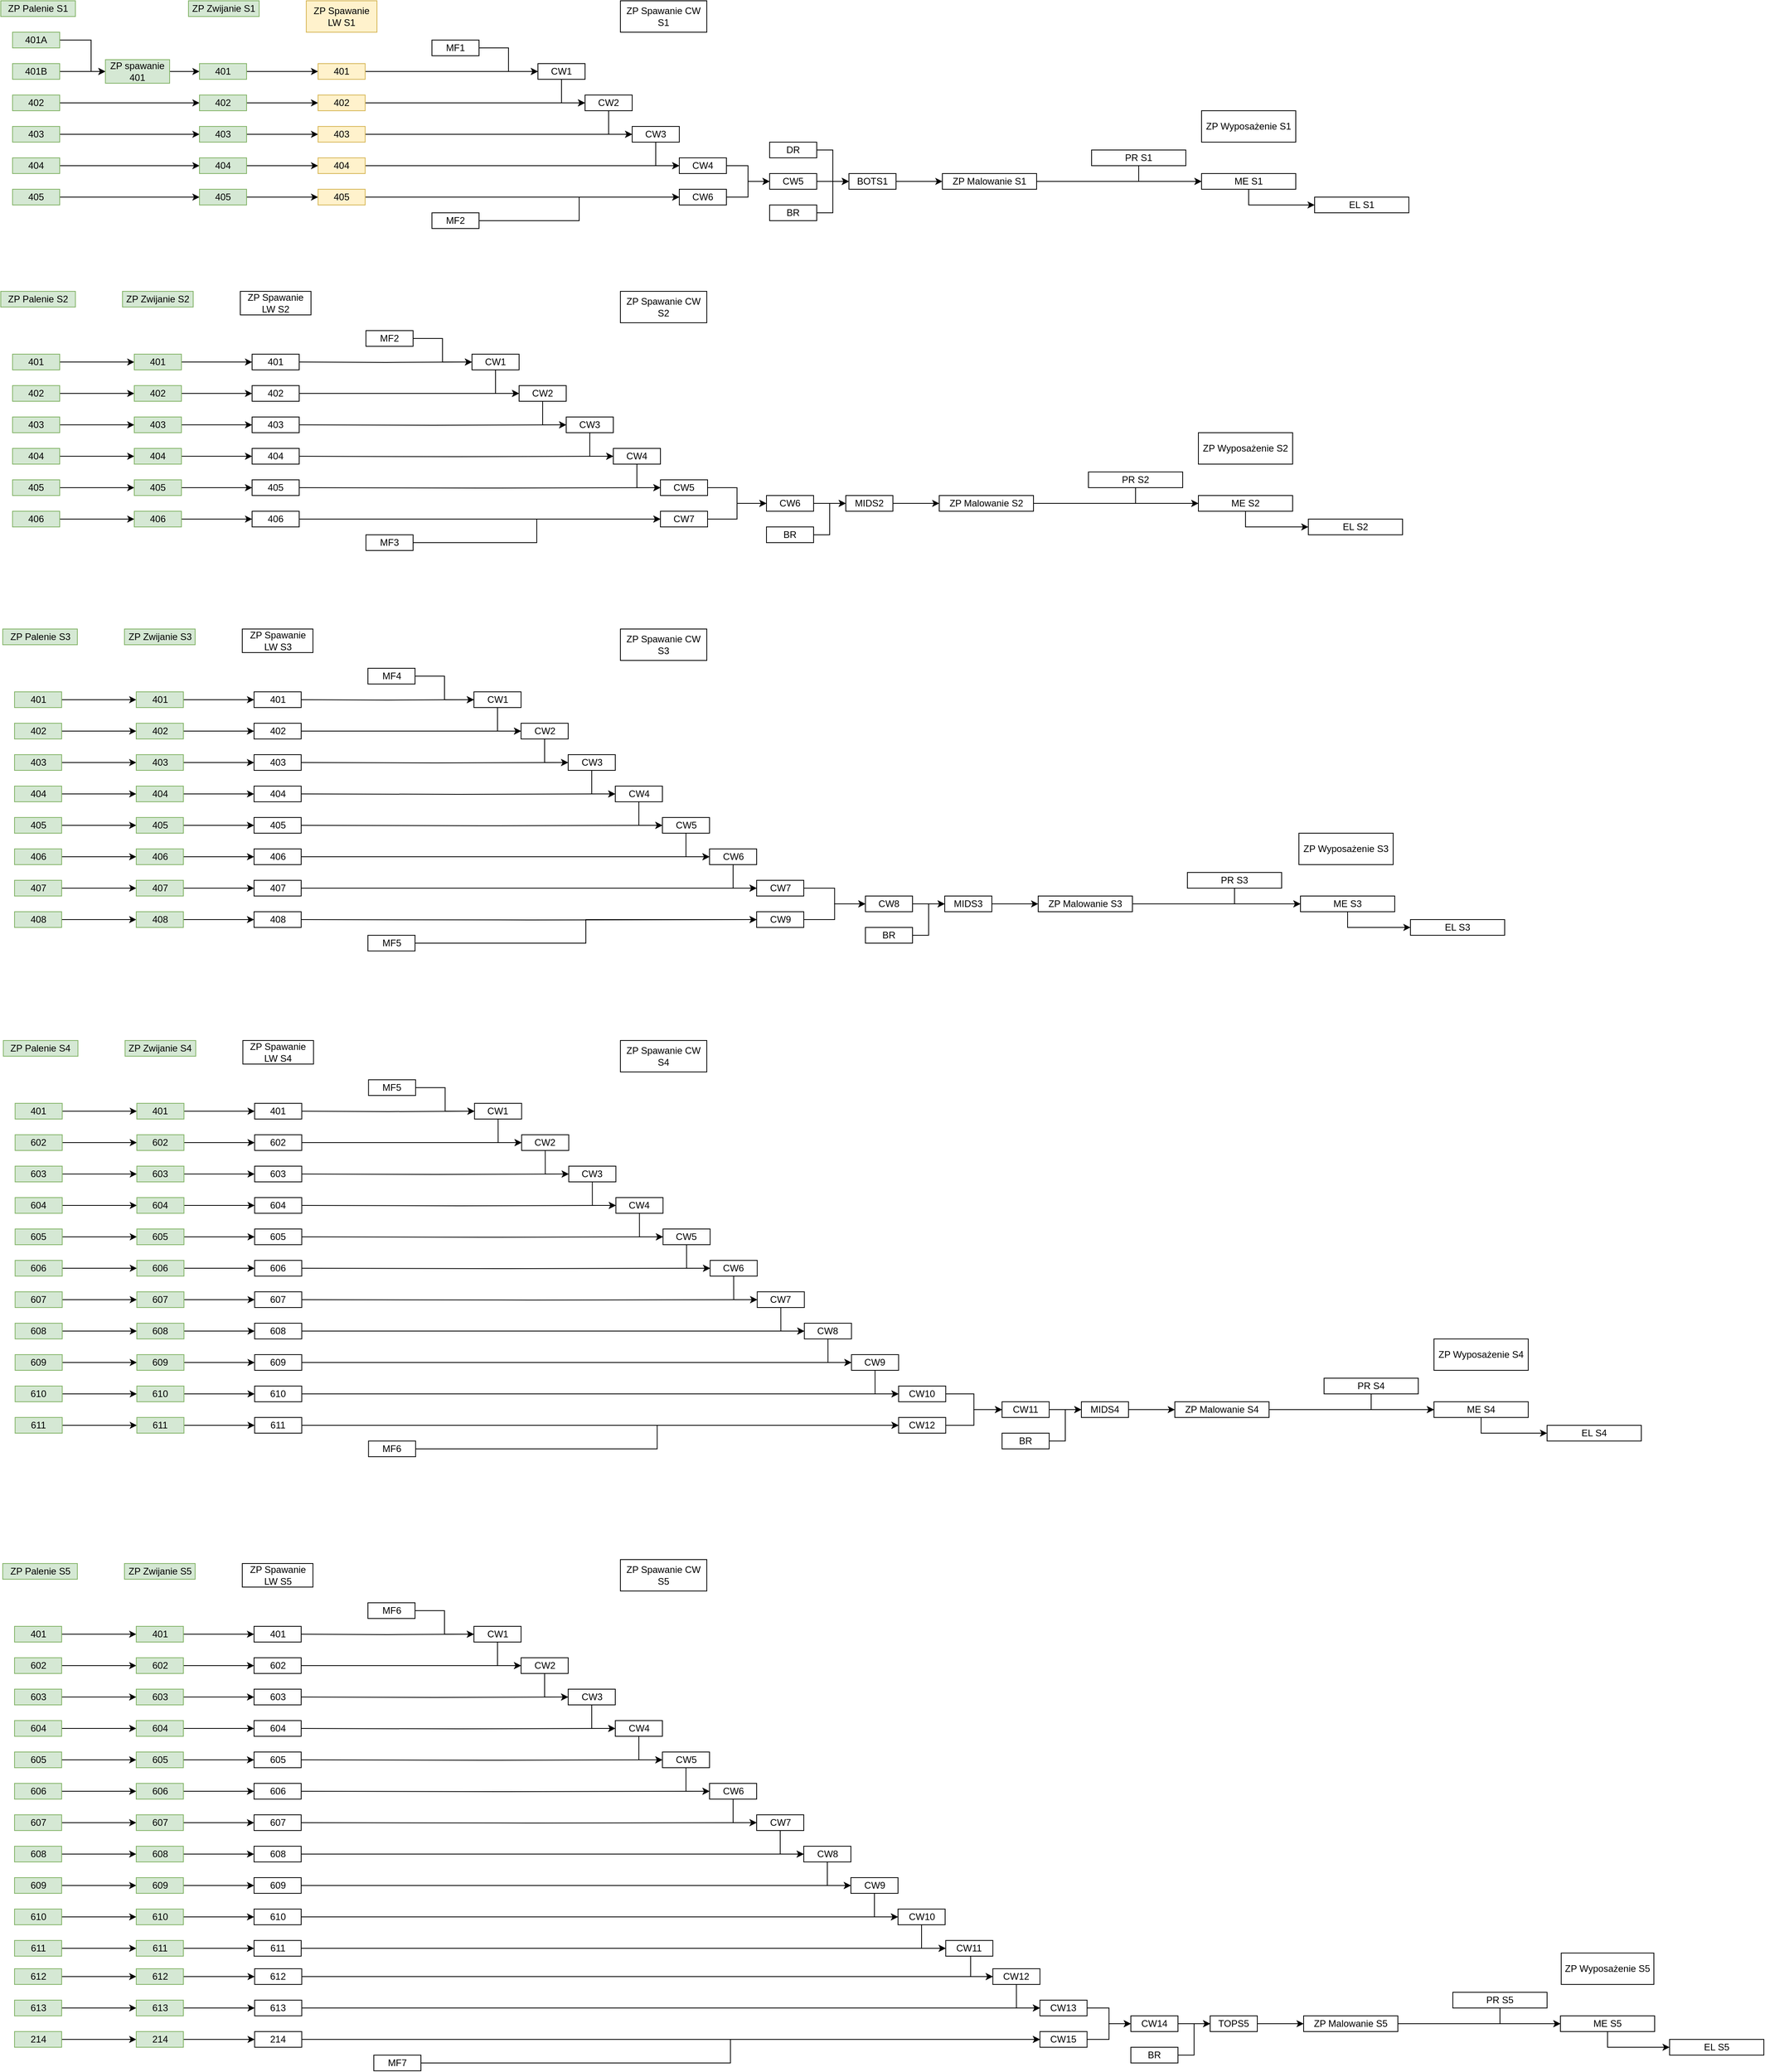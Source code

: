 <mxfile version="24.2.7" type="github">
  <diagram name="Strona-1" id="ludtMGKLYoNglBVRPGG5">
    <mxGraphModel dx="1659" dy="885" grid="1" gridSize="10" guides="1" tooltips="1" connect="1" arrows="1" fold="1" page="1" pageScale="1" pageWidth="2339" pageHeight="3300" math="0" shadow="0">
      <root>
        <mxCell id="0" />
        <mxCell id="1" parent="0" />
        <mxCell id="da1G7Z1QZZnTR9q6aklC-11" value="ZP Palenie S1" style="rounded=0;whiteSpace=wrap;html=1;fillColor=#d5e8d4;strokeColor=#82b366;" vertex="1" parent="1">
          <mxGeometry x="75" y="220" width="95" height="20" as="geometry" />
        </mxCell>
        <mxCell id="da1G7Z1QZZnTR9q6aklC-70" style="edgeStyle=orthogonalEdgeStyle;rounded=0;orthogonalLoop=1;jettySize=auto;html=1;exitX=1;exitY=0.5;exitDx=0;exitDy=0;entryX=0;entryY=0.5;entryDx=0;entryDy=0;" edge="1" parent="1" source="da1G7Z1QZZnTR9q6aklC-61" target="da1G7Z1QZZnTR9q6aklC-67">
          <mxGeometry relative="1" as="geometry">
            <mxPoint x="160" y="290" as="targetPoint" />
            <Array as="points">
              <mxPoint x="190" y="270" />
              <mxPoint x="190" y="310" />
            </Array>
          </mxGeometry>
        </mxCell>
        <mxCell id="da1G7Z1QZZnTR9q6aklC-61" value="401A" style="rounded=0;whiteSpace=wrap;html=1;fillColor=#d5e8d4;strokeColor=#82b366;" vertex="1" parent="1">
          <mxGeometry x="90" y="260" width="60" height="20" as="geometry" />
        </mxCell>
        <mxCell id="da1G7Z1QZZnTR9q6aklC-71" style="edgeStyle=orthogonalEdgeStyle;rounded=0;orthogonalLoop=1;jettySize=auto;html=1;exitX=1;exitY=0.5;exitDx=0;exitDy=0;entryX=0;entryY=0.5;entryDx=0;entryDy=0;" edge="1" parent="1" source="da1G7Z1QZZnTR9q6aklC-62" target="da1G7Z1QZZnTR9q6aklC-67">
          <mxGeometry relative="1" as="geometry">
            <mxPoint x="170" y="299.759" as="targetPoint" />
          </mxGeometry>
        </mxCell>
        <mxCell id="da1G7Z1QZZnTR9q6aklC-62" value="401B" style="rounded=0;whiteSpace=wrap;html=1;fillColor=#d5e8d4;strokeColor=#82b366;" vertex="1" parent="1">
          <mxGeometry x="90" y="300" width="60" height="20" as="geometry" />
        </mxCell>
        <mxCell id="da1G7Z1QZZnTR9q6aklC-79" style="edgeStyle=orthogonalEdgeStyle;rounded=0;orthogonalLoop=1;jettySize=auto;html=1;exitX=1;exitY=0.5;exitDx=0;exitDy=0;entryX=0;entryY=0.5;entryDx=0;entryDy=0;" edge="1" parent="1" source="da1G7Z1QZZnTR9q6aklC-63" target="da1G7Z1QZZnTR9q6aklC-74">
          <mxGeometry relative="1" as="geometry" />
        </mxCell>
        <mxCell id="da1G7Z1QZZnTR9q6aklC-63" value="402" style="rounded=0;whiteSpace=wrap;html=1;fillColor=#d5e8d4;strokeColor=#82b366;" vertex="1" parent="1">
          <mxGeometry x="90" y="340" width="60" height="20" as="geometry" />
        </mxCell>
        <mxCell id="da1G7Z1QZZnTR9q6aklC-80" style="edgeStyle=orthogonalEdgeStyle;rounded=0;orthogonalLoop=1;jettySize=auto;html=1;exitX=1;exitY=0.5;exitDx=0;exitDy=0;entryX=0;entryY=0.5;entryDx=0;entryDy=0;" edge="1" parent="1" source="da1G7Z1QZZnTR9q6aklC-64" target="da1G7Z1QZZnTR9q6aklC-75">
          <mxGeometry relative="1" as="geometry" />
        </mxCell>
        <mxCell id="da1G7Z1QZZnTR9q6aklC-64" value="403" style="rounded=0;whiteSpace=wrap;html=1;fillColor=#d5e8d4;strokeColor=#82b366;" vertex="1" parent="1">
          <mxGeometry x="90" y="380" width="60" height="20" as="geometry" />
        </mxCell>
        <mxCell id="da1G7Z1QZZnTR9q6aklC-81" style="edgeStyle=orthogonalEdgeStyle;rounded=0;orthogonalLoop=1;jettySize=auto;html=1;exitX=1;exitY=0.5;exitDx=0;exitDy=0;entryX=0;entryY=0.5;entryDx=0;entryDy=0;" edge="1" parent="1" source="da1G7Z1QZZnTR9q6aklC-65" target="da1G7Z1QZZnTR9q6aklC-76">
          <mxGeometry relative="1" as="geometry" />
        </mxCell>
        <mxCell id="da1G7Z1QZZnTR9q6aklC-65" value="404" style="rounded=0;whiteSpace=wrap;html=1;fillColor=#d5e8d4;strokeColor=#82b366;" vertex="1" parent="1">
          <mxGeometry x="90" y="420" width="60" height="20" as="geometry" />
        </mxCell>
        <mxCell id="da1G7Z1QZZnTR9q6aklC-82" style="edgeStyle=orthogonalEdgeStyle;rounded=0;orthogonalLoop=1;jettySize=auto;html=1;exitX=1;exitY=0.5;exitDx=0;exitDy=0;entryX=0;entryY=0.5;entryDx=0;entryDy=0;" edge="1" parent="1" source="da1G7Z1QZZnTR9q6aklC-66" target="da1G7Z1QZZnTR9q6aklC-77">
          <mxGeometry relative="1" as="geometry" />
        </mxCell>
        <mxCell id="da1G7Z1QZZnTR9q6aklC-66" value="405" style="rounded=0;whiteSpace=wrap;html=1;fillColor=#d5e8d4;strokeColor=#82b366;" vertex="1" parent="1">
          <mxGeometry x="90" y="460" width="60" height="20" as="geometry" />
        </mxCell>
        <mxCell id="da1G7Z1QZZnTR9q6aklC-78" style="edgeStyle=orthogonalEdgeStyle;rounded=0;orthogonalLoop=1;jettySize=auto;html=1;exitX=1;exitY=0.5;exitDx=0;exitDy=0;entryX=0;entryY=0.5;entryDx=0;entryDy=0;" edge="1" parent="1" source="da1G7Z1QZZnTR9q6aklC-67" target="da1G7Z1QZZnTR9q6aklC-73">
          <mxGeometry relative="1" as="geometry" />
        </mxCell>
        <mxCell id="da1G7Z1QZZnTR9q6aklC-67" value="ZP spawanie 401" style="rounded=0;whiteSpace=wrap;html=1;fillColor=#d5e8d4;strokeColor=#82b366;" vertex="1" parent="1">
          <mxGeometry x="208.25" y="295" width="81.75" height="30" as="geometry" />
        </mxCell>
        <mxCell id="da1G7Z1QZZnTR9q6aklC-72" value="ZP Zwijanie S1" style="rounded=0;whiteSpace=wrap;html=1;fillColor=#d5e8d4;strokeColor=#82b366;" vertex="1" parent="1">
          <mxGeometry x="314" y="220" width="90" height="20" as="geometry" />
        </mxCell>
        <mxCell id="da1G7Z1QZZnTR9q6aklC-89" style="edgeStyle=orthogonalEdgeStyle;rounded=0;orthogonalLoop=1;jettySize=auto;html=1;exitX=1;exitY=0.5;exitDx=0;exitDy=0;" edge="1" parent="1" source="da1G7Z1QZZnTR9q6aklC-73" target="da1G7Z1QZZnTR9q6aklC-84">
          <mxGeometry relative="1" as="geometry" />
        </mxCell>
        <mxCell id="da1G7Z1QZZnTR9q6aklC-73" value="401" style="rounded=0;whiteSpace=wrap;html=1;fillColor=#d5e8d4;strokeColor=#82b366;" vertex="1" parent="1">
          <mxGeometry x="328" y="300" width="60" height="20" as="geometry" />
        </mxCell>
        <mxCell id="da1G7Z1QZZnTR9q6aklC-90" style="edgeStyle=orthogonalEdgeStyle;rounded=0;orthogonalLoop=1;jettySize=auto;html=1;exitX=1;exitY=0.5;exitDx=0;exitDy=0;entryX=0;entryY=0.5;entryDx=0;entryDy=0;" edge="1" parent="1" source="da1G7Z1QZZnTR9q6aklC-74" target="da1G7Z1QZZnTR9q6aklC-85">
          <mxGeometry relative="1" as="geometry" />
        </mxCell>
        <mxCell id="da1G7Z1QZZnTR9q6aklC-74" value="402" style="rounded=0;whiteSpace=wrap;html=1;fillColor=#d5e8d4;strokeColor=#82b366;" vertex="1" parent="1">
          <mxGeometry x="328" y="340" width="60" height="20" as="geometry" />
        </mxCell>
        <mxCell id="da1G7Z1QZZnTR9q6aklC-91" style="edgeStyle=orthogonalEdgeStyle;rounded=0;orthogonalLoop=1;jettySize=auto;html=1;exitX=1;exitY=0.5;exitDx=0;exitDy=0;entryX=0;entryY=0.5;entryDx=0;entryDy=0;" edge="1" parent="1" source="da1G7Z1QZZnTR9q6aklC-75" target="da1G7Z1QZZnTR9q6aklC-86">
          <mxGeometry relative="1" as="geometry" />
        </mxCell>
        <mxCell id="da1G7Z1QZZnTR9q6aklC-75" value="403" style="rounded=0;whiteSpace=wrap;html=1;fillColor=#d5e8d4;strokeColor=#82b366;" vertex="1" parent="1">
          <mxGeometry x="328" y="380" width="60" height="20" as="geometry" />
        </mxCell>
        <mxCell id="da1G7Z1QZZnTR9q6aklC-92" style="edgeStyle=orthogonalEdgeStyle;rounded=0;orthogonalLoop=1;jettySize=auto;html=1;exitX=1;exitY=0.5;exitDx=0;exitDy=0;entryX=0;entryY=0.5;entryDx=0;entryDy=0;" edge="1" parent="1" source="da1G7Z1QZZnTR9q6aklC-76" target="da1G7Z1QZZnTR9q6aklC-87">
          <mxGeometry relative="1" as="geometry" />
        </mxCell>
        <mxCell id="da1G7Z1QZZnTR9q6aklC-76" value="404" style="rounded=0;whiteSpace=wrap;html=1;fillColor=#d5e8d4;strokeColor=#82b366;" vertex="1" parent="1">
          <mxGeometry x="328" y="420" width="60" height="20" as="geometry" />
        </mxCell>
        <mxCell id="da1G7Z1QZZnTR9q6aklC-93" style="edgeStyle=orthogonalEdgeStyle;rounded=0;orthogonalLoop=1;jettySize=auto;html=1;exitX=1;exitY=0.5;exitDx=0;exitDy=0;entryX=0;entryY=0.5;entryDx=0;entryDy=0;" edge="1" parent="1" source="da1G7Z1QZZnTR9q6aklC-77" target="da1G7Z1QZZnTR9q6aklC-88">
          <mxGeometry relative="1" as="geometry" />
        </mxCell>
        <mxCell id="da1G7Z1QZZnTR9q6aklC-77" value="405" style="rounded=0;whiteSpace=wrap;html=1;fillColor=#d5e8d4;strokeColor=#82b366;" vertex="1" parent="1">
          <mxGeometry x="328" y="460" width="60" height="20" as="geometry" />
        </mxCell>
        <mxCell id="da1G7Z1QZZnTR9q6aklC-83" value="ZP Spawanie LW S1" style="rounded=0;whiteSpace=wrap;html=1;fillColor=#fff2cc;strokeColor=#d6b656;" vertex="1" parent="1">
          <mxGeometry x="464" y="220" width="90" height="40" as="geometry" />
        </mxCell>
        <mxCell id="da1G7Z1QZZnTR9q6aklC-105" style="edgeStyle=orthogonalEdgeStyle;rounded=0;orthogonalLoop=1;jettySize=auto;html=1;exitX=1;exitY=0.5;exitDx=0;exitDy=0;entryX=0;entryY=0.5;entryDx=0;entryDy=0;" edge="1" parent="1" source="da1G7Z1QZZnTR9q6aklC-84" target="da1G7Z1QZZnTR9q6aklC-96">
          <mxGeometry relative="1" as="geometry" />
        </mxCell>
        <mxCell id="da1G7Z1QZZnTR9q6aklC-84" value="401" style="rounded=0;whiteSpace=wrap;html=1;fillColor=#fff2cc;strokeColor=#d6b656;" vertex="1" parent="1">
          <mxGeometry x="479" y="300" width="60" height="20" as="geometry" />
        </mxCell>
        <mxCell id="da1G7Z1QZZnTR9q6aklC-108" style="edgeStyle=orthogonalEdgeStyle;rounded=0;orthogonalLoop=1;jettySize=auto;html=1;exitX=1;exitY=0.5;exitDx=0;exitDy=0;entryX=0;entryY=0.5;entryDx=0;entryDy=0;" edge="1" parent="1" source="da1G7Z1QZZnTR9q6aklC-85" target="da1G7Z1QZZnTR9q6aklC-107">
          <mxGeometry relative="1" as="geometry">
            <Array as="points">
              <mxPoint x="604" y="350" />
              <mxPoint x="604" y="350" />
            </Array>
          </mxGeometry>
        </mxCell>
        <mxCell id="da1G7Z1QZZnTR9q6aklC-85" value="402" style="rounded=0;whiteSpace=wrap;html=1;fillColor=#fff2cc;strokeColor=#d6b656;" vertex="1" parent="1">
          <mxGeometry x="479" y="340" width="60" height="20" as="geometry" />
        </mxCell>
        <mxCell id="da1G7Z1QZZnTR9q6aklC-112" style="edgeStyle=orthogonalEdgeStyle;rounded=0;orthogonalLoop=1;jettySize=auto;html=1;exitX=1;exitY=0.5;exitDx=0;exitDy=0;entryX=0;entryY=0.5;entryDx=0;entryDy=0;" edge="1" parent="1" source="da1G7Z1QZZnTR9q6aklC-86" target="da1G7Z1QZZnTR9q6aklC-110">
          <mxGeometry relative="1" as="geometry" />
        </mxCell>
        <mxCell id="da1G7Z1QZZnTR9q6aklC-86" value="403" style="rounded=0;whiteSpace=wrap;html=1;fillColor=#fff2cc;strokeColor=#d6b656;" vertex="1" parent="1">
          <mxGeometry x="479" y="380" width="60" height="20" as="geometry" />
        </mxCell>
        <mxCell id="da1G7Z1QZZnTR9q6aklC-124" style="edgeStyle=orthogonalEdgeStyle;rounded=0;orthogonalLoop=1;jettySize=auto;html=1;exitX=1;exitY=0.5;exitDx=0;exitDy=0;entryX=0;entryY=0.5;entryDx=0;entryDy=0;" edge="1" parent="1" source="da1G7Z1QZZnTR9q6aklC-87" target="da1G7Z1QZZnTR9q6aklC-122">
          <mxGeometry relative="1" as="geometry" />
        </mxCell>
        <mxCell id="da1G7Z1QZZnTR9q6aklC-87" value="404" style="rounded=0;whiteSpace=wrap;html=1;fillColor=#fff2cc;strokeColor=#d6b656;" vertex="1" parent="1">
          <mxGeometry x="479" y="420" width="60" height="20" as="geometry" />
        </mxCell>
        <mxCell id="da1G7Z1QZZnTR9q6aklC-127" style="edgeStyle=orthogonalEdgeStyle;rounded=0;orthogonalLoop=1;jettySize=auto;html=1;exitX=1;exitY=0.5;exitDx=0;exitDy=0;" edge="1" parent="1" source="da1G7Z1QZZnTR9q6aklC-88" target="da1G7Z1QZZnTR9q6aklC-125">
          <mxGeometry relative="1" as="geometry" />
        </mxCell>
        <mxCell id="da1G7Z1QZZnTR9q6aklC-88" value="405" style="rounded=0;whiteSpace=wrap;html=1;fillColor=#fff2cc;strokeColor=#d6b656;" vertex="1" parent="1">
          <mxGeometry x="479" y="460" width="60" height="20" as="geometry" />
        </mxCell>
        <mxCell id="da1G7Z1QZZnTR9q6aklC-94" value="ZP Spawanie CW S1" style="rounded=0;whiteSpace=wrap;html=1;" vertex="1" parent="1">
          <mxGeometry x="864" y="220" width="110" height="40" as="geometry" />
        </mxCell>
        <mxCell id="da1G7Z1QZZnTR9q6aklC-144" style="edgeStyle=orthogonalEdgeStyle;rounded=0;orthogonalLoop=1;jettySize=auto;html=1;exitX=1;exitY=0.5;exitDx=0;exitDy=0;entryX=0;entryY=0.5;entryDx=0;entryDy=0;" edge="1" parent="1" source="da1G7Z1QZZnTR9q6aklC-95" target="da1G7Z1QZZnTR9q6aklC-96">
          <mxGeometry relative="1" as="geometry" />
        </mxCell>
        <mxCell id="da1G7Z1QZZnTR9q6aklC-95" value="MF1" style="rounded=0;whiteSpace=wrap;html=1;" vertex="1" parent="1">
          <mxGeometry x="624" y="270" width="60" height="20" as="geometry" />
        </mxCell>
        <mxCell id="da1G7Z1QZZnTR9q6aklC-145" style="edgeStyle=orthogonalEdgeStyle;rounded=0;orthogonalLoop=1;jettySize=auto;html=1;exitX=0.5;exitY=1;exitDx=0;exitDy=0;entryX=0;entryY=0.5;entryDx=0;entryDy=0;" edge="1" parent="1" source="da1G7Z1QZZnTR9q6aklC-96" target="da1G7Z1QZZnTR9q6aklC-107">
          <mxGeometry relative="1" as="geometry" />
        </mxCell>
        <mxCell id="da1G7Z1QZZnTR9q6aklC-96" value="CW1" style="rounded=0;whiteSpace=wrap;html=1;" vertex="1" parent="1">
          <mxGeometry x="759" y="300" width="60" height="20" as="geometry" />
        </mxCell>
        <mxCell id="da1G7Z1QZZnTR9q6aklC-146" style="edgeStyle=orthogonalEdgeStyle;rounded=0;orthogonalLoop=1;jettySize=auto;html=1;exitX=0.5;exitY=1;exitDx=0;exitDy=0;entryX=0;entryY=0.5;entryDx=0;entryDy=0;" edge="1" parent="1" source="da1G7Z1QZZnTR9q6aklC-107" target="da1G7Z1QZZnTR9q6aklC-110">
          <mxGeometry relative="1" as="geometry" />
        </mxCell>
        <mxCell id="da1G7Z1QZZnTR9q6aklC-107" value="CW2" style="rounded=0;whiteSpace=wrap;html=1;" vertex="1" parent="1">
          <mxGeometry x="819" y="340" width="60" height="20" as="geometry" />
        </mxCell>
        <mxCell id="da1G7Z1QZZnTR9q6aklC-147" style="edgeStyle=orthogonalEdgeStyle;rounded=0;orthogonalLoop=1;jettySize=auto;html=1;exitX=0.5;exitY=1;exitDx=0;exitDy=0;entryX=0;entryY=0.5;entryDx=0;entryDy=0;" edge="1" parent="1" source="da1G7Z1QZZnTR9q6aklC-110" target="da1G7Z1QZZnTR9q6aklC-122">
          <mxGeometry relative="1" as="geometry" />
        </mxCell>
        <mxCell id="da1G7Z1QZZnTR9q6aklC-110" value="CW3" style="rounded=0;whiteSpace=wrap;html=1;" vertex="1" parent="1">
          <mxGeometry x="879" y="380" width="60" height="20" as="geometry" />
        </mxCell>
        <mxCell id="da1G7Z1QZZnTR9q6aklC-130" style="edgeStyle=orthogonalEdgeStyle;rounded=0;orthogonalLoop=1;jettySize=auto;html=1;exitX=1;exitY=0.5;exitDx=0;exitDy=0;entryX=0;entryY=0.5;entryDx=0;entryDy=0;" edge="1" parent="1" source="da1G7Z1QZZnTR9q6aklC-122" target="da1G7Z1QZZnTR9q6aklC-129">
          <mxGeometry relative="1" as="geometry" />
        </mxCell>
        <mxCell id="da1G7Z1QZZnTR9q6aklC-122" value="CW4" style="rounded=0;whiteSpace=wrap;html=1;" vertex="1" parent="1">
          <mxGeometry x="939" y="420" width="60" height="20" as="geometry" />
        </mxCell>
        <mxCell id="da1G7Z1QZZnTR9q6aklC-131" style="edgeStyle=orthogonalEdgeStyle;rounded=0;orthogonalLoop=1;jettySize=auto;html=1;exitX=1;exitY=0.5;exitDx=0;exitDy=0;entryX=0;entryY=0.5;entryDx=0;entryDy=0;" edge="1" parent="1" source="da1G7Z1QZZnTR9q6aklC-125" target="da1G7Z1QZZnTR9q6aklC-129">
          <mxGeometry relative="1" as="geometry" />
        </mxCell>
        <mxCell id="da1G7Z1QZZnTR9q6aklC-125" value="CW6" style="rounded=0;whiteSpace=wrap;html=1;" vertex="1" parent="1">
          <mxGeometry x="939" y="460" width="60" height="20" as="geometry" />
        </mxCell>
        <mxCell id="da1G7Z1QZZnTR9q6aklC-148" style="edgeStyle=orthogonalEdgeStyle;rounded=0;orthogonalLoop=1;jettySize=auto;html=1;exitX=1;exitY=0.5;exitDx=0;exitDy=0;entryX=0;entryY=0.5;entryDx=0;entryDy=0;" edge="1" parent="1" source="da1G7Z1QZZnTR9q6aklC-126" target="da1G7Z1QZZnTR9q6aklC-125">
          <mxGeometry relative="1" as="geometry" />
        </mxCell>
        <mxCell id="da1G7Z1QZZnTR9q6aklC-126" value="MF2" style="rounded=0;whiteSpace=wrap;html=1;" vertex="1" parent="1">
          <mxGeometry x="624" y="490" width="60" height="20" as="geometry" />
        </mxCell>
        <mxCell id="da1G7Z1QZZnTR9q6aklC-140" style="edgeStyle=orthogonalEdgeStyle;rounded=0;orthogonalLoop=1;jettySize=auto;html=1;exitX=1;exitY=0.5;exitDx=0;exitDy=0;" edge="1" parent="1" source="da1G7Z1QZZnTR9q6aklC-129" target="da1G7Z1QZZnTR9q6aklC-138">
          <mxGeometry relative="1" as="geometry" />
        </mxCell>
        <mxCell id="da1G7Z1QZZnTR9q6aklC-129" value="CW5" style="rounded=0;whiteSpace=wrap;html=1;" vertex="1" parent="1">
          <mxGeometry x="1054" y="440" width="60" height="20" as="geometry" />
        </mxCell>
        <mxCell id="da1G7Z1QZZnTR9q6aklC-142" style="edgeStyle=orthogonalEdgeStyle;rounded=0;orthogonalLoop=1;jettySize=auto;html=1;exitX=1;exitY=0.5;exitDx=0;exitDy=0;entryX=0;entryY=0.5;entryDx=0;entryDy=0;" edge="1" parent="1" source="da1G7Z1QZZnTR9q6aklC-136" target="da1G7Z1QZZnTR9q6aklC-138">
          <mxGeometry relative="1" as="geometry" />
        </mxCell>
        <mxCell id="da1G7Z1QZZnTR9q6aklC-136" value="BR" style="rounded=0;whiteSpace=wrap;html=1;" vertex="1" parent="1">
          <mxGeometry x="1054" y="480" width="60" height="20" as="geometry" />
        </mxCell>
        <mxCell id="da1G7Z1QZZnTR9q6aklC-143" style="edgeStyle=orthogonalEdgeStyle;rounded=0;orthogonalLoop=1;jettySize=auto;html=1;exitX=1;exitY=0.5;exitDx=0;exitDy=0;entryX=0;entryY=0.5;entryDx=0;entryDy=0;" edge="1" parent="1" source="da1G7Z1QZZnTR9q6aklC-137" target="da1G7Z1QZZnTR9q6aklC-138">
          <mxGeometry relative="1" as="geometry" />
        </mxCell>
        <mxCell id="da1G7Z1QZZnTR9q6aklC-137" value="DR" style="rounded=0;whiteSpace=wrap;html=1;" vertex="1" parent="1">
          <mxGeometry x="1054" y="400" width="60" height="20" as="geometry" />
        </mxCell>
        <mxCell id="da1G7Z1QZZnTR9q6aklC-151" style="edgeStyle=orthogonalEdgeStyle;rounded=0;orthogonalLoop=1;jettySize=auto;html=1;exitX=1;exitY=0.5;exitDx=0;exitDy=0;entryX=0;entryY=0.5;entryDx=0;entryDy=0;" edge="1" parent="1" source="da1G7Z1QZZnTR9q6aklC-138" target="da1G7Z1QZZnTR9q6aklC-150">
          <mxGeometry relative="1" as="geometry" />
        </mxCell>
        <mxCell id="da1G7Z1QZZnTR9q6aklC-138" value="BOTS1" style="rounded=0;whiteSpace=wrap;html=1;" vertex="1" parent="1">
          <mxGeometry x="1155" y="440" width="60" height="20" as="geometry" />
        </mxCell>
        <mxCell id="da1G7Z1QZZnTR9q6aklC-155" style="edgeStyle=orthogonalEdgeStyle;rounded=0;orthogonalLoop=1;jettySize=auto;html=1;exitX=1;exitY=0.5;exitDx=0;exitDy=0;entryX=0;entryY=0.5;entryDx=0;entryDy=0;" edge="1" parent="1" source="da1G7Z1QZZnTR9q6aklC-150" target="da1G7Z1QZZnTR9q6aklC-153">
          <mxGeometry relative="1" as="geometry">
            <Array as="points">
              <mxPoint x="1554" y="450" />
              <mxPoint x="1554" y="450" />
            </Array>
          </mxGeometry>
        </mxCell>
        <mxCell id="da1G7Z1QZZnTR9q6aklC-150" value="ZP Malowanie S1" style="rounded=0;whiteSpace=wrap;html=1;" vertex="1" parent="1">
          <mxGeometry x="1274" y="440" width="120" height="20" as="geometry" />
        </mxCell>
        <mxCell id="da1G7Z1QZZnTR9q6aklC-154" style="edgeStyle=orthogonalEdgeStyle;rounded=0;orthogonalLoop=1;jettySize=auto;html=1;exitX=0.5;exitY=1;exitDx=0;exitDy=0;entryX=0;entryY=0.5;entryDx=0;entryDy=0;" edge="1" parent="1" source="da1G7Z1QZZnTR9q6aklC-152" target="da1G7Z1QZZnTR9q6aklC-153">
          <mxGeometry relative="1" as="geometry" />
        </mxCell>
        <mxCell id="da1G7Z1QZZnTR9q6aklC-152" value="PR S1" style="rounded=0;whiteSpace=wrap;html=1;" vertex="1" parent="1">
          <mxGeometry x="1464" y="410" width="120" height="20" as="geometry" />
        </mxCell>
        <mxCell id="da1G7Z1QZZnTR9q6aklC-157" style="edgeStyle=orthogonalEdgeStyle;rounded=0;orthogonalLoop=1;jettySize=auto;html=1;exitX=0.5;exitY=1;exitDx=0;exitDy=0;entryX=0;entryY=0.5;entryDx=0;entryDy=0;" edge="1" parent="1" source="da1G7Z1QZZnTR9q6aklC-153" target="da1G7Z1QZZnTR9q6aklC-156">
          <mxGeometry relative="1" as="geometry" />
        </mxCell>
        <mxCell id="da1G7Z1QZZnTR9q6aklC-153" value="ME S1" style="rounded=0;whiteSpace=wrap;html=1;" vertex="1" parent="1">
          <mxGeometry x="1604" y="440" width="120" height="20" as="geometry" />
        </mxCell>
        <mxCell id="da1G7Z1QZZnTR9q6aklC-156" value="EL S1" style="rounded=0;whiteSpace=wrap;html=1;" vertex="1" parent="1">
          <mxGeometry x="1748" y="470" width="120" height="20" as="geometry" />
        </mxCell>
        <mxCell id="da1G7Z1QZZnTR9q6aklC-160" value="ZP Wyposażenie S1" style="rounded=0;whiteSpace=wrap;html=1;" vertex="1" parent="1">
          <mxGeometry x="1604" y="360" width="120" height="40" as="geometry" />
        </mxCell>
        <mxCell id="da1G7Z1QZZnTR9q6aklC-167" value="ZP Palenie S2" style="rounded=0;whiteSpace=wrap;html=1;fillColor=#d5e8d4;strokeColor=#82b366;" vertex="1" parent="1">
          <mxGeometry x="75" y="590" width="95" height="20" as="geometry" />
        </mxCell>
        <mxCell id="da1G7Z1QZZnTR9q6aklC-249" style="edgeStyle=orthogonalEdgeStyle;rounded=0;orthogonalLoop=1;jettySize=auto;html=1;exitX=1;exitY=0.5;exitDx=0;exitDy=0;" edge="1" parent="1" source="da1G7Z1QZZnTR9q6aklC-169" target="da1G7Z1QZZnTR9q6aklC-237">
          <mxGeometry relative="1" as="geometry" />
        </mxCell>
        <mxCell id="da1G7Z1QZZnTR9q6aklC-169" value="401" style="rounded=0;whiteSpace=wrap;html=1;fillColor=#d5e8d4;strokeColor=#82b366;" vertex="1" parent="1">
          <mxGeometry x="90" y="670" width="60" height="20" as="geometry" />
        </mxCell>
        <mxCell id="da1G7Z1QZZnTR9q6aklC-250" style="edgeStyle=orthogonalEdgeStyle;rounded=0;orthogonalLoop=1;jettySize=auto;html=1;exitX=1;exitY=0.5;exitDx=0;exitDy=0;" edge="1" parent="1" source="da1G7Z1QZZnTR9q6aklC-171" target="da1G7Z1QZZnTR9q6aklC-238">
          <mxGeometry relative="1" as="geometry" />
        </mxCell>
        <mxCell id="da1G7Z1QZZnTR9q6aklC-171" value="402" style="rounded=0;whiteSpace=wrap;html=1;fillColor=#d5e8d4;strokeColor=#82b366;" vertex="1" parent="1">
          <mxGeometry x="90" y="710" width="60" height="20" as="geometry" />
        </mxCell>
        <mxCell id="da1G7Z1QZZnTR9q6aklC-172" style="edgeStyle=orthogonalEdgeStyle;rounded=0;orthogonalLoop=1;jettySize=auto;html=1;exitX=1;exitY=0.5;exitDx=0;exitDy=0;entryX=0;entryY=0.5;entryDx=0;entryDy=0;" edge="1" parent="1" source="da1G7Z1QZZnTR9q6aklC-173" target="da1G7Z1QZZnTR9q6aklC-239">
          <mxGeometry relative="1" as="geometry">
            <mxPoint x="240" y="760" as="targetPoint" />
          </mxGeometry>
        </mxCell>
        <mxCell id="da1G7Z1QZZnTR9q6aklC-173" value="403" style="rounded=0;whiteSpace=wrap;html=1;fillColor=#d5e8d4;strokeColor=#82b366;" vertex="1" parent="1">
          <mxGeometry x="90" y="750" width="60" height="20" as="geometry" />
        </mxCell>
        <mxCell id="da1G7Z1QZZnTR9q6aklC-174" style="edgeStyle=orthogonalEdgeStyle;rounded=0;orthogonalLoop=1;jettySize=auto;html=1;exitX=1;exitY=0.5;exitDx=0;exitDy=0;" edge="1" parent="1" source="da1G7Z1QZZnTR9q6aklC-175" target="da1G7Z1QZZnTR9q6aklC-240">
          <mxGeometry relative="1" as="geometry">
            <mxPoint x="384" y="800" as="targetPoint" />
          </mxGeometry>
        </mxCell>
        <mxCell id="da1G7Z1QZZnTR9q6aklC-175" value="404" style="rounded=0;whiteSpace=wrap;html=1;fillColor=#d5e8d4;strokeColor=#82b366;" vertex="1" parent="1">
          <mxGeometry x="90" y="790" width="60" height="20" as="geometry" />
        </mxCell>
        <mxCell id="da1G7Z1QZZnTR9q6aklC-176" style="edgeStyle=orthogonalEdgeStyle;rounded=0;orthogonalLoop=1;jettySize=auto;html=1;exitX=1;exitY=0.5;exitDx=0;exitDy=0;entryX=0;entryY=0.5;entryDx=0;entryDy=0;" edge="1" parent="1" source="da1G7Z1QZZnTR9q6aklC-177" target="da1G7Z1QZZnTR9q6aklC-241">
          <mxGeometry relative="1" as="geometry">
            <mxPoint x="384" y="840" as="targetPoint" />
          </mxGeometry>
        </mxCell>
        <mxCell id="da1G7Z1QZZnTR9q6aklC-177" value="405" style="rounded=0;whiteSpace=wrap;html=1;fillColor=#d5e8d4;strokeColor=#82b366;" vertex="1" parent="1">
          <mxGeometry x="90" y="830" width="60" height="20" as="geometry" />
        </mxCell>
        <mxCell id="da1G7Z1QZZnTR9q6aklC-178" style="edgeStyle=orthogonalEdgeStyle;rounded=0;orthogonalLoop=1;jettySize=auto;html=1;exitX=1;exitY=0.5;exitDx=0;exitDy=0;entryX=0;entryY=0.5;entryDx=0;entryDy=0;" edge="1" parent="1" source="da1G7Z1QZZnTR9q6aklC-179" target="da1G7Z1QZZnTR9q6aklC-242">
          <mxGeometry relative="1" as="geometry">
            <mxPoint x="384" y="880" as="targetPoint" />
          </mxGeometry>
        </mxCell>
        <mxCell id="da1G7Z1QZZnTR9q6aklC-179" value="406" style="rounded=0;whiteSpace=wrap;html=1;fillColor=#d5e8d4;strokeColor=#82b366;" vertex="1" parent="1">
          <mxGeometry x="90" y="870" width="60" height="20" as="geometry" />
        </mxCell>
        <mxCell id="da1G7Z1QZZnTR9q6aklC-182" value="ZP Zwijanie S2" style="rounded=0;whiteSpace=wrap;html=1;fillColor=#d5e8d4;strokeColor=#82b366;" vertex="1" parent="1">
          <mxGeometry x="230" y="590" width="90" height="20" as="geometry" />
        </mxCell>
        <mxCell id="da1G7Z1QZZnTR9q6aklC-193" value="ZP Spawanie LW S2" style="rounded=0;whiteSpace=wrap;html=1;" vertex="1" parent="1">
          <mxGeometry x="380" y="590" width="90" height="30" as="geometry" />
        </mxCell>
        <mxCell id="da1G7Z1QZZnTR9q6aklC-194" style="edgeStyle=orthogonalEdgeStyle;rounded=0;orthogonalLoop=1;jettySize=auto;html=1;exitX=1;exitY=0.5;exitDx=0;exitDy=0;entryX=0;entryY=0.5;entryDx=0;entryDy=0;" edge="1" parent="1" target="da1G7Z1QZZnTR9q6aklC-208">
          <mxGeometry relative="1" as="geometry">
            <mxPoint x="455" y="680" as="sourcePoint" />
          </mxGeometry>
        </mxCell>
        <mxCell id="da1G7Z1QZZnTR9q6aklC-196" style="edgeStyle=orthogonalEdgeStyle;rounded=0;orthogonalLoop=1;jettySize=auto;html=1;exitX=1;exitY=0.5;exitDx=0;exitDy=0;entryX=0;entryY=0.5;entryDx=0;entryDy=0;" edge="1" parent="1" target="da1G7Z1QZZnTR9q6aklC-210">
          <mxGeometry relative="1" as="geometry">
            <Array as="points">
              <mxPoint x="520" y="720" />
              <mxPoint x="520" y="720" />
            </Array>
            <mxPoint x="455" y="720" as="sourcePoint" />
          </mxGeometry>
        </mxCell>
        <mxCell id="da1G7Z1QZZnTR9q6aklC-198" style="edgeStyle=orthogonalEdgeStyle;rounded=0;orthogonalLoop=1;jettySize=auto;html=1;exitX=1;exitY=0.5;exitDx=0;exitDy=0;entryX=0;entryY=0.5;entryDx=0;entryDy=0;" edge="1" parent="1" target="da1G7Z1QZZnTR9q6aklC-212">
          <mxGeometry relative="1" as="geometry">
            <mxPoint x="455" y="760" as="sourcePoint" />
          </mxGeometry>
        </mxCell>
        <mxCell id="da1G7Z1QZZnTR9q6aklC-200" style="edgeStyle=orthogonalEdgeStyle;rounded=0;orthogonalLoop=1;jettySize=auto;html=1;exitX=1;exitY=0.5;exitDx=0;exitDy=0;entryX=0;entryY=0.5;entryDx=0;entryDy=0;" edge="1" parent="1" target="da1G7Z1QZZnTR9q6aklC-214">
          <mxGeometry relative="1" as="geometry">
            <mxPoint x="455" y="800" as="sourcePoint" />
          </mxGeometry>
        </mxCell>
        <mxCell id="da1G7Z1QZZnTR9q6aklC-202" style="edgeStyle=orthogonalEdgeStyle;rounded=0;orthogonalLoop=1;jettySize=auto;html=1;exitX=1;exitY=0.5;exitDx=0;exitDy=0;" edge="1" parent="1" target="da1G7Z1QZZnTR9q6aklC-257">
          <mxGeometry relative="1" as="geometry">
            <mxPoint x="455" y="840" as="sourcePoint" />
          </mxGeometry>
        </mxCell>
        <mxCell id="da1G7Z1QZZnTR9q6aklC-204" value="ZP Spawanie CW S2" style="rounded=0;whiteSpace=wrap;html=1;" vertex="1" parent="1">
          <mxGeometry x="864" y="590" width="110" height="40" as="geometry" />
        </mxCell>
        <mxCell id="da1G7Z1QZZnTR9q6aklC-205" style="edgeStyle=orthogonalEdgeStyle;rounded=0;orthogonalLoop=1;jettySize=auto;html=1;exitX=1;exitY=0.5;exitDx=0;exitDy=0;entryX=0;entryY=0.5;entryDx=0;entryDy=0;" edge="1" parent="1" source="da1G7Z1QZZnTR9q6aklC-206" target="da1G7Z1QZZnTR9q6aklC-208">
          <mxGeometry relative="1" as="geometry" />
        </mxCell>
        <mxCell id="da1G7Z1QZZnTR9q6aklC-206" value="MF2" style="rounded=0;whiteSpace=wrap;html=1;" vertex="1" parent="1">
          <mxGeometry x="540" y="640" width="60" height="20" as="geometry" />
        </mxCell>
        <mxCell id="da1G7Z1QZZnTR9q6aklC-207" style="edgeStyle=orthogonalEdgeStyle;rounded=0;orthogonalLoop=1;jettySize=auto;html=1;exitX=0.5;exitY=1;exitDx=0;exitDy=0;entryX=0;entryY=0.5;entryDx=0;entryDy=0;" edge="1" parent="1" source="da1G7Z1QZZnTR9q6aklC-208" target="da1G7Z1QZZnTR9q6aklC-210">
          <mxGeometry relative="1" as="geometry" />
        </mxCell>
        <mxCell id="da1G7Z1QZZnTR9q6aklC-208" value="CW1" style="rounded=0;whiteSpace=wrap;html=1;" vertex="1" parent="1">
          <mxGeometry x="675" y="670" width="60" height="20" as="geometry" />
        </mxCell>
        <mxCell id="da1G7Z1QZZnTR9q6aklC-209" style="edgeStyle=orthogonalEdgeStyle;rounded=0;orthogonalLoop=1;jettySize=auto;html=1;exitX=0.5;exitY=1;exitDx=0;exitDy=0;entryX=0;entryY=0.5;entryDx=0;entryDy=0;" edge="1" parent="1" source="da1G7Z1QZZnTR9q6aklC-210" target="da1G7Z1QZZnTR9q6aklC-212">
          <mxGeometry relative="1" as="geometry" />
        </mxCell>
        <mxCell id="da1G7Z1QZZnTR9q6aklC-210" value="CW2" style="rounded=0;whiteSpace=wrap;html=1;" vertex="1" parent="1">
          <mxGeometry x="735" y="710" width="60" height="20" as="geometry" />
        </mxCell>
        <mxCell id="da1G7Z1QZZnTR9q6aklC-211" style="edgeStyle=orthogonalEdgeStyle;rounded=0;orthogonalLoop=1;jettySize=auto;html=1;exitX=0.5;exitY=1;exitDx=0;exitDy=0;entryX=0;entryY=0.5;entryDx=0;entryDy=0;" edge="1" parent="1" source="da1G7Z1QZZnTR9q6aklC-212" target="da1G7Z1QZZnTR9q6aklC-214">
          <mxGeometry relative="1" as="geometry" />
        </mxCell>
        <mxCell id="da1G7Z1QZZnTR9q6aklC-212" value="CW3" style="rounded=0;whiteSpace=wrap;html=1;" vertex="1" parent="1">
          <mxGeometry x="795" y="750" width="60" height="20" as="geometry" />
        </mxCell>
        <mxCell id="da1G7Z1QZZnTR9q6aklC-258" style="edgeStyle=orthogonalEdgeStyle;rounded=0;orthogonalLoop=1;jettySize=auto;html=1;exitX=0.5;exitY=1;exitDx=0;exitDy=0;entryX=0;entryY=0.5;entryDx=0;entryDy=0;" edge="1" parent="1" source="da1G7Z1QZZnTR9q6aklC-214" target="da1G7Z1QZZnTR9q6aklC-257">
          <mxGeometry relative="1" as="geometry" />
        </mxCell>
        <mxCell id="da1G7Z1QZZnTR9q6aklC-214" value="CW4" style="rounded=0;whiteSpace=wrap;html=1;" vertex="1" parent="1">
          <mxGeometry x="855" y="790" width="60" height="20" as="geometry" />
        </mxCell>
        <mxCell id="da1G7Z1QZZnTR9q6aklC-215" style="edgeStyle=orthogonalEdgeStyle;rounded=0;orthogonalLoop=1;jettySize=auto;html=1;exitX=1;exitY=0.5;exitDx=0;exitDy=0;entryX=0;entryY=0.5;entryDx=0;entryDy=0;" edge="1" parent="1" source="da1G7Z1QZZnTR9q6aklC-216" target="da1G7Z1QZZnTR9q6aklC-220">
          <mxGeometry relative="1" as="geometry" />
        </mxCell>
        <mxCell id="da1G7Z1QZZnTR9q6aklC-216" value="CW7" style="rounded=0;whiteSpace=wrap;html=1;" vertex="1" parent="1">
          <mxGeometry x="915" y="870" width="60" height="20" as="geometry" />
        </mxCell>
        <mxCell id="da1G7Z1QZZnTR9q6aklC-217" style="edgeStyle=orthogonalEdgeStyle;rounded=0;orthogonalLoop=1;jettySize=auto;html=1;exitX=1;exitY=0.5;exitDx=0;exitDy=0;entryX=0;entryY=0.5;entryDx=0;entryDy=0;" edge="1" parent="1" source="da1G7Z1QZZnTR9q6aklC-218" target="da1G7Z1QZZnTR9q6aklC-216">
          <mxGeometry relative="1" as="geometry" />
        </mxCell>
        <mxCell id="da1G7Z1QZZnTR9q6aklC-218" value="MF3" style="rounded=0;whiteSpace=wrap;html=1;" vertex="1" parent="1">
          <mxGeometry x="540" y="900" width="60" height="20" as="geometry" />
        </mxCell>
        <mxCell id="da1G7Z1QZZnTR9q6aklC-219" style="edgeStyle=orthogonalEdgeStyle;rounded=0;orthogonalLoop=1;jettySize=auto;html=1;exitX=1;exitY=0.5;exitDx=0;exitDy=0;" edge="1" parent="1" source="da1G7Z1QZZnTR9q6aklC-220" target="da1G7Z1QZZnTR9q6aklC-226">
          <mxGeometry relative="1" as="geometry" />
        </mxCell>
        <mxCell id="da1G7Z1QZZnTR9q6aklC-220" value="CW6" style="rounded=0;whiteSpace=wrap;html=1;" vertex="1" parent="1">
          <mxGeometry x="1050" y="850" width="60" height="20" as="geometry" />
        </mxCell>
        <mxCell id="da1G7Z1QZZnTR9q6aklC-221" style="edgeStyle=orthogonalEdgeStyle;rounded=0;orthogonalLoop=1;jettySize=auto;html=1;exitX=1;exitY=0.5;exitDx=0;exitDy=0;entryX=0;entryY=0.5;entryDx=0;entryDy=0;" edge="1" parent="1" source="da1G7Z1QZZnTR9q6aklC-222" target="da1G7Z1QZZnTR9q6aklC-226">
          <mxGeometry relative="1" as="geometry" />
        </mxCell>
        <mxCell id="da1G7Z1QZZnTR9q6aklC-222" value="BR" style="rounded=0;whiteSpace=wrap;html=1;" vertex="1" parent="1">
          <mxGeometry x="1050" y="890" width="60" height="20" as="geometry" />
        </mxCell>
        <mxCell id="da1G7Z1QZZnTR9q6aklC-225" style="edgeStyle=orthogonalEdgeStyle;rounded=0;orthogonalLoop=1;jettySize=auto;html=1;exitX=1;exitY=0.5;exitDx=0;exitDy=0;entryX=0;entryY=0.5;entryDx=0;entryDy=0;" edge="1" parent="1" source="da1G7Z1QZZnTR9q6aklC-226" target="da1G7Z1QZZnTR9q6aklC-228">
          <mxGeometry relative="1" as="geometry" />
        </mxCell>
        <mxCell id="da1G7Z1QZZnTR9q6aklC-226" value="MIDS2" style="rounded=0;whiteSpace=wrap;html=1;" vertex="1" parent="1">
          <mxGeometry x="1151" y="850" width="60" height="20" as="geometry" />
        </mxCell>
        <mxCell id="da1G7Z1QZZnTR9q6aklC-227" style="edgeStyle=orthogonalEdgeStyle;rounded=0;orthogonalLoop=1;jettySize=auto;html=1;exitX=1;exitY=0.5;exitDx=0;exitDy=0;entryX=0;entryY=0.5;entryDx=0;entryDy=0;" edge="1" parent="1" source="da1G7Z1QZZnTR9q6aklC-228" target="da1G7Z1QZZnTR9q6aklC-232">
          <mxGeometry relative="1" as="geometry">
            <Array as="points">
              <mxPoint x="1550" y="860" />
              <mxPoint x="1550" y="860" />
            </Array>
          </mxGeometry>
        </mxCell>
        <mxCell id="da1G7Z1QZZnTR9q6aklC-228" value="ZP Malowanie S2" style="rounded=0;whiteSpace=wrap;html=1;" vertex="1" parent="1">
          <mxGeometry x="1270" y="850" width="120" height="20" as="geometry" />
        </mxCell>
        <mxCell id="da1G7Z1QZZnTR9q6aklC-229" style="edgeStyle=orthogonalEdgeStyle;rounded=0;orthogonalLoop=1;jettySize=auto;html=1;exitX=0.5;exitY=1;exitDx=0;exitDy=0;entryX=0;entryY=0.5;entryDx=0;entryDy=0;" edge="1" parent="1" source="da1G7Z1QZZnTR9q6aklC-230" target="da1G7Z1QZZnTR9q6aklC-232">
          <mxGeometry relative="1" as="geometry" />
        </mxCell>
        <mxCell id="da1G7Z1QZZnTR9q6aklC-230" value="PR S2" style="rounded=0;whiteSpace=wrap;html=1;" vertex="1" parent="1">
          <mxGeometry x="1460" y="820" width="120" height="20" as="geometry" />
        </mxCell>
        <mxCell id="da1G7Z1QZZnTR9q6aklC-231" style="edgeStyle=orthogonalEdgeStyle;rounded=0;orthogonalLoop=1;jettySize=auto;html=1;exitX=0.5;exitY=1;exitDx=0;exitDy=0;entryX=0;entryY=0.5;entryDx=0;entryDy=0;" edge="1" parent="1" source="da1G7Z1QZZnTR9q6aklC-232" target="da1G7Z1QZZnTR9q6aklC-233">
          <mxGeometry relative="1" as="geometry" />
        </mxCell>
        <mxCell id="da1G7Z1QZZnTR9q6aklC-232" value="ME S2" style="rounded=0;whiteSpace=wrap;html=1;" vertex="1" parent="1">
          <mxGeometry x="1600" y="850" width="120" height="20" as="geometry" />
        </mxCell>
        <mxCell id="da1G7Z1QZZnTR9q6aklC-233" value="EL S2" style="rounded=0;whiteSpace=wrap;html=1;" vertex="1" parent="1">
          <mxGeometry x="1740" y="880" width="120" height="20" as="geometry" />
        </mxCell>
        <mxCell id="da1G7Z1QZZnTR9q6aklC-234" value="ZP Wyposażenie S2" style="rounded=0;whiteSpace=wrap;html=1;" vertex="1" parent="1">
          <mxGeometry x="1600" y="770" width="120" height="40" as="geometry" />
        </mxCell>
        <mxCell id="da1G7Z1QZZnTR9q6aklC-251" style="edgeStyle=orthogonalEdgeStyle;rounded=0;orthogonalLoop=1;jettySize=auto;html=1;exitX=1;exitY=0.5;exitDx=0;exitDy=0;" edge="1" parent="1" source="da1G7Z1QZZnTR9q6aklC-237" target="da1G7Z1QZZnTR9q6aklC-243">
          <mxGeometry relative="1" as="geometry" />
        </mxCell>
        <mxCell id="da1G7Z1QZZnTR9q6aklC-237" value="401" style="rounded=0;whiteSpace=wrap;html=1;fillColor=#d5e8d4;strokeColor=#82b366;" vertex="1" parent="1">
          <mxGeometry x="245" y="670" width="60" height="20" as="geometry" />
        </mxCell>
        <mxCell id="da1G7Z1QZZnTR9q6aklC-252" style="edgeStyle=orthogonalEdgeStyle;rounded=0;orthogonalLoop=1;jettySize=auto;html=1;exitX=1;exitY=0.5;exitDx=0;exitDy=0;" edge="1" parent="1" source="da1G7Z1QZZnTR9q6aklC-238" target="da1G7Z1QZZnTR9q6aklC-244">
          <mxGeometry relative="1" as="geometry" />
        </mxCell>
        <mxCell id="da1G7Z1QZZnTR9q6aklC-238" value="402" style="rounded=0;whiteSpace=wrap;html=1;fillColor=#d5e8d4;strokeColor=#82b366;" vertex="1" parent="1">
          <mxGeometry x="245" y="710" width="60" height="20" as="geometry" />
        </mxCell>
        <mxCell id="da1G7Z1QZZnTR9q6aklC-253" style="edgeStyle=orthogonalEdgeStyle;rounded=0;orthogonalLoop=1;jettySize=auto;html=1;exitX=1;exitY=0.5;exitDx=0;exitDy=0;entryX=0;entryY=0.5;entryDx=0;entryDy=0;" edge="1" parent="1" source="da1G7Z1QZZnTR9q6aklC-239" target="da1G7Z1QZZnTR9q6aklC-245">
          <mxGeometry relative="1" as="geometry" />
        </mxCell>
        <mxCell id="da1G7Z1QZZnTR9q6aklC-239" value="403" style="rounded=0;whiteSpace=wrap;html=1;fillColor=#d5e8d4;strokeColor=#82b366;" vertex="1" parent="1">
          <mxGeometry x="245" y="750" width="60" height="20" as="geometry" />
        </mxCell>
        <mxCell id="da1G7Z1QZZnTR9q6aklC-254" style="edgeStyle=orthogonalEdgeStyle;rounded=0;orthogonalLoop=1;jettySize=auto;html=1;exitX=1;exitY=0.5;exitDx=0;exitDy=0;entryX=0;entryY=0.5;entryDx=0;entryDy=0;" edge="1" parent="1" source="da1G7Z1QZZnTR9q6aklC-240" target="da1G7Z1QZZnTR9q6aklC-246">
          <mxGeometry relative="1" as="geometry" />
        </mxCell>
        <mxCell id="da1G7Z1QZZnTR9q6aklC-240" value="404" style="rounded=0;whiteSpace=wrap;html=1;fillColor=#d5e8d4;strokeColor=#82b366;" vertex="1" parent="1">
          <mxGeometry x="245" y="790" width="60" height="20" as="geometry" />
        </mxCell>
        <mxCell id="da1G7Z1QZZnTR9q6aklC-255" style="edgeStyle=orthogonalEdgeStyle;rounded=0;orthogonalLoop=1;jettySize=auto;html=1;exitX=1;exitY=0.5;exitDx=0;exitDy=0;entryX=0;entryY=0.5;entryDx=0;entryDy=0;" edge="1" parent="1" source="da1G7Z1QZZnTR9q6aklC-241" target="da1G7Z1QZZnTR9q6aklC-247">
          <mxGeometry relative="1" as="geometry" />
        </mxCell>
        <mxCell id="da1G7Z1QZZnTR9q6aklC-241" value="405" style="rounded=0;whiteSpace=wrap;html=1;fillColor=#d5e8d4;strokeColor=#82b366;" vertex="1" parent="1">
          <mxGeometry x="245" y="830" width="60" height="20" as="geometry" />
        </mxCell>
        <mxCell id="da1G7Z1QZZnTR9q6aklC-256" style="edgeStyle=orthogonalEdgeStyle;rounded=0;orthogonalLoop=1;jettySize=auto;html=1;exitX=1;exitY=0.5;exitDx=0;exitDy=0;entryX=0;entryY=0.5;entryDx=0;entryDy=0;" edge="1" parent="1" source="da1G7Z1QZZnTR9q6aklC-242" target="da1G7Z1QZZnTR9q6aklC-248">
          <mxGeometry relative="1" as="geometry" />
        </mxCell>
        <mxCell id="da1G7Z1QZZnTR9q6aklC-242" value="406" style="rounded=0;whiteSpace=wrap;html=1;fillColor=#d5e8d4;strokeColor=#82b366;" vertex="1" parent="1">
          <mxGeometry x="245" y="870" width="60" height="20" as="geometry" />
        </mxCell>
        <mxCell id="da1G7Z1QZZnTR9q6aklC-243" value="401" style="rounded=0;whiteSpace=wrap;html=1;" vertex="1" parent="1">
          <mxGeometry x="395" y="670" width="60" height="20" as="geometry" />
        </mxCell>
        <mxCell id="da1G7Z1QZZnTR9q6aklC-244" value="402" style="rounded=0;whiteSpace=wrap;html=1;" vertex="1" parent="1">
          <mxGeometry x="395" y="710" width="60" height="20" as="geometry" />
        </mxCell>
        <mxCell id="da1G7Z1QZZnTR9q6aklC-245" value="403" style="rounded=0;whiteSpace=wrap;html=1;" vertex="1" parent="1">
          <mxGeometry x="395" y="750" width="60" height="20" as="geometry" />
        </mxCell>
        <mxCell id="da1G7Z1QZZnTR9q6aklC-246" value="404" style="rounded=0;whiteSpace=wrap;html=1;" vertex="1" parent="1">
          <mxGeometry x="395" y="790" width="60" height="20" as="geometry" />
        </mxCell>
        <mxCell id="da1G7Z1QZZnTR9q6aklC-247" value="405" style="rounded=0;whiteSpace=wrap;html=1;" vertex="1" parent="1">
          <mxGeometry x="395" y="830" width="60" height="20" as="geometry" />
        </mxCell>
        <mxCell id="da1G7Z1QZZnTR9q6aklC-260" style="edgeStyle=orthogonalEdgeStyle;rounded=0;orthogonalLoop=1;jettySize=auto;html=1;exitX=1;exitY=0.5;exitDx=0;exitDy=0;entryX=0;entryY=0.5;entryDx=0;entryDy=0;" edge="1" parent="1" source="da1G7Z1QZZnTR9q6aklC-248" target="da1G7Z1QZZnTR9q6aklC-216">
          <mxGeometry relative="1" as="geometry" />
        </mxCell>
        <mxCell id="da1G7Z1QZZnTR9q6aklC-248" value="406" style="rounded=0;whiteSpace=wrap;html=1;" vertex="1" parent="1">
          <mxGeometry x="395" y="870" width="60" height="20" as="geometry" />
        </mxCell>
        <mxCell id="da1G7Z1QZZnTR9q6aklC-259" style="edgeStyle=orthogonalEdgeStyle;rounded=0;orthogonalLoop=1;jettySize=auto;html=1;exitX=1;exitY=0.5;exitDx=0;exitDy=0;entryX=0;entryY=0.5;entryDx=0;entryDy=0;" edge="1" parent="1" source="da1G7Z1QZZnTR9q6aklC-257" target="da1G7Z1QZZnTR9q6aklC-220">
          <mxGeometry relative="1" as="geometry" />
        </mxCell>
        <mxCell id="da1G7Z1QZZnTR9q6aklC-257" value="CW5" style="rounded=0;whiteSpace=wrap;html=1;" vertex="1" parent="1">
          <mxGeometry x="915" y="830" width="60" height="20" as="geometry" />
        </mxCell>
        <mxCell id="da1G7Z1QZZnTR9q6aklC-267" value="ZP Palenie S3" style="rounded=0;whiteSpace=wrap;html=1;fillColor=#d5e8d4;strokeColor=#82b366;" vertex="1" parent="1">
          <mxGeometry x="77.5" y="1020" width="95" height="20" as="geometry" />
        </mxCell>
        <mxCell id="da1G7Z1QZZnTR9q6aklC-268" style="edgeStyle=orthogonalEdgeStyle;rounded=0;orthogonalLoop=1;jettySize=auto;html=1;exitX=1;exitY=0.5;exitDx=0;exitDy=0;" edge="1" parent="1" source="da1G7Z1QZZnTR9q6aklC-269" target="da1G7Z1QZZnTR9q6aklC-319">
          <mxGeometry relative="1" as="geometry" />
        </mxCell>
        <mxCell id="da1G7Z1QZZnTR9q6aklC-269" value="401" style="rounded=0;whiteSpace=wrap;html=1;fillColor=#d5e8d4;strokeColor=#82b366;" vertex="1" parent="1">
          <mxGeometry x="92.5" y="1100" width="60" height="20" as="geometry" />
        </mxCell>
        <mxCell id="da1G7Z1QZZnTR9q6aklC-270" style="edgeStyle=orthogonalEdgeStyle;rounded=0;orthogonalLoop=1;jettySize=auto;html=1;exitX=1;exitY=0.5;exitDx=0;exitDy=0;" edge="1" parent="1" source="da1G7Z1QZZnTR9q6aklC-271" target="da1G7Z1QZZnTR9q6aklC-321">
          <mxGeometry relative="1" as="geometry" />
        </mxCell>
        <mxCell id="da1G7Z1QZZnTR9q6aklC-271" value="402" style="rounded=0;whiteSpace=wrap;html=1;fillColor=#d5e8d4;strokeColor=#82b366;" vertex="1" parent="1">
          <mxGeometry x="92.5" y="1140" width="60" height="20" as="geometry" />
        </mxCell>
        <mxCell id="da1G7Z1QZZnTR9q6aklC-272" style="edgeStyle=orthogonalEdgeStyle;rounded=0;orthogonalLoop=1;jettySize=auto;html=1;exitX=1;exitY=0.5;exitDx=0;exitDy=0;entryX=0;entryY=0.5;entryDx=0;entryDy=0;" edge="1" parent="1" source="da1G7Z1QZZnTR9q6aklC-273" target="da1G7Z1QZZnTR9q6aklC-323">
          <mxGeometry relative="1" as="geometry">
            <mxPoint x="386.5" y="1190" as="targetPoint" />
          </mxGeometry>
        </mxCell>
        <mxCell id="da1G7Z1QZZnTR9q6aklC-273" value="403" style="rounded=0;whiteSpace=wrap;html=1;fillColor=#d5e8d4;strokeColor=#82b366;" vertex="1" parent="1">
          <mxGeometry x="92.5" y="1180" width="60" height="20" as="geometry" />
        </mxCell>
        <mxCell id="da1G7Z1QZZnTR9q6aklC-274" style="edgeStyle=orthogonalEdgeStyle;rounded=0;orthogonalLoop=1;jettySize=auto;html=1;exitX=1;exitY=0.5;exitDx=0;exitDy=0;entryX=0;entryY=0.5;entryDx=0;entryDy=0;" edge="1" parent="1" source="da1G7Z1QZZnTR9q6aklC-275" target="da1G7Z1QZZnTR9q6aklC-325">
          <mxGeometry relative="1" as="geometry">
            <mxPoint x="386.5" y="1230" as="targetPoint" />
          </mxGeometry>
        </mxCell>
        <mxCell id="da1G7Z1QZZnTR9q6aklC-275" value="404" style="rounded=0;whiteSpace=wrap;html=1;fillColor=#d5e8d4;strokeColor=#82b366;" vertex="1" parent="1">
          <mxGeometry x="92.5" y="1220" width="60" height="20" as="geometry" />
        </mxCell>
        <mxCell id="da1G7Z1QZZnTR9q6aklC-276" style="edgeStyle=orthogonalEdgeStyle;rounded=0;orthogonalLoop=1;jettySize=auto;html=1;exitX=1;exitY=0.5;exitDx=0;exitDy=0;entryX=0;entryY=0.5;entryDx=0;entryDy=0;" edge="1" parent="1" source="da1G7Z1QZZnTR9q6aklC-277" target="da1G7Z1QZZnTR9q6aklC-327">
          <mxGeometry relative="1" as="geometry">
            <mxPoint x="386.5" y="1270" as="targetPoint" />
          </mxGeometry>
        </mxCell>
        <mxCell id="da1G7Z1QZZnTR9q6aklC-277" value="405" style="rounded=0;whiteSpace=wrap;html=1;fillColor=#d5e8d4;strokeColor=#82b366;" vertex="1" parent="1">
          <mxGeometry x="92.5" y="1260" width="60" height="20" as="geometry" />
        </mxCell>
        <mxCell id="da1G7Z1QZZnTR9q6aklC-278" style="edgeStyle=orthogonalEdgeStyle;rounded=0;orthogonalLoop=1;jettySize=auto;html=1;exitX=1;exitY=0.5;exitDx=0;exitDy=0;" edge="1" parent="1" source="da1G7Z1QZZnTR9q6aklC-279" target="da1G7Z1QZZnTR9q6aklC-329">
          <mxGeometry relative="1" as="geometry">
            <mxPoint x="386.5" y="1310" as="targetPoint" />
          </mxGeometry>
        </mxCell>
        <mxCell id="da1G7Z1QZZnTR9q6aklC-279" value="406" style="rounded=0;whiteSpace=wrap;html=1;fillColor=#d5e8d4;strokeColor=#82b366;" vertex="1" parent="1">
          <mxGeometry x="92.5" y="1300" width="60" height="20" as="geometry" />
        </mxCell>
        <mxCell id="da1G7Z1QZZnTR9q6aklC-280" value="ZP Zwijanie S3" style="rounded=0;whiteSpace=wrap;html=1;fillColor=#d5e8d4;strokeColor=#82b366;" vertex="1" parent="1">
          <mxGeometry x="232.5" y="1020" width="90" height="20" as="geometry" />
        </mxCell>
        <mxCell id="da1G7Z1QZZnTR9q6aklC-281" value="ZP Spawanie LW S3" style="rounded=0;whiteSpace=wrap;html=1;" vertex="1" parent="1">
          <mxGeometry x="382.5" y="1020" width="90" height="30" as="geometry" />
        </mxCell>
        <mxCell id="da1G7Z1QZZnTR9q6aklC-282" style="edgeStyle=orthogonalEdgeStyle;rounded=0;orthogonalLoop=1;jettySize=auto;html=1;exitX=1;exitY=0.5;exitDx=0;exitDy=0;entryX=0;entryY=0.5;entryDx=0;entryDy=0;" edge="1" parent="1" target="da1G7Z1QZZnTR9q6aklC-291">
          <mxGeometry relative="1" as="geometry">
            <mxPoint x="457.5" y="1110" as="sourcePoint" />
          </mxGeometry>
        </mxCell>
        <mxCell id="da1G7Z1QZZnTR9q6aklC-283" style="edgeStyle=orthogonalEdgeStyle;rounded=0;orthogonalLoop=1;jettySize=auto;html=1;exitX=1;exitY=0.5;exitDx=0;exitDy=0;entryX=0;entryY=0.5;entryDx=0;entryDy=0;" edge="1" parent="1" target="da1G7Z1QZZnTR9q6aklC-293">
          <mxGeometry relative="1" as="geometry">
            <Array as="points">
              <mxPoint x="522.5" y="1150" />
              <mxPoint x="522.5" y="1150" />
            </Array>
            <mxPoint x="457.5" y="1150" as="sourcePoint" />
          </mxGeometry>
        </mxCell>
        <mxCell id="da1G7Z1QZZnTR9q6aklC-284" style="edgeStyle=orthogonalEdgeStyle;rounded=0;orthogonalLoop=1;jettySize=auto;html=1;exitX=1;exitY=0.5;exitDx=0;exitDy=0;entryX=0;entryY=0.5;entryDx=0;entryDy=0;" edge="1" parent="1" target="da1G7Z1QZZnTR9q6aklC-295">
          <mxGeometry relative="1" as="geometry">
            <mxPoint x="457.5" y="1190" as="sourcePoint" />
          </mxGeometry>
        </mxCell>
        <mxCell id="da1G7Z1QZZnTR9q6aklC-285" style="edgeStyle=orthogonalEdgeStyle;rounded=0;orthogonalLoop=1;jettySize=auto;html=1;exitX=1;exitY=0.5;exitDx=0;exitDy=0;entryX=0;entryY=0.5;entryDx=0;entryDy=0;" edge="1" parent="1" target="da1G7Z1QZZnTR9q6aklC-297">
          <mxGeometry relative="1" as="geometry">
            <mxPoint x="457.5" y="1230" as="sourcePoint" />
          </mxGeometry>
        </mxCell>
        <mxCell id="da1G7Z1QZZnTR9q6aklC-286" style="edgeStyle=orthogonalEdgeStyle;rounded=0;orthogonalLoop=1;jettySize=auto;html=1;exitX=1;exitY=0.5;exitDx=0;exitDy=0;" edge="1" parent="1" target="da1G7Z1QZZnTR9q6aklC-338">
          <mxGeometry relative="1" as="geometry">
            <mxPoint x="457.5" y="1270" as="sourcePoint" />
          </mxGeometry>
        </mxCell>
        <mxCell id="da1G7Z1QZZnTR9q6aklC-287" value="ZP Spawanie CW S3" style="rounded=0;whiteSpace=wrap;html=1;" vertex="1" parent="1">
          <mxGeometry x="864" y="1020" width="110" height="40" as="geometry" />
        </mxCell>
        <mxCell id="da1G7Z1QZZnTR9q6aklC-288" style="edgeStyle=orthogonalEdgeStyle;rounded=0;orthogonalLoop=1;jettySize=auto;html=1;exitX=1;exitY=0.5;exitDx=0;exitDy=0;entryX=0;entryY=0.5;entryDx=0;entryDy=0;" edge="1" parent="1" source="da1G7Z1QZZnTR9q6aklC-289" target="da1G7Z1QZZnTR9q6aklC-291">
          <mxGeometry relative="1" as="geometry" />
        </mxCell>
        <mxCell id="da1G7Z1QZZnTR9q6aklC-289" value="MF4" style="rounded=0;whiteSpace=wrap;html=1;" vertex="1" parent="1">
          <mxGeometry x="542.5" y="1070" width="60" height="20" as="geometry" />
        </mxCell>
        <mxCell id="da1G7Z1QZZnTR9q6aklC-290" style="edgeStyle=orthogonalEdgeStyle;rounded=0;orthogonalLoop=1;jettySize=auto;html=1;exitX=0.5;exitY=1;exitDx=0;exitDy=0;entryX=0;entryY=0.5;entryDx=0;entryDy=0;" edge="1" parent="1" source="da1G7Z1QZZnTR9q6aklC-291" target="da1G7Z1QZZnTR9q6aklC-293">
          <mxGeometry relative="1" as="geometry" />
        </mxCell>
        <mxCell id="da1G7Z1QZZnTR9q6aklC-291" value="CW1" style="rounded=0;whiteSpace=wrap;html=1;" vertex="1" parent="1">
          <mxGeometry x="677.5" y="1100" width="60" height="20" as="geometry" />
        </mxCell>
        <mxCell id="da1G7Z1QZZnTR9q6aklC-292" style="edgeStyle=orthogonalEdgeStyle;rounded=0;orthogonalLoop=1;jettySize=auto;html=1;exitX=0.5;exitY=1;exitDx=0;exitDy=0;entryX=0;entryY=0.5;entryDx=0;entryDy=0;" edge="1" parent="1" source="da1G7Z1QZZnTR9q6aklC-293" target="da1G7Z1QZZnTR9q6aklC-295">
          <mxGeometry relative="1" as="geometry" />
        </mxCell>
        <mxCell id="da1G7Z1QZZnTR9q6aklC-293" value="CW2" style="rounded=0;whiteSpace=wrap;html=1;" vertex="1" parent="1">
          <mxGeometry x="737.5" y="1140" width="60" height="20" as="geometry" />
        </mxCell>
        <mxCell id="da1G7Z1QZZnTR9q6aklC-294" style="edgeStyle=orthogonalEdgeStyle;rounded=0;orthogonalLoop=1;jettySize=auto;html=1;exitX=0.5;exitY=1;exitDx=0;exitDy=0;entryX=0;entryY=0.5;entryDx=0;entryDy=0;" edge="1" parent="1" source="da1G7Z1QZZnTR9q6aklC-295" target="da1G7Z1QZZnTR9q6aklC-297">
          <mxGeometry relative="1" as="geometry" />
        </mxCell>
        <mxCell id="da1G7Z1QZZnTR9q6aklC-295" value="CW3" style="rounded=0;whiteSpace=wrap;html=1;" vertex="1" parent="1">
          <mxGeometry x="797.5" y="1180" width="60" height="20" as="geometry" />
        </mxCell>
        <mxCell id="da1G7Z1QZZnTR9q6aklC-296" style="edgeStyle=orthogonalEdgeStyle;rounded=0;orthogonalLoop=1;jettySize=auto;html=1;exitX=0.5;exitY=1;exitDx=0;exitDy=0;entryX=0;entryY=0.5;entryDx=0;entryDy=0;" edge="1" parent="1" source="da1G7Z1QZZnTR9q6aklC-297" target="da1G7Z1QZZnTR9q6aklC-338">
          <mxGeometry relative="1" as="geometry" />
        </mxCell>
        <mxCell id="da1G7Z1QZZnTR9q6aklC-297" value="CW4" style="rounded=0;whiteSpace=wrap;html=1;" vertex="1" parent="1">
          <mxGeometry x="857.5" y="1220" width="60" height="20" as="geometry" />
        </mxCell>
        <mxCell id="da1G7Z1QZZnTR9q6aklC-298" style="edgeStyle=orthogonalEdgeStyle;rounded=0;orthogonalLoop=1;jettySize=auto;html=1;exitX=1;exitY=0.5;exitDx=0;exitDy=0;entryX=0;entryY=0.5;entryDx=0;entryDy=0;" edge="1" parent="1" source="da1G7Z1QZZnTR9q6aklC-299" target="da1G7Z1QZZnTR9q6aklC-303">
          <mxGeometry relative="1" as="geometry">
            <mxPoint x="1101" y="1390" as="sourcePoint" />
          </mxGeometry>
        </mxCell>
        <mxCell id="da1G7Z1QZZnTR9q6aklC-299" value="CW9" style="rounded=0;whiteSpace=wrap;html=1;" vertex="1" parent="1">
          <mxGeometry x="1037.5" y="1380" width="60" height="20" as="geometry" />
        </mxCell>
        <mxCell id="da1G7Z1QZZnTR9q6aklC-300" style="edgeStyle=orthogonalEdgeStyle;rounded=0;orthogonalLoop=1;jettySize=auto;html=1;exitX=1;exitY=0.5;exitDx=0;exitDy=0;entryX=0;entryY=0.5;entryDx=0;entryDy=0;" edge="1" parent="1" source="da1G7Z1QZZnTR9q6aklC-301" target="da1G7Z1QZZnTR9q6aklC-299">
          <mxGeometry relative="1" as="geometry" />
        </mxCell>
        <mxCell id="da1G7Z1QZZnTR9q6aklC-301" value="MF5" style="rounded=0;whiteSpace=wrap;html=1;" vertex="1" parent="1">
          <mxGeometry x="542.5" y="1410" width="60" height="20" as="geometry" />
        </mxCell>
        <mxCell id="da1G7Z1QZZnTR9q6aklC-302" style="edgeStyle=orthogonalEdgeStyle;rounded=0;orthogonalLoop=1;jettySize=auto;html=1;exitX=1;exitY=0.5;exitDx=0;exitDy=0;" edge="1" parent="1" source="da1G7Z1QZZnTR9q6aklC-303" target="da1G7Z1QZZnTR9q6aklC-309">
          <mxGeometry relative="1" as="geometry" />
        </mxCell>
        <mxCell id="da1G7Z1QZZnTR9q6aklC-303" value="CW8" style="rounded=0;whiteSpace=wrap;html=1;" vertex="1" parent="1">
          <mxGeometry x="1176" y="1360" width="60" height="20" as="geometry" />
        </mxCell>
        <mxCell id="da1G7Z1QZZnTR9q6aklC-304" style="edgeStyle=orthogonalEdgeStyle;rounded=0;orthogonalLoop=1;jettySize=auto;html=1;exitX=1;exitY=0.5;exitDx=0;exitDy=0;entryX=0;entryY=0.5;entryDx=0;entryDy=0;" edge="1" parent="1" source="da1G7Z1QZZnTR9q6aklC-305" target="da1G7Z1QZZnTR9q6aklC-309">
          <mxGeometry relative="1" as="geometry" />
        </mxCell>
        <mxCell id="da1G7Z1QZZnTR9q6aklC-305" value="BR" style="rounded=0;whiteSpace=wrap;html=1;" vertex="1" parent="1">
          <mxGeometry x="1176" y="1400" width="60" height="20" as="geometry" />
        </mxCell>
        <mxCell id="da1G7Z1QZZnTR9q6aklC-308" style="edgeStyle=orthogonalEdgeStyle;rounded=0;orthogonalLoop=1;jettySize=auto;html=1;exitX=1;exitY=0.5;exitDx=0;exitDy=0;entryX=0;entryY=0.5;entryDx=0;entryDy=0;" edge="1" parent="1" source="da1G7Z1QZZnTR9q6aklC-309" target="da1G7Z1QZZnTR9q6aklC-311">
          <mxGeometry relative="1" as="geometry" />
        </mxCell>
        <mxCell id="da1G7Z1QZZnTR9q6aklC-309" value="MIDS3" style="rounded=0;whiteSpace=wrap;html=1;" vertex="1" parent="1">
          <mxGeometry x="1277" y="1360" width="60" height="20" as="geometry" />
        </mxCell>
        <mxCell id="da1G7Z1QZZnTR9q6aklC-310" style="edgeStyle=orthogonalEdgeStyle;rounded=0;orthogonalLoop=1;jettySize=auto;html=1;exitX=1;exitY=0.5;exitDx=0;exitDy=0;entryX=0;entryY=0.5;entryDx=0;entryDy=0;" edge="1" parent="1" source="da1G7Z1QZZnTR9q6aklC-311" target="da1G7Z1QZZnTR9q6aklC-315">
          <mxGeometry relative="1" as="geometry">
            <Array as="points">
              <mxPoint x="1676" y="1370" />
              <mxPoint x="1676" y="1370" />
            </Array>
          </mxGeometry>
        </mxCell>
        <mxCell id="da1G7Z1QZZnTR9q6aklC-311" value="ZP Malowanie S3" style="rounded=0;whiteSpace=wrap;html=1;" vertex="1" parent="1">
          <mxGeometry x="1396" y="1360" width="120" height="20" as="geometry" />
        </mxCell>
        <mxCell id="da1G7Z1QZZnTR9q6aklC-312" style="edgeStyle=orthogonalEdgeStyle;rounded=0;orthogonalLoop=1;jettySize=auto;html=1;exitX=0.5;exitY=1;exitDx=0;exitDy=0;entryX=0;entryY=0.5;entryDx=0;entryDy=0;" edge="1" parent="1" source="da1G7Z1QZZnTR9q6aklC-313" target="da1G7Z1QZZnTR9q6aklC-315">
          <mxGeometry relative="1" as="geometry" />
        </mxCell>
        <mxCell id="da1G7Z1QZZnTR9q6aklC-313" value="PR S3" style="rounded=0;whiteSpace=wrap;html=1;" vertex="1" parent="1">
          <mxGeometry x="1586" y="1330" width="120" height="20" as="geometry" />
        </mxCell>
        <mxCell id="da1G7Z1QZZnTR9q6aklC-314" style="edgeStyle=orthogonalEdgeStyle;rounded=0;orthogonalLoop=1;jettySize=auto;html=1;exitX=0.5;exitY=1;exitDx=0;exitDy=0;entryX=0;entryY=0.5;entryDx=0;entryDy=0;" edge="1" parent="1" source="da1G7Z1QZZnTR9q6aklC-315" target="da1G7Z1QZZnTR9q6aklC-316">
          <mxGeometry relative="1" as="geometry" />
        </mxCell>
        <mxCell id="da1G7Z1QZZnTR9q6aklC-315" value="ME S3" style="rounded=0;whiteSpace=wrap;html=1;" vertex="1" parent="1">
          <mxGeometry x="1730" y="1360" width="120" height="20" as="geometry" />
        </mxCell>
        <mxCell id="da1G7Z1QZZnTR9q6aklC-316" value="EL S3" style="rounded=0;whiteSpace=wrap;html=1;" vertex="1" parent="1">
          <mxGeometry x="1870" y="1390" width="120" height="20" as="geometry" />
        </mxCell>
        <mxCell id="da1G7Z1QZZnTR9q6aklC-317" value="ZP Wyposażenie S3" style="rounded=0;whiteSpace=wrap;html=1;" vertex="1" parent="1">
          <mxGeometry x="1728" y="1280" width="120" height="40" as="geometry" />
        </mxCell>
        <mxCell id="da1G7Z1QZZnTR9q6aklC-318" style="edgeStyle=orthogonalEdgeStyle;rounded=0;orthogonalLoop=1;jettySize=auto;html=1;exitX=1;exitY=0.5;exitDx=0;exitDy=0;" edge="1" parent="1" source="da1G7Z1QZZnTR9q6aklC-319" target="da1G7Z1QZZnTR9q6aklC-330">
          <mxGeometry relative="1" as="geometry" />
        </mxCell>
        <mxCell id="da1G7Z1QZZnTR9q6aklC-319" value="401" style="rounded=0;whiteSpace=wrap;html=1;fillColor=#d5e8d4;strokeColor=#82b366;" vertex="1" parent="1">
          <mxGeometry x="247.5" y="1100" width="60" height="20" as="geometry" />
        </mxCell>
        <mxCell id="da1G7Z1QZZnTR9q6aklC-320" style="edgeStyle=orthogonalEdgeStyle;rounded=0;orthogonalLoop=1;jettySize=auto;html=1;exitX=1;exitY=0.5;exitDx=0;exitDy=0;" edge="1" parent="1" source="da1G7Z1QZZnTR9q6aklC-321" target="da1G7Z1QZZnTR9q6aklC-331">
          <mxGeometry relative="1" as="geometry" />
        </mxCell>
        <mxCell id="da1G7Z1QZZnTR9q6aklC-321" value="402" style="rounded=0;whiteSpace=wrap;html=1;fillColor=#d5e8d4;strokeColor=#82b366;" vertex="1" parent="1">
          <mxGeometry x="247.5" y="1140" width="60" height="20" as="geometry" />
        </mxCell>
        <mxCell id="da1G7Z1QZZnTR9q6aklC-322" style="edgeStyle=orthogonalEdgeStyle;rounded=0;orthogonalLoop=1;jettySize=auto;html=1;exitX=1;exitY=0.5;exitDx=0;exitDy=0;entryX=0;entryY=0.5;entryDx=0;entryDy=0;" edge="1" parent="1" source="da1G7Z1QZZnTR9q6aklC-323" target="da1G7Z1QZZnTR9q6aklC-332">
          <mxGeometry relative="1" as="geometry" />
        </mxCell>
        <mxCell id="da1G7Z1QZZnTR9q6aklC-323" value="403" style="rounded=0;whiteSpace=wrap;html=1;fillColor=#d5e8d4;strokeColor=#82b366;" vertex="1" parent="1">
          <mxGeometry x="247.5" y="1180" width="60" height="20" as="geometry" />
        </mxCell>
        <mxCell id="da1G7Z1QZZnTR9q6aklC-324" style="edgeStyle=orthogonalEdgeStyle;rounded=0;orthogonalLoop=1;jettySize=auto;html=1;exitX=1;exitY=0.5;exitDx=0;exitDy=0;entryX=0;entryY=0.5;entryDx=0;entryDy=0;" edge="1" parent="1" source="da1G7Z1QZZnTR9q6aklC-325" target="da1G7Z1QZZnTR9q6aklC-333">
          <mxGeometry relative="1" as="geometry" />
        </mxCell>
        <mxCell id="da1G7Z1QZZnTR9q6aklC-325" value="404" style="rounded=0;whiteSpace=wrap;html=1;fillColor=#d5e8d4;strokeColor=#82b366;" vertex="1" parent="1">
          <mxGeometry x="247.5" y="1220" width="60" height="20" as="geometry" />
        </mxCell>
        <mxCell id="da1G7Z1QZZnTR9q6aklC-326" style="edgeStyle=orthogonalEdgeStyle;rounded=0;orthogonalLoop=1;jettySize=auto;html=1;exitX=1;exitY=0.5;exitDx=0;exitDy=0;entryX=0;entryY=0.5;entryDx=0;entryDy=0;" edge="1" parent="1" source="da1G7Z1QZZnTR9q6aklC-327" target="da1G7Z1QZZnTR9q6aklC-334">
          <mxGeometry relative="1" as="geometry" />
        </mxCell>
        <mxCell id="da1G7Z1QZZnTR9q6aklC-327" value="405" style="rounded=0;whiteSpace=wrap;html=1;fillColor=#d5e8d4;strokeColor=#82b366;" vertex="1" parent="1">
          <mxGeometry x="247.5" y="1260" width="60" height="20" as="geometry" />
        </mxCell>
        <mxCell id="da1G7Z1QZZnTR9q6aklC-328" style="edgeStyle=orthogonalEdgeStyle;rounded=0;orthogonalLoop=1;jettySize=auto;html=1;exitX=1;exitY=0.5;exitDx=0;exitDy=0;entryX=0;entryY=0.5;entryDx=0;entryDy=0;" edge="1" parent="1" source="da1G7Z1QZZnTR9q6aklC-329" target="da1G7Z1QZZnTR9q6aklC-336">
          <mxGeometry relative="1" as="geometry" />
        </mxCell>
        <mxCell id="da1G7Z1QZZnTR9q6aklC-329" value="406" style="rounded=0;whiteSpace=wrap;html=1;fillColor=#d5e8d4;strokeColor=#82b366;" vertex="1" parent="1">
          <mxGeometry x="247.5" y="1300" width="60" height="20" as="geometry" />
        </mxCell>
        <mxCell id="da1G7Z1QZZnTR9q6aklC-330" value="401" style="rounded=0;whiteSpace=wrap;html=1;" vertex="1" parent="1">
          <mxGeometry x="397.5" y="1100" width="60" height="20" as="geometry" />
        </mxCell>
        <mxCell id="da1G7Z1QZZnTR9q6aklC-331" value="402" style="rounded=0;whiteSpace=wrap;html=1;" vertex="1" parent="1">
          <mxGeometry x="397.5" y="1140" width="60" height="20" as="geometry" />
        </mxCell>
        <mxCell id="da1G7Z1QZZnTR9q6aklC-332" value="403" style="rounded=0;whiteSpace=wrap;html=1;" vertex="1" parent="1">
          <mxGeometry x="397.5" y="1180" width="60" height="20" as="geometry" />
        </mxCell>
        <mxCell id="da1G7Z1QZZnTR9q6aklC-333" value="404" style="rounded=0;whiteSpace=wrap;html=1;" vertex="1" parent="1">
          <mxGeometry x="397.5" y="1220" width="60" height="20" as="geometry" />
        </mxCell>
        <mxCell id="da1G7Z1QZZnTR9q6aklC-334" value="405" style="rounded=0;whiteSpace=wrap;html=1;" vertex="1" parent="1">
          <mxGeometry x="397.5" y="1260" width="60" height="20" as="geometry" />
        </mxCell>
        <mxCell id="da1G7Z1QZZnTR9q6aklC-335" style="edgeStyle=orthogonalEdgeStyle;rounded=0;orthogonalLoop=1;jettySize=auto;html=1;exitX=1;exitY=0.5;exitDx=0;exitDy=0;entryX=0;entryY=0.5;entryDx=0;entryDy=0;" edge="1" parent="1" target="da1G7Z1QZZnTR9q6aklC-299">
          <mxGeometry relative="1" as="geometry">
            <mxPoint x="457.5" y="1390" as="sourcePoint" />
          </mxGeometry>
        </mxCell>
        <mxCell id="da1G7Z1QZZnTR9q6aklC-356" style="edgeStyle=orthogonalEdgeStyle;rounded=0;orthogonalLoop=1;jettySize=auto;html=1;exitX=1;exitY=0.5;exitDx=0;exitDy=0;entryX=0;entryY=0.5;entryDx=0;entryDy=0;" edge="1" parent="1" source="da1G7Z1QZZnTR9q6aklC-336" target="da1G7Z1QZZnTR9q6aklC-351">
          <mxGeometry relative="1" as="geometry" />
        </mxCell>
        <mxCell id="da1G7Z1QZZnTR9q6aklC-336" value="406" style="rounded=0;whiteSpace=wrap;html=1;" vertex="1" parent="1">
          <mxGeometry x="397.5" y="1300" width="60" height="20" as="geometry" />
        </mxCell>
        <mxCell id="da1G7Z1QZZnTR9q6aklC-337" style="edgeStyle=orthogonalEdgeStyle;rounded=0;orthogonalLoop=1;jettySize=auto;html=1;exitX=1;exitY=0.5;exitDx=0;exitDy=0;entryX=0;entryY=0.5;entryDx=0;entryDy=0;" edge="1" parent="1" source="da1G7Z1QZZnTR9q6aklC-353" target="da1G7Z1QZZnTR9q6aklC-303">
          <mxGeometry relative="1" as="geometry">
            <mxPoint x="1101" y="1350" as="sourcePoint" />
          </mxGeometry>
        </mxCell>
        <mxCell id="da1G7Z1QZZnTR9q6aklC-352" style="edgeStyle=orthogonalEdgeStyle;rounded=0;orthogonalLoop=1;jettySize=auto;html=1;exitX=0.5;exitY=1;exitDx=0;exitDy=0;entryX=0;entryY=0.5;entryDx=0;entryDy=0;" edge="1" parent="1" source="da1G7Z1QZZnTR9q6aklC-338" target="da1G7Z1QZZnTR9q6aklC-351">
          <mxGeometry relative="1" as="geometry" />
        </mxCell>
        <mxCell id="da1G7Z1QZZnTR9q6aklC-338" value="CW5" style="rounded=0;whiteSpace=wrap;html=1;" vertex="1" parent="1">
          <mxGeometry x="917.5" y="1260" width="60" height="20" as="geometry" />
        </mxCell>
        <mxCell id="da1G7Z1QZZnTR9q6aklC-345" style="edgeStyle=orthogonalEdgeStyle;rounded=0;orthogonalLoop=1;jettySize=auto;html=1;exitX=1;exitY=0.5;exitDx=0;exitDy=0;entryX=0;entryY=0.5;entryDx=0;entryDy=0;" edge="1" parent="1" source="da1G7Z1QZZnTR9q6aklC-339" target="da1G7Z1QZZnTR9q6aklC-341">
          <mxGeometry relative="1" as="geometry" />
        </mxCell>
        <mxCell id="da1G7Z1QZZnTR9q6aklC-339" value="407" style="rounded=0;whiteSpace=wrap;html=1;fillColor=#d5e8d4;strokeColor=#82b366;" vertex="1" parent="1">
          <mxGeometry x="92.5" y="1340" width="60" height="20" as="geometry" />
        </mxCell>
        <mxCell id="da1G7Z1QZZnTR9q6aklC-346" style="edgeStyle=orthogonalEdgeStyle;rounded=0;orthogonalLoop=1;jettySize=auto;html=1;exitX=1;exitY=0.5;exitDx=0;exitDy=0;entryX=0;entryY=0.5;entryDx=0;entryDy=0;" edge="1" parent="1" source="da1G7Z1QZZnTR9q6aklC-340" target="da1G7Z1QZZnTR9q6aklC-342">
          <mxGeometry relative="1" as="geometry" />
        </mxCell>
        <mxCell id="da1G7Z1QZZnTR9q6aklC-340" value="408" style="rounded=0;whiteSpace=wrap;html=1;fillColor=#d5e8d4;strokeColor=#82b366;" vertex="1" parent="1">
          <mxGeometry x="92.5" y="1380" width="60" height="20" as="geometry" />
        </mxCell>
        <mxCell id="da1G7Z1QZZnTR9q6aklC-347" style="edgeStyle=orthogonalEdgeStyle;rounded=0;orthogonalLoop=1;jettySize=auto;html=1;exitX=1;exitY=0.5;exitDx=0;exitDy=0;entryX=0;entryY=0.5;entryDx=0;entryDy=0;" edge="1" parent="1" source="da1G7Z1QZZnTR9q6aklC-341" target="da1G7Z1QZZnTR9q6aklC-343">
          <mxGeometry relative="1" as="geometry" />
        </mxCell>
        <mxCell id="da1G7Z1QZZnTR9q6aklC-341" value="407" style="rounded=0;whiteSpace=wrap;html=1;fillColor=#d5e8d4;strokeColor=#82b366;" vertex="1" parent="1">
          <mxGeometry x="247.5" y="1340" width="60" height="20" as="geometry" />
        </mxCell>
        <mxCell id="da1G7Z1QZZnTR9q6aklC-348" style="edgeStyle=orthogonalEdgeStyle;rounded=0;orthogonalLoop=1;jettySize=auto;html=1;exitX=1;exitY=0.5;exitDx=0;exitDy=0;" edge="1" parent="1" source="da1G7Z1QZZnTR9q6aklC-342" target="da1G7Z1QZZnTR9q6aklC-344">
          <mxGeometry relative="1" as="geometry" />
        </mxCell>
        <mxCell id="da1G7Z1QZZnTR9q6aklC-342" value="408" style="rounded=0;whiteSpace=wrap;html=1;fillColor=#d5e8d4;strokeColor=#82b366;" vertex="1" parent="1">
          <mxGeometry x="247.5" y="1380" width="60" height="20" as="geometry" />
        </mxCell>
        <mxCell id="da1G7Z1QZZnTR9q6aklC-355" style="edgeStyle=orthogonalEdgeStyle;rounded=0;orthogonalLoop=1;jettySize=auto;html=1;exitX=1;exitY=0.5;exitDx=0;exitDy=0;entryX=0;entryY=0.5;entryDx=0;entryDy=0;" edge="1" parent="1" source="da1G7Z1QZZnTR9q6aklC-343" target="da1G7Z1QZZnTR9q6aklC-353">
          <mxGeometry relative="1" as="geometry" />
        </mxCell>
        <mxCell id="da1G7Z1QZZnTR9q6aklC-343" value="407" style="rounded=0;whiteSpace=wrap;html=1;" vertex="1" parent="1">
          <mxGeometry x="397.5" y="1340" width="60" height="20" as="geometry" />
        </mxCell>
        <mxCell id="da1G7Z1QZZnTR9q6aklC-344" value="408" style="rounded=0;whiteSpace=wrap;html=1;" vertex="1" parent="1">
          <mxGeometry x="397.5" y="1380" width="60" height="20" as="geometry" />
        </mxCell>
        <mxCell id="da1G7Z1QZZnTR9q6aklC-354" style="edgeStyle=orthogonalEdgeStyle;rounded=0;orthogonalLoop=1;jettySize=auto;html=1;exitX=0.5;exitY=1;exitDx=0;exitDy=0;entryX=0;entryY=0.5;entryDx=0;entryDy=0;" edge="1" parent="1" source="da1G7Z1QZZnTR9q6aklC-351" target="da1G7Z1QZZnTR9q6aklC-353">
          <mxGeometry relative="1" as="geometry" />
        </mxCell>
        <mxCell id="da1G7Z1QZZnTR9q6aklC-351" value="CW6" style="rounded=0;whiteSpace=wrap;html=1;" vertex="1" parent="1">
          <mxGeometry x="977.5" y="1300" width="60" height="20" as="geometry" />
        </mxCell>
        <mxCell id="da1G7Z1QZZnTR9q6aklC-353" value="CW7" style="rounded=0;whiteSpace=wrap;html=1;" vertex="1" parent="1">
          <mxGeometry x="1037.5" y="1340" width="60" height="20" as="geometry" />
        </mxCell>
        <mxCell id="da1G7Z1QZZnTR9q6aklC-363" value="ZP Palenie S4" style="rounded=0;whiteSpace=wrap;html=1;fillColor=#d5e8d4;strokeColor=#82b366;" vertex="1" parent="1">
          <mxGeometry x="78.25" y="1544" width="95" height="20" as="geometry" />
        </mxCell>
        <mxCell id="da1G7Z1QZZnTR9q6aklC-364" style="edgeStyle=orthogonalEdgeStyle;rounded=0;orthogonalLoop=1;jettySize=auto;html=1;exitX=1;exitY=0.5;exitDx=0;exitDy=0;entryX=0;entryY=0.5;entryDx=0;entryDy=0;" edge="1" parent="1" source="da1G7Z1QZZnTR9q6aklC-365" target="da1G7Z1QZZnTR9q6aklC-460">
          <mxGeometry relative="1" as="geometry">
            <mxPoint x="388.25" y="1634" as="targetPoint" />
          </mxGeometry>
        </mxCell>
        <mxCell id="da1G7Z1QZZnTR9q6aklC-365" value="401" style="rounded=0;whiteSpace=wrap;html=1;fillColor=#d5e8d4;strokeColor=#82b366;" vertex="1" parent="1">
          <mxGeometry x="93.25" y="1624" width="60" height="20" as="geometry" />
        </mxCell>
        <mxCell id="da1G7Z1QZZnTR9q6aklC-366" style="edgeStyle=orthogonalEdgeStyle;rounded=0;orthogonalLoop=1;jettySize=auto;html=1;exitX=1;exitY=0.5;exitDx=0;exitDy=0;entryX=0;entryY=0.5;entryDx=0;entryDy=0;" edge="1" parent="1" source="da1G7Z1QZZnTR9q6aklC-367" target="da1G7Z1QZZnTR9q6aklC-461">
          <mxGeometry relative="1" as="geometry">
            <mxPoint x="388.25" y="1674" as="targetPoint" />
          </mxGeometry>
        </mxCell>
        <mxCell id="da1G7Z1QZZnTR9q6aklC-367" value="602" style="rounded=0;whiteSpace=wrap;html=1;fillColor=#d5e8d4;strokeColor=#82b366;" vertex="1" parent="1">
          <mxGeometry x="93.25" y="1664" width="60" height="20" as="geometry" />
        </mxCell>
        <mxCell id="da1G7Z1QZZnTR9q6aklC-368" style="edgeStyle=orthogonalEdgeStyle;rounded=0;orthogonalLoop=1;jettySize=auto;html=1;exitX=1;exitY=0.5;exitDx=0;exitDy=0;entryX=0;entryY=0.5;entryDx=0;entryDy=0;" edge="1" parent="1" source="da1G7Z1QZZnTR9q6aklC-369" target="da1G7Z1QZZnTR9q6aklC-462">
          <mxGeometry relative="1" as="geometry">
            <mxPoint x="387.25" y="1714" as="targetPoint" />
          </mxGeometry>
        </mxCell>
        <mxCell id="da1G7Z1QZZnTR9q6aklC-369" value="603" style="rounded=0;whiteSpace=wrap;html=1;fillColor=#d5e8d4;strokeColor=#82b366;" vertex="1" parent="1">
          <mxGeometry x="93.25" y="1704" width="60" height="20" as="geometry" />
        </mxCell>
        <mxCell id="da1G7Z1QZZnTR9q6aklC-370" style="edgeStyle=orthogonalEdgeStyle;rounded=0;orthogonalLoop=1;jettySize=auto;html=1;exitX=1;exitY=0.5;exitDx=0;exitDy=0;entryX=0;entryY=0.5;entryDx=0;entryDy=0;" edge="1" parent="1" source="da1G7Z1QZZnTR9q6aklC-371" target="da1G7Z1QZZnTR9q6aklC-463">
          <mxGeometry relative="1" as="geometry">
            <mxPoint x="387.25" y="1754" as="targetPoint" />
          </mxGeometry>
        </mxCell>
        <mxCell id="da1G7Z1QZZnTR9q6aklC-371" value="604" style="rounded=0;whiteSpace=wrap;html=1;fillColor=#d5e8d4;strokeColor=#82b366;" vertex="1" parent="1">
          <mxGeometry x="93.25" y="1744" width="60" height="20" as="geometry" />
        </mxCell>
        <mxCell id="da1G7Z1QZZnTR9q6aklC-372" style="edgeStyle=orthogonalEdgeStyle;rounded=0;orthogonalLoop=1;jettySize=auto;html=1;exitX=1;exitY=0.5;exitDx=0;exitDy=0;entryX=0;entryY=0.5;entryDx=0;entryDy=0;" edge="1" parent="1" source="da1G7Z1QZZnTR9q6aklC-373" target="da1G7Z1QZZnTR9q6aklC-464">
          <mxGeometry relative="1" as="geometry">
            <mxPoint x="387.25" y="1794" as="targetPoint" />
          </mxGeometry>
        </mxCell>
        <mxCell id="da1G7Z1QZZnTR9q6aklC-373" value="605" style="rounded=0;whiteSpace=wrap;html=1;fillColor=#d5e8d4;strokeColor=#82b366;" vertex="1" parent="1">
          <mxGeometry x="93.25" y="1784" width="60" height="20" as="geometry" />
        </mxCell>
        <mxCell id="da1G7Z1QZZnTR9q6aklC-374" style="edgeStyle=orthogonalEdgeStyle;rounded=0;orthogonalLoop=1;jettySize=auto;html=1;exitX=1;exitY=0.5;exitDx=0;exitDy=0;" edge="1" parent="1" source="da1G7Z1QZZnTR9q6aklC-375" target="da1G7Z1QZZnTR9q6aklC-465">
          <mxGeometry relative="1" as="geometry">
            <mxPoint x="387.25" y="1834" as="targetPoint" />
          </mxGeometry>
        </mxCell>
        <mxCell id="da1G7Z1QZZnTR9q6aklC-375" value="606" style="rounded=0;whiteSpace=wrap;html=1;fillColor=#d5e8d4;strokeColor=#82b366;" vertex="1" parent="1">
          <mxGeometry x="93.25" y="1824" width="60" height="20" as="geometry" />
        </mxCell>
        <mxCell id="da1G7Z1QZZnTR9q6aklC-376" value="ZP Zwijanie S4" style="rounded=0;whiteSpace=wrap;html=1;fillColor=#d5e8d4;strokeColor=#82b366;" vertex="1" parent="1">
          <mxGeometry x="233.25" y="1544" width="90" height="20" as="geometry" />
        </mxCell>
        <mxCell id="da1G7Z1QZZnTR9q6aklC-377" value="ZP Spawanie LW S4" style="rounded=0;whiteSpace=wrap;html=1;" vertex="1" parent="1">
          <mxGeometry x="383.25" y="1544" width="90" height="30" as="geometry" />
        </mxCell>
        <mxCell id="da1G7Z1QZZnTR9q6aklC-378" style="edgeStyle=orthogonalEdgeStyle;rounded=0;orthogonalLoop=1;jettySize=auto;html=1;exitX=1;exitY=0.5;exitDx=0;exitDy=0;entryX=0;entryY=0.5;entryDx=0;entryDy=0;" edge="1" parent="1" target="da1G7Z1QZZnTR9q6aklC-387">
          <mxGeometry relative="1" as="geometry">
            <mxPoint x="458.25" y="1634" as="sourcePoint" />
          </mxGeometry>
        </mxCell>
        <mxCell id="da1G7Z1QZZnTR9q6aklC-379" style="edgeStyle=orthogonalEdgeStyle;rounded=0;orthogonalLoop=1;jettySize=auto;html=1;exitX=1;exitY=0.5;exitDx=0;exitDy=0;entryX=0;entryY=0.5;entryDx=0;entryDy=0;" edge="1" parent="1" target="da1G7Z1QZZnTR9q6aklC-389">
          <mxGeometry relative="1" as="geometry">
            <Array as="points">
              <mxPoint x="523.25" y="1674" />
              <mxPoint x="523.25" y="1674" />
            </Array>
            <mxPoint x="458.25" y="1674" as="sourcePoint" />
          </mxGeometry>
        </mxCell>
        <mxCell id="da1G7Z1QZZnTR9q6aklC-380" style="edgeStyle=orthogonalEdgeStyle;rounded=0;orthogonalLoop=1;jettySize=auto;html=1;exitX=1;exitY=0.5;exitDx=0;exitDy=0;entryX=0;entryY=0.5;entryDx=0;entryDy=0;" edge="1" parent="1" target="da1G7Z1QZZnTR9q6aklC-391">
          <mxGeometry relative="1" as="geometry">
            <mxPoint x="458.25" y="1714" as="sourcePoint" />
          </mxGeometry>
        </mxCell>
        <mxCell id="da1G7Z1QZZnTR9q6aklC-381" style="edgeStyle=orthogonalEdgeStyle;rounded=0;orthogonalLoop=1;jettySize=auto;html=1;exitX=1;exitY=0.5;exitDx=0;exitDy=0;entryX=0;entryY=0.5;entryDx=0;entryDy=0;" edge="1" parent="1" target="da1G7Z1QZZnTR9q6aklC-393">
          <mxGeometry relative="1" as="geometry">
            <mxPoint x="458.25" y="1754" as="sourcePoint" />
          </mxGeometry>
        </mxCell>
        <mxCell id="da1G7Z1QZZnTR9q6aklC-382" style="edgeStyle=orthogonalEdgeStyle;rounded=0;orthogonalLoop=1;jettySize=auto;html=1;exitX=1;exitY=0.5;exitDx=0;exitDy=0;" edge="1" parent="1" target="da1G7Z1QZZnTR9q6aklC-436">
          <mxGeometry relative="1" as="geometry">
            <mxPoint x="458.25" y="1794" as="sourcePoint" />
          </mxGeometry>
        </mxCell>
        <mxCell id="da1G7Z1QZZnTR9q6aklC-383" value="ZP Spawanie CW S4" style="rounded=0;whiteSpace=wrap;html=1;" vertex="1" parent="1">
          <mxGeometry x="864" y="1544" width="110" height="40" as="geometry" />
        </mxCell>
        <mxCell id="da1G7Z1QZZnTR9q6aklC-384" style="edgeStyle=orthogonalEdgeStyle;rounded=0;orthogonalLoop=1;jettySize=auto;html=1;exitX=1;exitY=0.5;exitDx=0;exitDy=0;entryX=0;entryY=0.5;entryDx=0;entryDy=0;" edge="1" parent="1" source="da1G7Z1QZZnTR9q6aklC-385" target="da1G7Z1QZZnTR9q6aklC-387">
          <mxGeometry relative="1" as="geometry" />
        </mxCell>
        <mxCell id="da1G7Z1QZZnTR9q6aklC-385" value="MF5" style="rounded=0;whiteSpace=wrap;html=1;" vertex="1" parent="1">
          <mxGeometry x="543.25" y="1594" width="60" height="20" as="geometry" />
        </mxCell>
        <mxCell id="da1G7Z1QZZnTR9q6aklC-386" style="edgeStyle=orthogonalEdgeStyle;rounded=0;orthogonalLoop=1;jettySize=auto;html=1;exitX=0.5;exitY=1;exitDx=0;exitDy=0;entryX=0;entryY=0.5;entryDx=0;entryDy=0;" edge="1" parent="1" source="da1G7Z1QZZnTR9q6aklC-387" target="da1G7Z1QZZnTR9q6aklC-389">
          <mxGeometry relative="1" as="geometry" />
        </mxCell>
        <mxCell id="da1G7Z1QZZnTR9q6aklC-387" value="CW1" style="rounded=0;whiteSpace=wrap;html=1;" vertex="1" parent="1">
          <mxGeometry x="678.25" y="1624" width="60" height="20" as="geometry" />
        </mxCell>
        <mxCell id="da1G7Z1QZZnTR9q6aklC-388" style="edgeStyle=orthogonalEdgeStyle;rounded=0;orthogonalLoop=1;jettySize=auto;html=1;exitX=0.5;exitY=1;exitDx=0;exitDy=0;entryX=0;entryY=0.5;entryDx=0;entryDy=0;" edge="1" parent="1" source="da1G7Z1QZZnTR9q6aklC-389" target="da1G7Z1QZZnTR9q6aklC-391">
          <mxGeometry relative="1" as="geometry" />
        </mxCell>
        <mxCell id="da1G7Z1QZZnTR9q6aklC-389" value="CW2" style="rounded=0;whiteSpace=wrap;html=1;" vertex="1" parent="1">
          <mxGeometry x="738.25" y="1664" width="60" height="20" as="geometry" />
        </mxCell>
        <mxCell id="da1G7Z1QZZnTR9q6aklC-390" style="edgeStyle=orthogonalEdgeStyle;rounded=0;orthogonalLoop=1;jettySize=auto;html=1;exitX=0.5;exitY=1;exitDx=0;exitDy=0;entryX=0;entryY=0.5;entryDx=0;entryDy=0;" edge="1" parent="1" source="da1G7Z1QZZnTR9q6aklC-391" target="da1G7Z1QZZnTR9q6aklC-393">
          <mxGeometry relative="1" as="geometry" />
        </mxCell>
        <mxCell id="da1G7Z1QZZnTR9q6aklC-391" value="CW3" style="rounded=0;whiteSpace=wrap;html=1;" vertex="1" parent="1">
          <mxGeometry x="798.25" y="1704" width="60" height="20" as="geometry" />
        </mxCell>
        <mxCell id="da1G7Z1QZZnTR9q6aklC-392" style="edgeStyle=orthogonalEdgeStyle;rounded=0;orthogonalLoop=1;jettySize=auto;html=1;exitX=0.5;exitY=1;exitDx=0;exitDy=0;entryX=0;entryY=0.5;entryDx=0;entryDy=0;" edge="1" parent="1" source="da1G7Z1QZZnTR9q6aklC-393" target="da1G7Z1QZZnTR9q6aklC-436">
          <mxGeometry relative="1" as="geometry" />
        </mxCell>
        <mxCell id="da1G7Z1QZZnTR9q6aklC-393" value="CW4" style="rounded=0;whiteSpace=wrap;html=1;" vertex="1" parent="1">
          <mxGeometry x="858.25" y="1744" width="60" height="20" as="geometry" />
        </mxCell>
        <mxCell id="da1G7Z1QZZnTR9q6aklC-398" style="edgeStyle=orthogonalEdgeStyle;rounded=0;orthogonalLoop=1;jettySize=auto;html=1;exitX=1;exitY=0.5;exitDx=0;exitDy=0;" edge="1" parent="1" source="da1G7Z1QZZnTR9q6aklC-399" target="da1G7Z1QZZnTR9q6aklC-405">
          <mxGeometry relative="1" as="geometry" />
        </mxCell>
        <mxCell id="da1G7Z1QZZnTR9q6aklC-399" value="CW11" style="rounded=0;whiteSpace=wrap;html=1;" vertex="1" parent="1">
          <mxGeometry x="1350" y="2004" width="60" height="20" as="geometry" />
        </mxCell>
        <mxCell id="da1G7Z1QZZnTR9q6aklC-400" style="edgeStyle=orthogonalEdgeStyle;rounded=0;orthogonalLoop=1;jettySize=auto;html=1;exitX=1;exitY=0.5;exitDx=0;exitDy=0;entryX=0;entryY=0.5;entryDx=0;entryDy=0;" edge="1" parent="1" source="da1G7Z1QZZnTR9q6aklC-401" target="da1G7Z1QZZnTR9q6aklC-405">
          <mxGeometry relative="1" as="geometry" />
        </mxCell>
        <mxCell id="da1G7Z1QZZnTR9q6aklC-401" value="BR" style="rounded=0;whiteSpace=wrap;html=1;" vertex="1" parent="1">
          <mxGeometry x="1350" y="2044" width="60" height="20" as="geometry" />
        </mxCell>
        <mxCell id="da1G7Z1QZZnTR9q6aklC-404" style="edgeStyle=orthogonalEdgeStyle;rounded=0;orthogonalLoop=1;jettySize=auto;html=1;exitX=1;exitY=0.5;exitDx=0;exitDy=0;entryX=0;entryY=0.5;entryDx=0;entryDy=0;" edge="1" parent="1" source="da1G7Z1QZZnTR9q6aklC-405" target="da1G7Z1QZZnTR9q6aklC-407">
          <mxGeometry relative="1" as="geometry" />
        </mxCell>
        <mxCell id="da1G7Z1QZZnTR9q6aklC-405" value="MIDS4" style="rounded=0;whiteSpace=wrap;html=1;" vertex="1" parent="1">
          <mxGeometry x="1451" y="2004" width="60" height="20" as="geometry" />
        </mxCell>
        <mxCell id="da1G7Z1QZZnTR9q6aklC-406" style="edgeStyle=orthogonalEdgeStyle;rounded=0;orthogonalLoop=1;jettySize=auto;html=1;exitX=1;exitY=0.5;exitDx=0;exitDy=0;entryX=0;entryY=0.5;entryDx=0;entryDy=0;" edge="1" parent="1" source="da1G7Z1QZZnTR9q6aklC-407" target="da1G7Z1QZZnTR9q6aklC-411">
          <mxGeometry relative="1" as="geometry">
            <Array as="points">
              <mxPoint x="1850" y="2014" />
              <mxPoint x="1850" y="2014" />
            </Array>
          </mxGeometry>
        </mxCell>
        <mxCell id="da1G7Z1QZZnTR9q6aklC-407" value="ZP Malowanie S4" style="rounded=0;whiteSpace=wrap;html=1;" vertex="1" parent="1">
          <mxGeometry x="1570" y="2004" width="120" height="20" as="geometry" />
        </mxCell>
        <mxCell id="da1G7Z1QZZnTR9q6aklC-636" style="edgeStyle=orthogonalEdgeStyle;rounded=0;orthogonalLoop=1;jettySize=auto;html=1;exitX=0.5;exitY=1;exitDx=0;exitDy=0;entryX=0;entryY=0.5;entryDx=0;entryDy=0;" edge="1" parent="1" source="da1G7Z1QZZnTR9q6aklC-409" target="da1G7Z1QZZnTR9q6aklC-411">
          <mxGeometry relative="1" as="geometry" />
        </mxCell>
        <mxCell id="da1G7Z1QZZnTR9q6aklC-409" value="PR S4" style="rounded=0;whiteSpace=wrap;html=1;" vertex="1" parent="1">
          <mxGeometry x="1760" y="1974" width="120" height="20" as="geometry" />
        </mxCell>
        <mxCell id="da1G7Z1QZZnTR9q6aklC-410" style="edgeStyle=orthogonalEdgeStyle;rounded=0;orthogonalLoop=1;jettySize=auto;html=1;exitX=0.5;exitY=1;exitDx=0;exitDy=0;entryX=0;entryY=0.5;entryDx=0;entryDy=0;" edge="1" parent="1" source="da1G7Z1QZZnTR9q6aklC-411" target="da1G7Z1QZZnTR9q6aklC-412">
          <mxGeometry relative="1" as="geometry" />
        </mxCell>
        <mxCell id="da1G7Z1QZZnTR9q6aklC-411" value="ME S4" style="rounded=0;whiteSpace=wrap;html=1;" vertex="1" parent="1">
          <mxGeometry x="1900" y="2004" width="120" height="20" as="geometry" />
        </mxCell>
        <mxCell id="da1G7Z1QZZnTR9q6aklC-412" value="EL S4" style="rounded=0;whiteSpace=wrap;html=1;" vertex="1" parent="1">
          <mxGeometry x="2044" y="2034" width="120" height="20" as="geometry" />
        </mxCell>
        <mxCell id="da1G7Z1QZZnTR9q6aklC-413" value="ZP Wyposażenie S4" style="rounded=0;whiteSpace=wrap;html=1;" vertex="1" parent="1">
          <mxGeometry x="1900" y="1924" width="120" height="40" as="geometry" />
        </mxCell>
        <mxCell id="da1G7Z1QZZnTR9q6aklC-414" style="edgeStyle=orthogonalEdgeStyle;rounded=0;orthogonalLoop=1;jettySize=auto;html=1;exitX=1;exitY=0.5;exitDx=0;exitDy=0;" edge="1" parent="1">
          <mxGeometry relative="1" as="geometry">
            <mxPoint x="308.25" y="1634" as="sourcePoint" />
            <mxPoint x="398.25" y="1634" as="targetPoint" />
          </mxGeometry>
        </mxCell>
        <mxCell id="da1G7Z1QZZnTR9q6aklC-416" style="edgeStyle=orthogonalEdgeStyle;rounded=0;orthogonalLoop=1;jettySize=auto;html=1;exitX=1;exitY=0.5;exitDx=0;exitDy=0;" edge="1" parent="1">
          <mxGeometry relative="1" as="geometry">
            <mxPoint x="308.25" y="1674" as="sourcePoint" />
            <mxPoint x="398.25" y="1674" as="targetPoint" />
          </mxGeometry>
        </mxCell>
        <mxCell id="da1G7Z1QZZnTR9q6aklC-418" style="edgeStyle=orthogonalEdgeStyle;rounded=0;orthogonalLoop=1;jettySize=auto;html=1;exitX=1;exitY=0.5;exitDx=0;exitDy=0;entryX=0;entryY=0.5;entryDx=0;entryDy=0;" edge="1" parent="1">
          <mxGeometry relative="1" as="geometry">
            <mxPoint x="308.25" y="1714" as="sourcePoint" />
            <mxPoint x="398.25" y="1714" as="targetPoint" />
          </mxGeometry>
        </mxCell>
        <mxCell id="da1G7Z1QZZnTR9q6aklC-420" style="edgeStyle=orthogonalEdgeStyle;rounded=0;orthogonalLoop=1;jettySize=auto;html=1;exitX=1;exitY=0.5;exitDx=0;exitDy=0;entryX=0;entryY=0.5;entryDx=0;entryDy=0;" edge="1" parent="1">
          <mxGeometry relative="1" as="geometry">
            <mxPoint x="308.25" y="1754" as="sourcePoint" />
            <mxPoint x="398.25" y="1754" as="targetPoint" />
          </mxGeometry>
        </mxCell>
        <mxCell id="da1G7Z1QZZnTR9q6aklC-422" style="edgeStyle=orthogonalEdgeStyle;rounded=0;orthogonalLoop=1;jettySize=auto;html=1;exitX=1;exitY=0.5;exitDx=0;exitDy=0;entryX=0;entryY=0.5;entryDx=0;entryDy=0;" edge="1" parent="1">
          <mxGeometry relative="1" as="geometry">
            <mxPoint x="308.25" y="1794" as="sourcePoint" />
            <mxPoint x="398.25" y="1794" as="targetPoint" />
          </mxGeometry>
        </mxCell>
        <mxCell id="da1G7Z1QZZnTR9q6aklC-424" style="edgeStyle=orthogonalEdgeStyle;rounded=0;orthogonalLoop=1;jettySize=auto;html=1;exitX=1;exitY=0.5;exitDx=0;exitDy=0;entryX=0;entryY=0.5;entryDx=0;entryDy=0;" edge="1" parent="1">
          <mxGeometry relative="1" as="geometry">
            <mxPoint x="308.25" y="1834" as="sourcePoint" />
            <mxPoint x="398.25" y="1834" as="targetPoint" />
          </mxGeometry>
        </mxCell>
        <mxCell id="da1G7Z1QZZnTR9q6aklC-432" style="edgeStyle=orthogonalEdgeStyle;rounded=0;orthogonalLoop=1;jettySize=auto;html=1;exitX=1;exitY=0.5;exitDx=0;exitDy=0;entryX=0;entryY=0.5;entryDx=0;entryDy=0;" edge="1" parent="1" target="da1G7Z1QZZnTR9q6aklC-449">
          <mxGeometry relative="1" as="geometry">
            <mxPoint x="458.25" y="1834" as="sourcePoint" />
          </mxGeometry>
        </mxCell>
        <mxCell id="da1G7Z1QZZnTR9q6aklC-435" style="edgeStyle=orthogonalEdgeStyle;rounded=0;orthogonalLoop=1;jettySize=auto;html=1;exitX=0.5;exitY=1;exitDx=0;exitDy=0;entryX=0;entryY=0.5;entryDx=0;entryDy=0;" edge="1" parent="1" source="da1G7Z1QZZnTR9q6aklC-436" target="da1G7Z1QZZnTR9q6aklC-449">
          <mxGeometry relative="1" as="geometry" />
        </mxCell>
        <mxCell id="da1G7Z1QZZnTR9q6aklC-436" value="CW5" style="rounded=0;whiteSpace=wrap;html=1;" vertex="1" parent="1">
          <mxGeometry x="918.25" y="1784" width="60" height="20" as="geometry" />
        </mxCell>
        <mxCell id="da1G7Z1QZZnTR9q6aklC-437" style="edgeStyle=orthogonalEdgeStyle;rounded=0;orthogonalLoop=1;jettySize=auto;html=1;exitX=1;exitY=0.5;exitDx=0;exitDy=0;entryX=0;entryY=0.5;entryDx=0;entryDy=0;" edge="1" parent="1" source="da1G7Z1QZZnTR9q6aklC-438" target="da1G7Z1QZZnTR9q6aklC-466">
          <mxGeometry relative="1" as="geometry">
            <mxPoint x="388.25" y="1874" as="targetPoint" />
          </mxGeometry>
        </mxCell>
        <mxCell id="da1G7Z1QZZnTR9q6aklC-438" value="607" style="rounded=0;whiteSpace=wrap;html=1;fillColor=#d5e8d4;strokeColor=#82b366;" vertex="1" parent="1">
          <mxGeometry x="93.25" y="1864" width="60" height="20" as="geometry" />
        </mxCell>
        <mxCell id="da1G7Z1QZZnTR9q6aklC-439" style="edgeStyle=orthogonalEdgeStyle;rounded=0;orthogonalLoop=1;jettySize=auto;html=1;exitX=1;exitY=0.5;exitDx=0;exitDy=0;entryX=0;entryY=0.5;entryDx=0;entryDy=0;" edge="1" parent="1" source="da1G7Z1QZZnTR9q6aklC-440" target="da1G7Z1QZZnTR9q6aklC-467">
          <mxGeometry relative="1" as="geometry">
            <mxPoint x="388.25" y="1914" as="targetPoint" />
          </mxGeometry>
        </mxCell>
        <mxCell id="da1G7Z1QZZnTR9q6aklC-440" value="608" style="rounded=0;whiteSpace=wrap;html=1;fillColor=#d5e8d4;strokeColor=#82b366;" vertex="1" parent="1">
          <mxGeometry x="93.25" y="1904" width="60" height="20" as="geometry" />
        </mxCell>
        <mxCell id="da1G7Z1QZZnTR9q6aklC-441" style="edgeStyle=orthogonalEdgeStyle;rounded=0;orthogonalLoop=1;jettySize=auto;html=1;exitX=1;exitY=0.5;exitDx=0;exitDy=0;entryX=0;entryY=0.5;entryDx=0;entryDy=0;" edge="1" parent="1">
          <mxGeometry relative="1" as="geometry">
            <mxPoint x="308.25" y="1874" as="sourcePoint" />
            <mxPoint x="398.25" y="1874" as="targetPoint" />
          </mxGeometry>
        </mxCell>
        <mxCell id="da1G7Z1QZZnTR9q6aklC-443" style="edgeStyle=orthogonalEdgeStyle;rounded=0;orthogonalLoop=1;jettySize=auto;html=1;exitX=1;exitY=0.5;exitDx=0;exitDy=0;" edge="1" parent="1">
          <mxGeometry relative="1" as="geometry">
            <mxPoint x="308.25" y="1914" as="sourcePoint" />
            <mxPoint x="398.25" y="1914.0" as="targetPoint" />
          </mxGeometry>
        </mxCell>
        <mxCell id="da1G7Z1QZZnTR9q6aklC-445" style="edgeStyle=orthogonalEdgeStyle;rounded=0;orthogonalLoop=1;jettySize=auto;html=1;exitX=1;exitY=0.5;exitDx=0;exitDy=0;entryX=0;entryY=0.5;entryDx=0;entryDy=0;" edge="1" parent="1" target="da1G7Z1QZZnTR9q6aklC-450">
          <mxGeometry relative="1" as="geometry">
            <mxPoint x="458.25" y="1874" as="sourcePoint" />
          </mxGeometry>
        </mxCell>
        <mxCell id="da1G7Z1QZZnTR9q6aklC-448" style="edgeStyle=orthogonalEdgeStyle;rounded=0;orthogonalLoop=1;jettySize=auto;html=1;exitX=0.5;exitY=1;exitDx=0;exitDy=0;entryX=0;entryY=0.5;entryDx=0;entryDy=0;" edge="1" parent="1" source="da1G7Z1QZZnTR9q6aklC-449" target="da1G7Z1QZZnTR9q6aklC-450">
          <mxGeometry relative="1" as="geometry" />
        </mxCell>
        <mxCell id="da1G7Z1QZZnTR9q6aklC-449" value="CW6" style="rounded=0;whiteSpace=wrap;html=1;" vertex="1" parent="1">
          <mxGeometry x="978.25" y="1824" width="60" height="20" as="geometry" />
        </mxCell>
        <mxCell id="da1G7Z1QZZnTR9q6aklC-490" style="edgeStyle=orthogonalEdgeStyle;rounded=0;orthogonalLoop=1;jettySize=auto;html=1;exitX=0.5;exitY=1;exitDx=0;exitDy=0;entryX=0;entryY=0.5;entryDx=0;entryDy=0;" edge="1" parent="1" source="da1G7Z1QZZnTR9q6aklC-450" target="da1G7Z1QZZnTR9q6aklC-476">
          <mxGeometry relative="1" as="geometry" />
        </mxCell>
        <mxCell id="da1G7Z1QZZnTR9q6aklC-450" value="CW7" style="rounded=0;whiteSpace=wrap;html=1;" vertex="1" parent="1">
          <mxGeometry x="1038.25" y="1864" width="60" height="20" as="geometry" />
        </mxCell>
        <mxCell id="da1G7Z1QZZnTR9q6aklC-484" style="edgeStyle=orthogonalEdgeStyle;rounded=0;orthogonalLoop=1;jettySize=auto;html=1;exitX=1;exitY=0.5;exitDx=0;exitDy=0;entryX=0;entryY=0.5;entryDx=0;entryDy=0;" edge="1" parent="1" source="da1G7Z1QZZnTR9q6aklC-451" target="da1G7Z1QZZnTR9q6aklC-454">
          <mxGeometry relative="1" as="geometry" />
        </mxCell>
        <mxCell id="da1G7Z1QZZnTR9q6aklC-451" value="609" style="rounded=0;whiteSpace=wrap;html=1;fillColor=#d5e8d4;strokeColor=#82b366;" vertex="1" parent="1">
          <mxGeometry x="93.25" y="1944" width="60" height="20" as="geometry" />
        </mxCell>
        <mxCell id="da1G7Z1QZZnTR9q6aklC-485" style="edgeStyle=orthogonalEdgeStyle;rounded=0;orthogonalLoop=1;jettySize=auto;html=1;exitX=1;exitY=0.5;exitDx=0;exitDy=0;" edge="1" parent="1" source="da1G7Z1QZZnTR9q6aklC-452" target="da1G7Z1QZZnTR9q6aklC-455">
          <mxGeometry relative="1" as="geometry" />
        </mxCell>
        <mxCell id="da1G7Z1QZZnTR9q6aklC-452" value="610" style="rounded=0;whiteSpace=wrap;html=1;fillColor=#d5e8d4;strokeColor=#82b366;" vertex="1" parent="1">
          <mxGeometry x="93.25" y="1984" width="60" height="20" as="geometry" />
        </mxCell>
        <mxCell id="da1G7Z1QZZnTR9q6aklC-486" style="edgeStyle=orthogonalEdgeStyle;rounded=0;orthogonalLoop=1;jettySize=auto;html=1;exitX=1;exitY=0.5;exitDx=0;exitDy=0;" edge="1" parent="1" source="da1G7Z1QZZnTR9q6aklC-453" target="da1G7Z1QZZnTR9q6aklC-456">
          <mxGeometry relative="1" as="geometry" />
        </mxCell>
        <mxCell id="da1G7Z1QZZnTR9q6aklC-453" value="611" style="rounded=0;whiteSpace=wrap;html=1;fillColor=#d5e8d4;strokeColor=#82b366;" vertex="1" parent="1">
          <mxGeometry x="93.25" y="2024" width="60" height="20" as="geometry" />
        </mxCell>
        <mxCell id="da1G7Z1QZZnTR9q6aklC-487" style="edgeStyle=orthogonalEdgeStyle;rounded=0;orthogonalLoop=1;jettySize=auto;html=1;exitX=1;exitY=0.5;exitDx=0;exitDy=0;" edge="1" parent="1" source="da1G7Z1QZZnTR9q6aklC-454" target="da1G7Z1QZZnTR9q6aklC-457">
          <mxGeometry relative="1" as="geometry" />
        </mxCell>
        <mxCell id="da1G7Z1QZZnTR9q6aklC-454" value="609" style="rounded=0;whiteSpace=wrap;html=1;fillColor=#d5e8d4;strokeColor=#82b366;" vertex="1" parent="1">
          <mxGeometry x="248.25" y="1944" width="60" height="20" as="geometry" />
        </mxCell>
        <mxCell id="da1G7Z1QZZnTR9q6aklC-488" style="edgeStyle=orthogonalEdgeStyle;rounded=0;orthogonalLoop=1;jettySize=auto;html=1;exitX=1;exitY=0.5;exitDx=0;exitDy=0;" edge="1" parent="1" source="da1G7Z1QZZnTR9q6aklC-455" target="da1G7Z1QZZnTR9q6aklC-458">
          <mxGeometry relative="1" as="geometry" />
        </mxCell>
        <mxCell id="da1G7Z1QZZnTR9q6aklC-455" value="610" style="rounded=0;whiteSpace=wrap;html=1;fillColor=#d5e8d4;strokeColor=#82b366;" vertex="1" parent="1">
          <mxGeometry x="248.25" y="1984" width="60" height="20" as="geometry" />
        </mxCell>
        <mxCell id="da1G7Z1QZZnTR9q6aklC-489" style="edgeStyle=orthogonalEdgeStyle;rounded=0;orthogonalLoop=1;jettySize=auto;html=1;exitX=1;exitY=0.5;exitDx=0;exitDy=0;entryX=0;entryY=0.5;entryDx=0;entryDy=0;" edge="1" parent="1" source="da1G7Z1QZZnTR9q6aklC-456" target="da1G7Z1QZZnTR9q6aklC-459">
          <mxGeometry relative="1" as="geometry" />
        </mxCell>
        <mxCell id="da1G7Z1QZZnTR9q6aklC-456" value="611" style="rounded=0;whiteSpace=wrap;html=1;fillColor=#d5e8d4;strokeColor=#82b366;" vertex="1" parent="1">
          <mxGeometry x="248.25" y="2024" width="60" height="20" as="geometry" />
        </mxCell>
        <mxCell id="da1G7Z1QZZnTR9q6aklC-481" style="edgeStyle=orthogonalEdgeStyle;rounded=0;orthogonalLoop=1;jettySize=auto;html=1;exitX=1;exitY=0.5;exitDx=0;exitDy=0;entryX=0;entryY=0.5;entryDx=0;entryDy=0;" edge="1" parent="1" source="da1G7Z1QZZnTR9q6aklC-457" target="da1G7Z1QZZnTR9q6aklC-477">
          <mxGeometry relative="1" as="geometry" />
        </mxCell>
        <mxCell id="da1G7Z1QZZnTR9q6aklC-457" value="609" style="rounded=0;whiteSpace=wrap;html=1;" vertex="1" parent="1">
          <mxGeometry x="398.25" y="1944" width="60" height="20" as="geometry" />
        </mxCell>
        <mxCell id="da1G7Z1QZZnTR9q6aklC-482" style="edgeStyle=orthogonalEdgeStyle;rounded=0;orthogonalLoop=1;jettySize=auto;html=1;exitX=1;exitY=0.5;exitDx=0;exitDy=0;entryX=0;entryY=0.5;entryDx=0;entryDy=0;" edge="1" parent="1" source="da1G7Z1QZZnTR9q6aklC-458" target="da1G7Z1QZZnTR9q6aklC-478">
          <mxGeometry relative="1" as="geometry" />
        </mxCell>
        <mxCell id="da1G7Z1QZZnTR9q6aklC-458" value="610" style="rounded=0;whiteSpace=wrap;html=1;" vertex="1" parent="1">
          <mxGeometry x="398.25" y="1984" width="60" height="20" as="geometry" />
        </mxCell>
        <mxCell id="da1G7Z1QZZnTR9q6aklC-483" style="edgeStyle=orthogonalEdgeStyle;rounded=0;orthogonalLoop=1;jettySize=auto;html=1;exitX=1;exitY=0.5;exitDx=0;exitDy=0;entryX=0;entryY=0.5;entryDx=0;entryDy=0;" edge="1" parent="1" source="da1G7Z1QZZnTR9q6aklC-459" target="da1G7Z1QZZnTR9q6aklC-479">
          <mxGeometry relative="1" as="geometry" />
        </mxCell>
        <mxCell id="da1G7Z1QZZnTR9q6aklC-459" value="611" style="rounded=0;whiteSpace=wrap;html=1;" vertex="1" parent="1">
          <mxGeometry x="398.25" y="2024" width="60" height="20" as="geometry" />
        </mxCell>
        <mxCell id="da1G7Z1QZZnTR9q6aklC-460" value="401" style="rounded=0;whiteSpace=wrap;html=1;fillColor=#d5e8d4;strokeColor=#82b366;" vertex="1" parent="1">
          <mxGeometry x="248.25" y="1624" width="60" height="20" as="geometry" />
        </mxCell>
        <mxCell id="da1G7Z1QZZnTR9q6aklC-461" value="602" style="rounded=0;whiteSpace=wrap;html=1;fillColor=#d5e8d4;strokeColor=#82b366;" vertex="1" parent="1">
          <mxGeometry x="248.25" y="1664" width="60" height="20" as="geometry" />
        </mxCell>
        <mxCell id="da1G7Z1QZZnTR9q6aklC-462" value="603" style="rounded=0;whiteSpace=wrap;html=1;fillColor=#d5e8d4;strokeColor=#82b366;" vertex="1" parent="1">
          <mxGeometry x="248.25" y="1704" width="60" height="20" as="geometry" />
        </mxCell>
        <mxCell id="da1G7Z1QZZnTR9q6aklC-463" value="604" style="rounded=0;whiteSpace=wrap;html=1;fillColor=#d5e8d4;strokeColor=#82b366;" vertex="1" parent="1">
          <mxGeometry x="248.25" y="1744" width="60" height="20" as="geometry" />
        </mxCell>
        <mxCell id="da1G7Z1QZZnTR9q6aklC-464" value="605" style="rounded=0;whiteSpace=wrap;html=1;fillColor=#d5e8d4;strokeColor=#82b366;" vertex="1" parent="1">
          <mxGeometry x="248.25" y="1784" width="60" height="20" as="geometry" />
        </mxCell>
        <mxCell id="da1G7Z1QZZnTR9q6aklC-465" value="606" style="rounded=0;whiteSpace=wrap;html=1;fillColor=#d5e8d4;strokeColor=#82b366;" vertex="1" parent="1">
          <mxGeometry x="248.25" y="1824" width="60" height="20" as="geometry" />
        </mxCell>
        <mxCell id="da1G7Z1QZZnTR9q6aklC-466" value="607" style="rounded=0;whiteSpace=wrap;html=1;fillColor=#d5e8d4;strokeColor=#82b366;" vertex="1" parent="1">
          <mxGeometry x="248.25" y="1864" width="60" height="20" as="geometry" />
        </mxCell>
        <mxCell id="da1G7Z1QZZnTR9q6aklC-467" value="608" style="rounded=0;whiteSpace=wrap;html=1;fillColor=#d5e8d4;strokeColor=#82b366;" vertex="1" parent="1">
          <mxGeometry x="248.25" y="1904" width="60" height="20" as="geometry" />
        </mxCell>
        <mxCell id="da1G7Z1QZZnTR9q6aklC-468" value="401" style="rounded=0;whiteSpace=wrap;html=1;" vertex="1" parent="1">
          <mxGeometry x="398.25" y="1624" width="60" height="20" as="geometry" />
        </mxCell>
        <mxCell id="da1G7Z1QZZnTR9q6aklC-469" value="602" style="rounded=0;whiteSpace=wrap;html=1;" vertex="1" parent="1">
          <mxGeometry x="398.25" y="1664" width="60" height="20" as="geometry" />
        </mxCell>
        <mxCell id="da1G7Z1QZZnTR9q6aklC-470" value="603" style="rounded=0;whiteSpace=wrap;html=1;" vertex="1" parent="1">
          <mxGeometry x="398.25" y="1704" width="60" height="20" as="geometry" />
        </mxCell>
        <mxCell id="da1G7Z1QZZnTR9q6aklC-471" value="604" style="rounded=0;whiteSpace=wrap;html=1;" vertex="1" parent="1">
          <mxGeometry x="398.25" y="1744" width="60" height="20" as="geometry" />
        </mxCell>
        <mxCell id="da1G7Z1QZZnTR9q6aklC-472" value="605" style="rounded=0;whiteSpace=wrap;html=1;" vertex="1" parent="1">
          <mxGeometry x="398.25" y="1784" width="60" height="20" as="geometry" />
        </mxCell>
        <mxCell id="da1G7Z1QZZnTR9q6aklC-473" value="606" style="rounded=0;whiteSpace=wrap;html=1;" vertex="1" parent="1">
          <mxGeometry x="398.25" y="1824" width="60" height="20" as="geometry" />
        </mxCell>
        <mxCell id="da1G7Z1QZZnTR9q6aklC-474" value="607" style="rounded=0;whiteSpace=wrap;html=1;" vertex="1" parent="1">
          <mxGeometry x="398.25" y="1864" width="60" height="20" as="geometry" />
        </mxCell>
        <mxCell id="da1G7Z1QZZnTR9q6aklC-480" style="edgeStyle=orthogonalEdgeStyle;rounded=0;orthogonalLoop=1;jettySize=auto;html=1;exitX=1;exitY=0.5;exitDx=0;exitDy=0;entryX=0;entryY=0.5;entryDx=0;entryDy=0;" edge="1" parent="1" source="da1G7Z1QZZnTR9q6aklC-475" target="da1G7Z1QZZnTR9q6aklC-476">
          <mxGeometry relative="1" as="geometry" />
        </mxCell>
        <mxCell id="da1G7Z1QZZnTR9q6aklC-475" value="608" style="rounded=0;whiteSpace=wrap;html=1;" vertex="1" parent="1">
          <mxGeometry x="398.25" y="1904" width="60" height="20" as="geometry" />
        </mxCell>
        <mxCell id="da1G7Z1QZZnTR9q6aklC-491" style="edgeStyle=orthogonalEdgeStyle;rounded=0;orthogonalLoop=1;jettySize=auto;html=1;exitX=0.5;exitY=1;exitDx=0;exitDy=0;entryX=0;entryY=0.5;entryDx=0;entryDy=0;" edge="1" parent="1" source="da1G7Z1QZZnTR9q6aklC-476" target="da1G7Z1QZZnTR9q6aklC-477">
          <mxGeometry relative="1" as="geometry" />
        </mxCell>
        <mxCell id="da1G7Z1QZZnTR9q6aklC-476" value="CW8" style="rounded=0;whiteSpace=wrap;html=1;" vertex="1" parent="1">
          <mxGeometry x="1098.25" y="1904" width="60" height="20" as="geometry" />
        </mxCell>
        <mxCell id="da1G7Z1QZZnTR9q6aklC-492" style="edgeStyle=orthogonalEdgeStyle;rounded=0;orthogonalLoop=1;jettySize=auto;html=1;exitX=0.5;exitY=1;exitDx=0;exitDy=0;entryX=0;entryY=0.5;entryDx=0;entryDy=0;" edge="1" parent="1" source="da1G7Z1QZZnTR9q6aklC-477" target="da1G7Z1QZZnTR9q6aklC-478">
          <mxGeometry relative="1" as="geometry" />
        </mxCell>
        <mxCell id="da1G7Z1QZZnTR9q6aklC-477" value="CW9" style="rounded=0;whiteSpace=wrap;html=1;" vertex="1" parent="1">
          <mxGeometry x="1158.25" y="1944" width="60" height="20" as="geometry" />
        </mxCell>
        <mxCell id="da1G7Z1QZZnTR9q6aklC-494" style="edgeStyle=orthogonalEdgeStyle;rounded=0;orthogonalLoop=1;jettySize=auto;html=1;exitX=1;exitY=0.5;exitDx=0;exitDy=0;" edge="1" parent="1" source="da1G7Z1QZZnTR9q6aklC-478" target="da1G7Z1QZZnTR9q6aklC-399">
          <mxGeometry relative="1" as="geometry" />
        </mxCell>
        <mxCell id="da1G7Z1QZZnTR9q6aklC-478" value="CW10" style="rounded=0;whiteSpace=wrap;html=1;" vertex="1" parent="1">
          <mxGeometry x="1218.25" y="1984" width="60" height="20" as="geometry" />
        </mxCell>
        <mxCell id="da1G7Z1QZZnTR9q6aklC-496" style="edgeStyle=orthogonalEdgeStyle;rounded=0;orthogonalLoop=1;jettySize=auto;html=1;exitX=1;exitY=0.5;exitDx=0;exitDy=0;entryX=0;entryY=0.5;entryDx=0;entryDy=0;" edge="1" parent="1" source="da1G7Z1QZZnTR9q6aklC-479" target="da1G7Z1QZZnTR9q6aklC-399">
          <mxGeometry relative="1" as="geometry" />
        </mxCell>
        <mxCell id="da1G7Z1QZZnTR9q6aklC-479" value="CW12" style="rounded=0;whiteSpace=wrap;html=1;" vertex="1" parent="1">
          <mxGeometry x="1218.25" y="2024" width="60" height="20" as="geometry" />
        </mxCell>
        <mxCell id="da1G7Z1QZZnTR9q6aklC-497" style="edgeStyle=orthogonalEdgeStyle;rounded=0;orthogonalLoop=1;jettySize=auto;html=1;exitX=1;exitY=0.5;exitDx=0;exitDy=0;entryX=0;entryY=0.5;entryDx=0;entryDy=0;" edge="1" parent="1" source="da1G7Z1QZZnTR9q6aklC-498" target="da1G7Z1QZZnTR9q6aklC-479">
          <mxGeometry relative="1" as="geometry">
            <mxPoint x="1049.44" y="2034" as="targetPoint" />
          </mxGeometry>
        </mxCell>
        <mxCell id="da1G7Z1QZZnTR9q6aklC-498" value="MF6" style="rounded=0;whiteSpace=wrap;html=1;" vertex="1" parent="1">
          <mxGeometry x="543.25" y="2054" width="60" height="20" as="geometry" />
        </mxCell>
        <mxCell id="da1G7Z1QZZnTR9q6aklC-505" value="ZP Palenie S5" style="rounded=0;whiteSpace=wrap;html=1;fillColor=#d5e8d4;strokeColor=#82b366;" vertex="1" parent="1">
          <mxGeometry x="77.5" y="2210" width="95" height="20" as="geometry" />
        </mxCell>
        <mxCell id="da1G7Z1QZZnTR9q6aklC-506" style="edgeStyle=orthogonalEdgeStyle;rounded=0;orthogonalLoop=1;jettySize=auto;html=1;exitX=1;exitY=0.5;exitDx=0;exitDy=0;entryX=0;entryY=0.5;entryDx=0;entryDy=0;" edge="1" parent="1" source="da1G7Z1QZZnTR9q6aklC-507" target="da1G7Z1QZZnTR9q6aklC-588">
          <mxGeometry relative="1" as="geometry">
            <mxPoint x="387.5" y="2300" as="targetPoint" />
          </mxGeometry>
        </mxCell>
        <mxCell id="da1G7Z1QZZnTR9q6aklC-507" value="401" style="rounded=0;whiteSpace=wrap;html=1;fillColor=#d5e8d4;strokeColor=#82b366;" vertex="1" parent="1">
          <mxGeometry x="92.5" y="2290" width="60" height="20" as="geometry" />
        </mxCell>
        <mxCell id="da1G7Z1QZZnTR9q6aklC-508" style="edgeStyle=orthogonalEdgeStyle;rounded=0;orthogonalLoop=1;jettySize=auto;html=1;exitX=1;exitY=0.5;exitDx=0;exitDy=0;entryX=0;entryY=0.5;entryDx=0;entryDy=0;" edge="1" parent="1" source="da1G7Z1QZZnTR9q6aklC-509" target="da1G7Z1QZZnTR9q6aklC-589">
          <mxGeometry relative="1" as="geometry">
            <mxPoint x="387.5" y="2340" as="targetPoint" />
          </mxGeometry>
        </mxCell>
        <mxCell id="da1G7Z1QZZnTR9q6aklC-509" value="602" style="rounded=0;whiteSpace=wrap;html=1;fillColor=#d5e8d4;strokeColor=#82b366;" vertex="1" parent="1">
          <mxGeometry x="92.5" y="2330" width="60" height="20" as="geometry" />
        </mxCell>
        <mxCell id="da1G7Z1QZZnTR9q6aklC-510" style="edgeStyle=orthogonalEdgeStyle;rounded=0;orthogonalLoop=1;jettySize=auto;html=1;exitX=1;exitY=0.5;exitDx=0;exitDy=0;entryX=0;entryY=0.5;entryDx=0;entryDy=0;" edge="1" parent="1" source="da1G7Z1QZZnTR9q6aklC-511" target="da1G7Z1QZZnTR9q6aklC-590">
          <mxGeometry relative="1" as="geometry">
            <mxPoint x="386.5" y="2380" as="targetPoint" />
          </mxGeometry>
        </mxCell>
        <mxCell id="da1G7Z1QZZnTR9q6aklC-511" value="603" style="rounded=0;whiteSpace=wrap;html=1;fillColor=#d5e8d4;strokeColor=#82b366;" vertex="1" parent="1">
          <mxGeometry x="92.5" y="2370" width="60" height="20" as="geometry" />
        </mxCell>
        <mxCell id="da1G7Z1QZZnTR9q6aklC-512" style="edgeStyle=orthogonalEdgeStyle;rounded=0;orthogonalLoop=1;jettySize=auto;html=1;exitX=1;exitY=0.5;exitDx=0;exitDy=0;" edge="1" parent="1" source="da1G7Z1QZZnTR9q6aklC-513" target="da1G7Z1QZZnTR9q6aklC-591">
          <mxGeometry relative="1" as="geometry">
            <mxPoint x="386.5" y="2420" as="targetPoint" />
          </mxGeometry>
        </mxCell>
        <mxCell id="da1G7Z1QZZnTR9q6aklC-513" value="604" style="rounded=0;whiteSpace=wrap;html=1;fillColor=#d5e8d4;strokeColor=#82b366;" vertex="1" parent="1">
          <mxGeometry x="92.5" y="2410" width="60" height="20" as="geometry" />
        </mxCell>
        <mxCell id="da1G7Z1QZZnTR9q6aklC-514" style="edgeStyle=orthogonalEdgeStyle;rounded=0;orthogonalLoop=1;jettySize=auto;html=1;exitX=1;exitY=0.5;exitDx=0;exitDy=0;entryX=0;entryY=0.5;entryDx=0;entryDy=0;" edge="1" parent="1" source="da1G7Z1QZZnTR9q6aklC-515" target="da1G7Z1QZZnTR9q6aklC-592">
          <mxGeometry relative="1" as="geometry">
            <mxPoint x="386.5" y="2460" as="targetPoint" />
          </mxGeometry>
        </mxCell>
        <mxCell id="da1G7Z1QZZnTR9q6aklC-515" value="605" style="rounded=0;whiteSpace=wrap;html=1;fillColor=#d5e8d4;strokeColor=#82b366;" vertex="1" parent="1">
          <mxGeometry x="92.5" y="2450" width="60" height="20" as="geometry" />
        </mxCell>
        <mxCell id="da1G7Z1QZZnTR9q6aklC-516" style="edgeStyle=orthogonalEdgeStyle;rounded=0;orthogonalLoop=1;jettySize=auto;html=1;exitX=1;exitY=0.5;exitDx=0;exitDy=0;entryX=0;entryY=0.5;entryDx=0;entryDy=0;" edge="1" parent="1" source="da1G7Z1QZZnTR9q6aklC-517" target="da1G7Z1QZZnTR9q6aklC-593">
          <mxGeometry relative="1" as="geometry">
            <mxPoint x="386.5" y="2500" as="targetPoint" />
          </mxGeometry>
        </mxCell>
        <mxCell id="da1G7Z1QZZnTR9q6aklC-517" value="606" style="rounded=0;whiteSpace=wrap;html=1;fillColor=#d5e8d4;strokeColor=#82b366;" vertex="1" parent="1">
          <mxGeometry x="92.5" y="2490" width="60" height="20" as="geometry" />
        </mxCell>
        <mxCell id="da1G7Z1QZZnTR9q6aklC-518" value="ZP Zwijanie S5" style="rounded=0;whiteSpace=wrap;html=1;fillColor=#d5e8d4;strokeColor=#82b366;" vertex="1" parent="1">
          <mxGeometry x="232.5" y="2210" width="90" height="20" as="geometry" />
        </mxCell>
        <mxCell id="da1G7Z1QZZnTR9q6aklC-519" value="ZP Spawanie LW S5" style="rounded=0;whiteSpace=wrap;html=1;" vertex="1" parent="1">
          <mxGeometry x="382.5" y="2210" width="90" height="30" as="geometry" />
        </mxCell>
        <mxCell id="da1G7Z1QZZnTR9q6aklC-520" style="edgeStyle=orthogonalEdgeStyle;rounded=0;orthogonalLoop=1;jettySize=auto;html=1;exitX=1;exitY=0.5;exitDx=0;exitDy=0;entryX=0;entryY=0.5;entryDx=0;entryDy=0;" edge="1" parent="1" target="da1G7Z1QZZnTR9q6aklC-529">
          <mxGeometry relative="1" as="geometry">
            <mxPoint x="457.5" y="2300" as="sourcePoint" />
          </mxGeometry>
        </mxCell>
        <mxCell id="da1G7Z1QZZnTR9q6aklC-521" style="edgeStyle=orthogonalEdgeStyle;rounded=0;orthogonalLoop=1;jettySize=auto;html=1;exitX=1;exitY=0.5;exitDx=0;exitDy=0;entryX=0;entryY=0.5;entryDx=0;entryDy=0;" edge="1" parent="1" target="da1G7Z1QZZnTR9q6aklC-531">
          <mxGeometry relative="1" as="geometry">
            <Array as="points">
              <mxPoint x="522.5" y="2340" />
              <mxPoint x="522.5" y="2340" />
            </Array>
            <mxPoint x="457.5" y="2340" as="sourcePoint" />
          </mxGeometry>
        </mxCell>
        <mxCell id="da1G7Z1QZZnTR9q6aklC-522" style="edgeStyle=orthogonalEdgeStyle;rounded=0;orthogonalLoop=1;jettySize=auto;html=1;exitX=1;exitY=0.5;exitDx=0;exitDy=0;entryX=0;entryY=0.5;entryDx=0;entryDy=0;" edge="1" parent="1" target="da1G7Z1QZZnTR9q6aklC-533">
          <mxGeometry relative="1" as="geometry">
            <mxPoint x="457.5" y="2380" as="sourcePoint" />
          </mxGeometry>
        </mxCell>
        <mxCell id="da1G7Z1QZZnTR9q6aklC-523" style="edgeStyle=orthogonalEdgeStyle;rounded=0;orthogonalLoop=1;jettySize=auto;html=1;exitX=1;exitY=0.5;exitDx=0;exitDy=0;entryX=0;entryY=0.5;entryDx=0;entryDy=0;" edge="1" parent="1" target="da1G7Z1QZZnTR9q6aklC-535">
          <mxGeometry relative="1" as="geometry">
            <mxPoint x="457.5" y="2420" as="sourcePoint" />
          </mxGeometry>
        </mxCell>
        <mxCell id="da1G7Z1QZZnTR9q6aklC-524" style="edgeStyle=orthogonalEdgeStyle;rounded=0;orthogonalLoop=1;jettySize=auto;html=1;exitX=1;exitY=0.5;exitDx=0;exitDy=0;" edge="1" parent="1" target="da1G7Z1QZZnTR9q6aklC-558">
          <mxGeometry relative="1" as="geometry">
            <mxPoint x="457.5" y="2460" as="sourcePoint" />
          </mxGeometry>
        </mxCell>
        <mxCell id="da1G7Z1QZZnTR9q6aklC-525" value="ZP Spawanie CW S5" style="rounded=0;whiteSpace=wrap;html=1;" vertex="1" parent="1">
          <mxGeometry x="864" y="2205" width="110" height="40" as="geometry" />
        </mxCell>
        <mxCell id="da1G7Z1QZZnTR9q6aklC-526" style="edgeStyle=orthogonalEdgeStyle;rounded=0;orthogonalLoop=1;jettySize=auto;html=1;exitX=1;exitY=0.5;exitDx=0;exitDy=0;entryX=0;entryY=0.5;entryDx=0;entryDy=0;" edge="1" parent="1" source="da1G7Z1QZZnTR9q6aklC-527" target="da1G7Z1QZZnTR9q6aklC-529">
          <mxGeometry relative="1" as="geometry" />
        </mxCell>
        <mxCell id="da1G7Z1QZZnTR9q6aklC-527" value="MF6" style="rounded=0;whiteSpace=wrap;html=1;" vertex="1" parent="1">
          <mxGeometry x="542.5" y="2260" width="60" height="20" as="geometry" />
        </mxCell>
        <mxCell id="da1G7Z1QZZnTR9q6aklC-528" style="edgeStyle=orthogonalEdgeStyle;rounded=0;orthogonalLoop=1;jettySize=auto;html=1;exitX=0.5;exitY=1;exitDx=0;exitDy=0;entryX=0;entryY=0.5;entryDx=0;entryDy=0;" edge="1" parent="1" source="da1G7Z1QZZnTR9q6aklC-529" target="da1G7Z1QZZnTR9q6aklC-531">
          <mxGeometry relative="1" as="geometry" />
        </mxCell>
        <mxCell id="da1G7Z1QZZnTR9q6aklC-529" value="CW1" style="rounded=0;whiteSpace=wrap;html=1;" vertex="1" parent="1">
          <mxGeometry x="677.5" y="2290" width="60" height="20" as="geometry" />
        </mxCell>
        <mxCell id="da1G7Z1QZZnTR9q6aklC-530" style="edgeStyle=orthogonalEdgeStyle;rounded=0;orthogonalLoop=1;jettySize=auto;html=1;exitX=0.5;exitY=1;exitDx=0;exitDy=0;entryX=0;entryY=0.5;entryDx=0;entryDy=0;" edge="1" parent="1" source="da1G7Z1QZZnTR9q6aklC-531" target="da1G7Z1QZZnTR9q6aklC-533">
          <mxGeometry relative="1" as="geometry" />
        </mxCell>
        <mxCell id="da1G7Z1QZZnTR9q6aklC-531" value="CW2" style="rounded=0;whiteSpace=wrap;html=1;" vertex="1" parent="1">
          <mxGeometry x="737.5" y="2330" width="60" height="20" as="geometry" />
        </mxCell>
        <mxCell id="da1G7Z1QZZnTR9q6aklC-532" style="edgeStyle=orthogonalEdgeStyle;rounded=0;orthogonalLoop=1;jettySize=auto;html=1;exitX=0.5;exitY=1;exitDx=0;exitDy=0;entryX=0;entryY=0.5;entryDx=0;entryDy=0;" edge="1" parent="1" source="da1G7Z1QZZnTR9q6aklC-533" target="da1G7Z1QZZnTR9q6aklC-535">
          <mxGeometry relative="1" as="geometry" />
        </mxCell>
        <mxCell id="da1G7Z1QZZnTR9q6aklC-533" value="CW3" style="rounded=0;whiteSpace=wrap;html=1;" vertex="1" parent="1">
          <mxGeometry x="797.5" y="2370" width="60" height="20" as="geometry" />
        </mxCell>
        <mxCell id="da1G7Z1QZZnTR9q6aklC-534" style="edgeStyle=orthogonalEdgeStyle;rounded=0;orthogonalLoop=1;jettySize=auto;html=1;exitX=0.5;exitY=1;exitDx=0;exitDy=0;entryX=0;entryY=0.5;entryDx=0;entryDy=0;" edge="1" parent="1" source="da1G7Z1QZZnTR9q6aklC-535" target="da1G7Z1QZZnTR9q6aklC-558">
          <mxGeometry relative="1" as="geometry" />
        </mxCell>
        <mxCell id="da1G7Z1QZZnTR9q6aklC-535" value="CW4" style="rounded=0;whiteSpace=wrap;html=1;" vertex="1" parent="1">
          <mxGeometry x="857.5" y="2410" width="60" height="20" as="geometry" />
        </mxCell>
        <mxCell id="da1G7Z1QZZnTR9q6aklC-536" style="edgeStyle=orthogonalEdgeStyle;rounded=0;orthogonalLoop=1;jettySize=auto;html=1;exitX=1;exitY=0.5;exitDx=0;exitDy=0;" edge="1" parent="1" source="da1G7Z1QZZnTR9q6aklC-537" target="da1G7Z1QZZnTR9q6aklC-541">
          <mxGeometry relative="1" as="geometry" />
        </mxCell>
        <mxCell id="da1G7Z1QZZnTR9q6aklC-537" value="CW14" style="rounded=0;whiteSpace=wrap;html=1;" vertex="1" parent="1">
          <mxGeometry x="1514" y="2786" width="60" height="20" as="geometry" />
        </mxCell>
        <mxCell id="da1G7Z1QZZnTR9q6aklC-538" style="edgeStyle=orthogonalEdgeStyle;rounded=0;orthogonalLoop=1;jettySize=auto;html=1;exitX=1;exitY=0.5;exitDx=0;exitDy=0;entryX=0;entryY=0.5;entryDx=0;entryDy=0;" edge="1" parent="1" source="da1G7Z1QZZnTR9q6aklC-539" target="da1G7Z1QZZnTR9q6aklC-541">
          <mxGeometry relative="1" as="geometry" />
        </mxCell>
        <mxCell id="da1G7Z1QZZnTR9q6aklC-539" value="BR" style="rounded=0;whiteSpace=wrap;html=1;" vertex="1" parent="1">
          <mxGeometry x="1514" y="2826" width="60" height="20" as="geometry" />
        </mxCell>
        <mxCell id="da1G7Z1QZZnTR9q6aklC-540" style="edgeStyle=orthogonalEdgeStyle;rounded=0;orthogonalLoop=1;jettySize=auto;html=1;exitX=1;exitY=0.5;exitDx=0;exitDy=0;entryX=0;entryY=0.5;entryDx=0;entryDy=0;" edge="1" parent="1" source="da1G7Z1QZZnTR9q6aklC-541" target="da1G7Z1QZZnTR9q6aklC-543">
          <mxGeometry relative="1" as="geometry" />
        </mxCell>
        <mxCell id="da1G7Z1QZZnTR9q6aklC-541" value="TOPS5" style="rounded=0;whiteSpace=wrap;html=1;" vertex="1" parent="1">
          <mxGeometry x="1615" y="2786" width="60" height="20" as="geometry" />
        </mxCell>
        <mxCell id="da1G7Z1QZZnTR9q6aklC-542" style="edgeStyle=orthogonalEdgeStyle;rounded=0;orthogonalLoop=1;jettySize=auto;html=1;exitX=1;exitY=0.5;exitDx=0;exitDy=0;entryX=0;entryY=0.5;entryDx=0;entryDy=0;" edge="1" parent="1" source="da1G7Z1QZZnTR9q6aklC-543" target="da1G7Z1QZZnTR9q6aklC-547">
          <mxGeometry relative="1" as="geometry">
            <Array as="points">
              <mxPoint x="2014" y="2796" />
              <mxPoint x="2014" y="2796" />
            </Array>
          </mxGeometry>
        </mxCell>
        <mxCell id="da1G7Z1QZZnTR9q6aklC-543" value="ZP Malowanie S5" style="rounded=0;whiteSpace=wrap;html=1;" vertex="1" parent="1">
          <mxGeometry x="1734" y="2786" width="120" height="20" as="geometry" />
        </mxCell>
        <mxCell id="da1G7Z1QZZnTR9q6aklC-634" style="edgeStyle=orthogonalEdgeStyle;rounded=0;orthogonalLoop=1;jettySize=auto;html=1;exitX=0.5;exitY=1;exitDx=0;exitDy=0;entryX=0;entryY=0.5;entryDx=0;entryDy=0;" edge="1" parent="1" source="da1G7Z1QZZnTR9q6aklC-545" target="da1G7Z1QZZnTR9q6aklC-547">
          <mxGeometry relative="1" as="geometry" />
        </mxCell>
        <mxCell id="da1G7Z1QZZnTR9q6aklC-545" value="PR S5" style="rounded=0;whiteSpace=wrap;html=1;" vertex="1" parent="1">
          <mxGeometry x="1924" y="2756" width="120" height="20" as="geometry" />
        </mxCell>
        <mxCell id="da1G7Z1QZZnTR9q6aklC-546" style="edgeStyle=orthogonalEdgeStyle;rounded=0;orthogonalLoop=1;jettySize=auto;html=1;exitX=0.5;exitY=1;exitDx=0;exitDy=0;entryX=0;entryY=0.5;entryDx=0;entryDy=0;" edge="1" parent="1" source="da1G7Z1QZZnTR9q6aklC-547" target="da1G7Z1QZZnTR9q6aklC-548">
          <mxGeometry relative="1" as="geometry" />
        </mxCell>
        <mxCell id="da1G7Z1QZZnTR9q6aklC-547" value="ME S5" style="rounded=0;whiteSpace=wrap;html=1;" vertex="1" parent="1">
          <mxGeometry x="2061" y="2786" width="120" height="20" as="geometry" />
        </mxCell>
        <mxCell id="da1G7Z1QZZnTR9q6aklC-548" value="EL S5" style="rounded=0;whiteSpace=wrap;html=1;" vertex="1" parent="1">
          <mxGeometry x="2200" y="2816" width="120" height="20" as="geometry" />
        </mxCell>
        <mxCell id="da1G7Z1QZZnTR9q6aklC-549" value="ZP Wyposażenie S5" style="rounded=0;whiteSpace=wrap;html=1;" vertex="1" parent="1">
          <mxGeometry x="2062" y="2706" width="118" height="40" as="geometry" />
        </mxCell>
        <mxCell id="da1G7Z1QZZnTR9q6aklC-550" style="edgeStyle=orthogonalEdgeStyle;rounded=0;orthogonalLoop=1;jettySize=auto;html=1;exitX=1;exitY=0.5;exitDx=0;exitDy=0;" edge="1" parent="1">
          <mxGeometry relative="1" as="geometry">
            <mxPoint x="307.5" y="2300" as="sourcePoint" />
            <mxPoint x="397.5" y="2300" as="targetPoint" />
          </mxGeometry>
        </mxCell>
        <mxCell id="da1G7Z1QZZnTR9q6aklC-551" style="edgeStyle=orthogonalEdgeStyle;rounded=0;orthogonalLoop=1;jettySize=auto;html=1;exitX=1;exitY=0.5;exitDx=0;exitDy=0;" edge="1" parent="1">
          <mxGeometry relative="1" as="geometry">
            <mxPoint x="307.5" y="2340" as="sourcePoint" />
            <mxPoint x="397.5" y="2340" as="targetPoint" />
          </mxGeometry>
        </mxCell>
        <mxCell id="da1G7Z1QZZnTR9q6aklC-552" style="edgeStyle=orthogonalEdgeStyle;rounded=0;orthogonalLoop=1;jettySize=auto;html=1;exitX=1;exitY=0.5;exitDx=0;exitDy=0;entryX=0;entryY=0.5;entryDx=0;entryDy=0;" edge="1" parent="1">
          <mxGeometry relative="1" as="geometry">
            <mxPoint x="307.5" y="2380" as="sourcePoint" />
            <mxPoint x="397.5" y="2380" as="targetPoint" />
          </mxGeometry>
        </mxCell>
        <mxCell id="da1G7Z1QZZnTR9q6aklC-553" style="edgeStyle=orthogonalEdgeStyle;rounded=0;orthogonalLoop=1;jettySize=auto;html=1;exitX=1;exitY=0.5;exitDx=0;exitDy=0;entryX=0;entryY=0.5;entryDx=0;entryDy=0;" edge="1" parent="1">
          <mxGeometry relative="1" as="geometry">
            <mxPoint x="307.5" y="2420" as="sourcePoint" />
            <mxPoint x="397.5" y="2420" as="targetPoint" />
          </mxGeometry>
        </mxCell>
        <mxCell id="da1G7Z1QZZnTR9q6aklC-554" style="edgeStyle=orthogonalEdgeStyle;rounded=0;orthogonalLoop=1;jettySize=auto;html=1;exitX=1;exitY=0.5;exitDx=0;exitDy=0;entryX=0;entryY=0.5;entryDx=0;entryDy=0;" edge="1" parent="1">
          <mxGeometry relative="1" as="geometry">
            <mxPoint x="307.5" y="2460" as="sourcePoint" />
            <mxPoint x="397.5" y="2460" as="targetPoint" />
          </mxGeometry>
        </mxCell>
        <mxCell id="da1G7Z1QZZnTR9q6aklC-555" style="edgeStyle=orthogonalEdgeStyle;rounded=0;orthogonalLoop=1;jettySize=auto;html=1;exitX=1;exitY=0.5;exitDx=0;exitDy=0;entryX=0;entryY=0.5;entryDx=0;entryDy=0;" edge="1" parent="1">
          <mxGeometry relative="1" as="geometry">
            <mxPoint x="307.5" y="2500" as="sourcePoint" />
            <mxPoint x="397.5" y="2500" as="targetPoint" />
          </mxGeometry>
        </mxCell>
        <mxCell id="da1G7Z1QZZnTR9q6aklC-556" style="edgeStyle=orthogonalEdgeStyle;rounded=0;orthogonalLoop=1;jettySize=auto;html=1;exitX=1;exitY=0.5;exitDx=0;exitDy=0;entryX=0;entryY=0.5;entryDx=0;entryDy=0;" edge="1" parent="1" target="da1G7Z1QZZnTR9q6aklC-567">
          <mxGeometry relative="1" as="geometry">
            <mxPoint x="457.5" y="2500" as="sourcePoint" />
          </mxGeometry>
        </mxCell>
        <mxCell id="da1G7Z1QZZnTR9q6aklC-557" style="edgeStyle=orthogonalEdgeStyle;rounded=0;orthogonalLoop=1;jettySize=auto;html=1;exitX=0.5;exitY=1;exitDx=0;exitDy=0;entryX=0;entryY=0.5;entryDx=0;entryDy=0;" edge="1" parent="1" source="da1G7Z1QZZnTR9q6aklC-558" target="da1G7Z1QZZnTR9q6aklC-567">
          <mxGeometry relative="1" as="geometry" />
        </mxCell>
        <mxCell id="da1G7Z1QZZnTR9q6aklC-558" value="CW5" style="rounded=0;whiteSpace=wrap;html=1;" vertex="1" parent="1">
          <mxGeometry x="917.5" y="2450" width="60" height="20" as="geometry" />
        </mxCell>
        <mxCell id="da1G7Z1QZZnTR9q6aklC-559" style="edgeStyle=orthogonalEdgeStyle;rounded=0;orthogonalLoop=1;jettySize=auto;html=1;exitX=1;exitY=0.5;exitDx=0;exitDy=0;entryX=0;entryY=0.5;entryDx=0;entryDy=0;" edge="1" parent="1" source="da1G7Z1QZZnTR9q6aklC-560" target="da1G7Z1QZZnTR9q6aklC-594">
          <mxGeometry relative="1" as="geometry">
            <mxPoint x="387.5" y="2540" as="targetPoint" />
          </mxGeometry>
        </mxCell>
        <mxCell id="da1G7Z1QZZnTR9q6aklC-560" value="607" style="rounded=0;whiteSpace=wrap;html=1;fillColor=#d5e8d4;strokeColor=#82b366;" vertex="1" parent="1">
          <mxGeometry x="92.5" y="2530" width="60" height="20" as="geometry" />
        </mxCell>
        <mxCell id="da1G7Z1QZZnTR9q6aklC-561" style="edgeStyle=orthogonalEdgeStyle;rounded=0;orthogonalLoop=1;jettySize=auto;html=1;exitX=1;exitY=0.5;exitDx=0;exitDy=0;entryX=0;entryY=0.5;entryDx=0;entryDy=0;" edge="1" parent="1" source="da1G7Z1QZZnTR9q6aklC-562" target="da1G7Z1QZZnTR9q6aklC-595">
          <mxGeometry relative="1" as="geometry">
            <mxPoint x="387.5" y="2580" as="targetPoint" />
          </mxGeometry>
        </mxCell>
        <mxCell id="da1G7Z1QZZnTR9q6aklC-562" value="608" style="rounded=0;whiteSpace=wrap;html=1;fillColor=#d5e8d4;strokeColor=#82b366;" vertex="1" parent="1">
          <mxGeometry x="92.5" y="2570" width="60" height="20" as="geometry" />
        </mxCell>
        <mxCell id="da1G7Z1QZZnTR9q6aklC-563" style="edgeStyle=orthogonalEdgeStyle;rounded=0;orthogonalLoop=1;jettySize=auto;html=1;exitX=1;exitY=0.5;exitDx=0;exitDy=0;entryX=0;entryY=0.5;entryDx=0;entryDy=0;" edge="1" parent="1">
          <mxGeometry relative="1" as="geometry">
            <mxPoint x="307.5" y="2540" as="sourcePoint" />
            <mxPoint x="397.5" y="2540" as="targetPoint" />
          </mxGeometry>
        </mxCell>
        <mxCell id="da1G7Z1QZZnTR9q6aklC-564" style="edgeStyle=orthogonalEdgeStyle;rounded=0;orthogonalLoop=1;jettySize=auto;html=1;exitX=1;exitY=0.5;exitDx=0;exitDy=0;" edge="1" parent="1">
          <mxGeometry relative="1" as="geometry">
            <mxPoint x="307.5" y="2580" as="sourcePoint" />
            <mxPoint x="397.5" y="2580.0" as="targetPoint" />
          </mxGeometry>
        </mxCell>
        <mxCell id="da1G7Z1QZZnTR9q6aklC-565" style="edgeStyle=orthogonalEdgeStyle;rounded=0;orthogonalLoop=1;jettySize=auto;html=1;exitX=1;exitY=0.5;exitDx=0;exitDy=0;entryX=0;entryY=0.5;entryDx=0;entryDy=0;" edge="1" parent="1" target="da1G7Z1QZZnTR9q6aklC-569">
          <mxGeometry relative="1" as="geometry">
            <mxPoint x="457.5" y="2540" as="sourcePoint" />
          </mxGeometry>
        </mxCell>
        <mxCell id="da1G7Z1QZZnTR9q6aklC-566" style="edgeStyle=orthogonalEdgeStyle;rounded=0;orthogonalLoop=1;jettySize=auto;html=1;exitX=0.5;exitY=1;exitDx=0;exitDy=0;entryX=0;entryY=0.5;entryDx=0;entryDy=0;" edge="1" parent="1" source="da1G7Z1QZZnTR9q6aklC-567" target="da1G7Z1QZZnTR9q6aklC-569">
          <mxGeometry relative="1" as="geometry" />
        </mxCell>
        <mxCell id="da1G7Z1QZZnTR9q6aklC-567" value="CW6" style="rounded=0;whiteSpace=wrap;html=1;" vertex="1" parent="1">
          <mxGeometry x="977.5" y="2490" width="60" height="20" as="geometry" />
        </mxCell>
        <mxCell id="da1G7Z1QZZnTR9q6aklC-568" style="edgeStyle=orthogonalEdgeStyle;rounded=0;orthogonalLoop=1;jettySize=auto;html=1;exitX=0.5;exitY=1;exitDx=0;exitDy=0;entryX=0;entryY=0.5;entryDx=0;entryDy=0;" edge="1" parent="1" source="da1G7Z1QZZnTR9q6aklC-569" target="da1G7Z1QZZnTR9q6aklC-606">
          <mxGeometry relative="1" as="geometry" />
        </mxCell>
        <mxCell id="da1G7Z1QZZnTR9q6aklC-569" value="CW7" style="rounded=0;whiteSpace=wrap;html=1;" vertex="1" parent="1">
          <mxGeometry x="1037.5" y="2530" width="60" height="20" as="geometry" />
        </mxCell>
        <mxCell id="da1G7Z1QZZnTR9q6aklC-570" style="edgeStyle=orthogonalEdgeStyle;rounded=0;orthogonalLoop=1;jettySize=auto;html=1;exitX=1;exitY=0.5;exitDx=0;exitDy=0;entryX=0;entryY=0.5;entryDx=0;entryDy=0;" edge="1" parent="1" source="da1G7Z1QZZnTR9q6aklC-571" target="da1G7Z1QZZnTR9q6aklC-577">
          <mxGeometry relative="1" as="geometry" />
        </mxCell>
        <mxCell id="da1G7Z1QZZnTR9q6aklC-571" value="609" style="rounded=0;whiteSpace=wrap;html=1;fillColor=#d5e8d4;strokeColor=#82b366;" vertex="1" parent="1">
          <mxGeometry x="92.5" y="2610" width="60" height="20" as="geometry" />
        </mxCell>
        <mxCell id="da1G7Z1QZZnTR9q6aklC-572" style="edgeStyle=orthogonalEdgeStyle;rounded=0;orthogonalLoop=1;jettySize=auto;html=1;exitX=1;exitY=0.5;exitDx=0;exitDy=0;" edge="1" parent="1" source="da1G7Z1QZZnTR9q6aklC-573" target="da1G7Z1QZZnTR9q6aklC-579">
          <mxGeometry relative="1" as="geometry" />
        </mxCell>
        <mxCell id="da1G7Z1QZZnTR9q6aklC-573" value="610" style="rounded=0;whiteSpace=wrap;html=1;fillColor=#d5e8d4;strokeColor=#82b366;" vertex="1" parent="1">
          <mxGeometry x="92.5" y="2650" width="60" height="20" as="geometry" />
        </mxCell>
        <mxCell id="da1G7Z1QZZnTR9q6aklC-574" style="edgeStyle=orthogonalEdgeStyle;rounded=0;orthogonalLoop=1;jettySize=auto;html=1;exitX=1;exitY=0.5;exitDx=0;exitDy=0;" edge="1" parent="1" source="da1G7Z1QZZnTR9q6aklC-575" target="da1G7Z1QZZnTR9q6aklC-581">
          <mxGeometry relative="1" as="geometry" />
        </mxCell>
        <mxCell id="da1G7Z1QZZnTR9q6aklC-575" value="611" style="rounded=0;whiteSpace=wrap;html=1;fillColor=#d5e8d4;strokeColor=#82b366;" vertex="1" parent="1">
          <mxGeometry x="92.5" y="2690" width="60" height="20" as="geometry" />
        </mxCell>
        <mxCell id="da1G7Z1QZZnTR9q6aklC-576" style="edgeStyle=orthogonalEdgeStyle;rounded=0;orthogonalLoop=1;jettySize=auto;html=1;exitX=1;exitY=0.5;exitDx=0;exitDy=0;" edge="1" parent="1" source="da1G7Z1QZZnTR9q6aklC-577" target="da1G7Z1QZZnTR9q6aklC-583">
          <mxGeometry relative="1" as="geometry" />
        </mxCell>
        <mxCell id="da1G7Z1QZZnTR9q6aklC-577" value="609" style="rounded=0;whiteSpace=wrap;html=1;fillColor=#d5e8d4;strokeColor=#82b366;" vertex="1" parent="1">
          <mxGeometry x="247.5" y="2610" width="60" height="20" as="geometry" />
        </mxCell>
        <mxCell id="da1G7Z1QZZnTR9q6aklC-578" style="edgeStyle=orthogonalEdgeStyle;rounded=0;orthogonalLoop=1;jettySize=auto;html=1;exitX=1;exitY=0.5;exitDx=0;exitDy=0;" edge="1" parent="1" source="da1G7Z1QZZnTR9q6aklC-579" target="da1G7Z1QZZnTR9q6aklC-585">
          <mxGeometry relative="1" as="geometry" />
        </mxCell>
        <mxCell id="da1G7Z1QZZnTR9q6aklC-579" value="610" style="rounded=0;whiteSpace=wrap;html=1;fillColor=#d5e8d4;strokeColor=#82b366;" vertex="1" parent="1">
          <mxGeometry x="247.5" y="2650" width="60" height="20" as="geometry" />
        </mxCell>
        <mxCell id="da1G7Z1QZZnTR9q6aklC-580" style="edgeStyle=orthogonalEdgeStyle;rounded=0;orthogonalLoop=1;jettySize=auto;html=1;exitX=1;exitY=0.5;exitDx=0;exitDy=0;entryX=0;entryY=0.5;entryDx=0;entryDy=0;" edge="1" parent="1" source="da1G7Z1QZZnTR9q6aklC-581" target="da1G7Z1QZZnTR9q6aklC-587">
          <mxGeometry relative="1" as="geometry" />
        </mxCell>
        <mxCell id="da1G7Z1QZZnTR9q6aklC-581" value="611" style="rounded=0;whiteSpace=wrap;html=1;fillColor=#d5e8d4;strokeColor=#82b366;" vertex="1" parent="1">
          <mxGeometry x="247.5" y="2690" width="60" height="20" as="geometry" />
        </mxCell>
        <mxCell id="da1G7Z1QZZnTR9q6aklC-582" style="edgeStyle=orthogonalEdgeStyle;rounded=0;orthogonalLoop=1;jettySize=auto;html=1;exitX=1;exitY=0.5;exitDx=0;exitDy=0;entryX=0;entryY=0.5;entryDx=0;entryDy=0;" edge="1" parent="1" source="da1G7Z1QZZnTR9q6aklC-583" target="da1G7Z1QZZnTR9q6aklC-608">
          <mxGeometry relative="1" as="geometry" />
        </mxCell>
        <mxCell id="da1G7Z1QZZnTR9q6aklC-583" value="609" style="rounded=0;whiteSpace=wrap;html=1;" vertex="1" parent="1">
          <mxGeometry x="397.5" y="2610" width="60" height="20" as="geometry" />
        </mxCell>
        <mxCell id="da1G7Z1QZZnTR9q6aklC-584" style="edgeStyle=orthogonalEdgeStyle;rounded=0;orthogonalLoop=1;jettySize=auto;html=1;exitX=1;exitY=0.5;exitDx=0;exitDy=0;entryX=0;entryY=0.5;entryDx=0;entryDy=0;" edge="1" parent="1" source="da1G7Z1QZZnTR9q6aklC-585" target="da1G7Z1QZZnTR9q6aklC-610">
          <mxGeometry relative="1" as="geometry" />
        </mxCell>
        <mxCell id="da1G7Z1QZZnTR9q6aklC-585" value="610" style="rounded=0;whiteSpace=wrap;html=1;" vertex="1" parent="1">
          <mxGeometry x="397.5" y="2650" width="60" height="20" as="geometry" />
        </mxCell>
        <mxCell id="da1G7Z1QZZnTR9q6aklC-586" style="edgeStyle=orthogonalEdgeStyle;rounded=0;orthogonalLoop=1;jettySize=auto;html=1;exitX=1;exitY=0.5;exitDx=0;exitDy=0;entryX=0;entryY=0.5;entryDx=0;entryDy=0;" edge="1" parent="1" source="da1G7Z1QZZnTR9q6aklC-623" target="da1G7Z1QZZnTR9q6aklC-612">
          <mxGeometry relative="1" as="geometry" />
        </mxCell>
        <mxCell id="da1G7Z1QZZnTR9q6aklC-642" style="edgeStyle=orthogonalEdgeStyle;rounded=0;orthogonalLoop=1;jettySize=auto;html=1;exitX=1;exitY=0.5;exitDx=0;exitDy=0;entryX=0;entryY=0.5;entryDx=0;entryDy=0;" edge="1" parent="1" source="da1G7Z1QZZnTR9q6aklC-587" target="da1G7Z1QZZnTR9q6aklC-630">
          <mxGeometry relative="1" as="geometry" />
        </mxCell>
        <mxCell id="da1G7Z1QZZnTR9q6aklC-587" value="611" style="rounded=0;whiteSpace=wrap;html=1;" vertex="1" parent="1">
          <mxGeometry x="397.5" y="2690" width="60" height="20" as="geometry" />
        </mxCell>
        <mxCell id="da1G7Z1QZZnTR9q6aklC-588" value="401" style="rounded=0;whiteSpace=wrap;html=1;fillColor=#d5e8d4;strokeColor=#82b366;" vertex="1" parent="1">
          <mxGeometry x="247.5" y="2290" width="60" height="20" as="geometry" />
        </mxCell>
        <mxCell id="da1G7Z1QZZnTR9q6aklC-589" value="602" style="rounded=0;whiteSpace=wrap;html=1;fillColor=#d5e8d4;strokeColor=#82b366;" vertex="1" parent="1">
          <mxGeometry x="247.5" y="2330" width="60" height="20" as="geometry" />
        </mxCell>
        <mxCell id="da1G7Z1QZZnTR9q6aklC-590" value="603" style="rounded=0;whiteSpace=wrap;html=1;fillColor=#d5e8d4;strokeColor=#82b366;" vertex="1" parent="1">
          <mxGeometry x="247.5" y="2370" width="60" height="20" as="geometry" />
        </mxCell>
        <mxCell id="da1G7Z1QZZnTR9q6aklC-591" value="604" style="rounded=0;whiteSpace=wrap;html=1;fillColor=#d5e8d4;strokeColor=#82b366;" vertex="1" parent="1">
          <mxGeometry x="247.5" y="2410" width="60" height="20" as="geometry" />
        </mxCell>
        <mxCell id="da1G7Z1QZZnTR9q6aklC-592" value="605" style="rounded=0;whiteSpace=wrap;html=1;fillColor=#d5e8d4;strokeColor=#82b366;" vertex="1" parent="1">
          <mxGeometry x="247.5" y="2450" width="60" height="20" as="geometry" />
        </mxCell>
        <mxCell id="da1G7Z1QZZnTR9q6aklC-593" value="606" style="rounded=0;whiteSpace=wrap;html=1;fillColor=#d5e8d4;strokeColor=#82b366;" vertex="1" parent="1">
          <mxGeometry x="247.5" y="2490" width="60" height="20" as="geometry" />
        </mxCell>
        <mxCell id="da1G7Z1QZZnTR9q6aklC-594" value="607" style="rounded=0;whiteSpace=wrap;html=1;fillColor=#d5e8d4;strokeColor=#82b366;" vertex="1" parent="1">
          <mxGeometry x="247.5" y="2530" width="60" height="20" as="geometry" />
        </mxCell>
        <mxCell id="da1G7Z1QZZnTR9q6aklC-595" value="608" style="rounded=0;whiteSpace=wrap;html=1;fillColor=#d5e8d4;strokeColor=#82b366;" vertex="1" parent="1">
          <mxGeometry x="247.5" y="2570" width="60" height="20" as="geometry" />
        </mxCell>
        <mxCell id="da1G7Z1QZZnTR9q6aklC-596" value="401" style="rounded=0;whiteSpace=wrap;html=1;" vertex="1" parent="1">
          <mxGeometry x="397.5" y="2290" width="60" height="20" as="geometry" />
        </mxCell>
        <mxCell id="da1G7Z1QZZnTR9q6aklC-597" value="602" style="rounded=0;whiteSpace=wrap;html=1;" vertex="1" parent="1">
          <mxGeometry x="397.5" y="2330" width="60" height="20" as="geometry" />
        </mxCell>
        <mxCell id="da1G7Z1QZZnTR9q6aklC-598" value="603" style="rounded=0;whiteSpace=wrap;html=1;" vertex="1" parent="1">
          <mxGeometry x="397.5" y="2370" width="60" height="20" as="geometry" />
        </mxCell>
        <mxCell id="da1G7Z1QZZnTR9q6aklC-599" value="604" style="rounded=0;whiteSpace=wrap;html=1;" vertex="1" parent="1">
          <mxGeometry x="397.5" y="2410" width="60" height="20" as="geometry" />
        </mxCell>
        <mxCell id="da1G7Z1QZZnTR9q6aklC-600" value="605" style="rounded=0;whiteSpace=wrap;html=1;" vertex="1" parent="1">
          <mxGeometry x="397.5" y="2450" width="60" height="20" as="geometry" />
        </mxCell>
        <mxCell id="da1G7Z1QZZnTR9q6aklC-601" value="606" style="rounded=0;whiteSpace=wrap;html=1;" vertex="1" parent="1">
          <mxGeometry x="397.5" y="2490" width="60" height="20" as="geometry" />
        </mxCell>
        <mxCell id="da1G7Z1QZZnTR9q6aklC-602" value="607" style="rounded=0;whiteSpace=wrap;html=1;" vertex="1" parent="1">
          <mxGeometry x="397.5" y="2530" width="60" height="20" as="geometry" />
        </mxCell>
        <mxCell id="da1G7Z1QZZnTR9q6aklC-603" style="edgeStyle=orthogonalEdgeStyle;rounded=0;orthogonalLoop=1;jettySize=auto;html=1;exitX=1;exitY=0.5;exitDx=0;exitDy=0;entryX=0;entryY=0.5;entryDx=0;entryDy=0;" edge="1" parent="1" source="da1G7Z1QZZnTR9q6aklC-604" target="da1G7Z1QZZnTR9q6aklC-606">
          <mxGeometry relative="1" as="geometry" />
        </mxCell>
        <mxCell id="da1G7Z1QZZnTR9q6aklC-604" value="608" style="rounded=0;whiteSpace=wrap;html=1;" vertex="1" parent="1">
          <mxGeometry x="397.5" y="2570" width="60" height="20" as="geometry" />
        </mxCell>
        <mxCell id="da1G7Z1QZZnTR9q6aklC-605" style="edgeStyle=orthogonalEdgeStyle;rounded=0;orthogonalLoop=1;jettySize=auto;html=1;exitX=0.5;exitY=1;exitDx=0;exitDy=0;entryX=0;entryY=0.5;entryDx=0;entryDy=0;" edge="1" parent="1" source="da1G7Z1QZZnTR9q6aklC-606" target="da1G7Z1QZZnTR9q6aklC-608">
          <mxGeometry relative="1" as="geometry" />
        </mxCell>
        <mxCell id="da1G7Z1QZZnTR9q6aklC-606" value="CW8" style="rounded=0;whiteSpace=wrap;html=1;" vertex="1" parent="1">
          <mxGeometry x="1097.5" y="2570" width="60" height="20" as="geometry" />
        </mxCell>
        <mxCell id="da1G7Z1QZZnTR9q6aklC-607" style="edgeStyle=orthogonalEdgeStyle;rounded=0;orthogonalLoop=1;jettySize=auto;html=1;exitX=0.5;exitY=1;exitDx=0;exitDy=0;entryX=0;entryY=0.5;entryDx=0;entryDy=0;" edge="1" parent="1" source="da1G7Z1QZZnTR9q6aklC-608" target="da1G7Z1QZZnTR9q6aklC-610">
          <mxGeometry relative="1" as="geometry" />
        </mxCell>
        <mxCell id="da1G7Z1QZZnTR9q6aklC-608" value="CW9" style="rounded=0;whiteSpace=wrap;html=1;" vertex="1" parent="1">
          <mxGeometry x="1157.5" y="2610" width="60" height="20" as="geometry" />
        </mxCell>
        <mxCell id="da1G7Z1QZZnTR9q6aklC-609" style="edgeStyle=orthogonalEdgeStyle;rounded=0;orthogonalLoop=1;jettySize=auto;html=1;exitX=1;exitY=0.5;exitDx=0;exitDy=0;" edge="1" parent="1" source="da1G7Z1QZZnTR9q6aklC-632" target="da1G7Z1QZZnTR9q6aklC-537">
          <mxGeometry relative="1" as="geometry" />
        </mxCell>
        <mxCell id="da1G7Z1QZZnTR9q6aklC-646" style="edgeStyle=orthogonalEdgeStyle;rounded=0;orthogonalLoop=1;jettySize=auto;html=1;exitX=0.5;exitY=1;exitDx=0;exitDy=0;entryX=0;entryY=0.5;entryDx=0;entryDy=0;" edge="1" parent="1" source="da1G7Z1QZZnTR9q6aklC-610" target="da1G7Z1QZZnTR9q6aklC-630">
          <mxGeometry relative="1" as="geometry" />
        </mxCell>
        <mxCell id="da1G7Z1QZZnTR9q6aklC-610" value="CW10" style="rounded=0;whiteSpace=wrap;html=1;" vertex="1" parent="1">
          <mxGeometry x="1217.5" y="2650" width="60" height="20" as="geometry" />
        </mxCell>
        <mxCell id="da1G7Z1QZZnTR9q6aklC-611" style="edgeStyle=orthogonalEdgeStyle;rounded=0;orthogonalLoop=1;jettySize=auto;html=1;exitX=1;exitY=0.5;exitDx=0;exitDy=0;entryX=0;entryY=0.5;entryDx=0;entryDy=0;" edge="1" parent="1" source="da1G7Z1QZZnTR9q6aklC-612" target="da1G7Z1QZZnTR9q6aklC-537">
          <mxGeometry relative="1" as="geometry" />
        </mxCell>
        <mxCell id="da1G7Z1QZZnTR9q6aklC-612" value="CW15" style="rounded=0;whiteSpace=wrap;html=1;" vertex="1" parent="1">
          <mxGeometry x="1398.25" y="2806" width="60" height="20" as="geometry" />
        </mxCell>
        <mxCell id="da1G7Z1QZZnTR9q6aklC-613" style="edgeStyle=orthogonalEdgeStyle;rounded=0;orthogonalLoop=1;jettySize=auto;html=1;exitX=1;exitY=0.5;exitDx=0;exitDy=0;entryX=0;entryY=0.5;entryDx=0;entryDy=0;" edge="1" parent="1" source="da1G7Z1QZZnTR9q6aklC-614" target="da1G7Z1QZZnTR9q6aklC-612">
          <mxGeometry relative="1" as="geometry">
            <mxPoint x="1056.19" y="2816" as="targetPoint" />
          </mxGeometry>
        </mxCell>
        <mxCell id="da1G7Z1QZZnTR9q6aklC-614" value="MF7" style="rounded=0;whiteSpace=wrap;html=1;" vertex="1" parent="1">
          <mxGeometry x="550" y="2836" width="60" height="20" as="geometry" />
        </mxCell>
        <mxCell id="da1G7Z1QZZnTR9q6aklC-624" style="edgeStyle=orthogonalEdgeStyle;rounded=0;orthogonalLoop=1;jettySize=auto;html=1;exitX=1;exitY=0.5;exitDx=0;exitDy=0;entryX=0;entryY=0.5;entryDx=0;entryDy=0;" edge="1" parent="1" source="da1G7Z1QZZnTR9q6aklC-615" target="da1G7Z1QZZnTR9q6aklC-618">
          <mxGeometry relative="1" as="geometry" />
        </mxCell>
        <mxCell id="da1G7Z1QZZnTR9q6aklC-615" value="612" style="rounded=0;whiteSpace=wrap;html=1;fillColor=#d5e8d4;strokeColor=#82b366;" vertex="1" parent="1">
          <mxGeometry x="92.5" y="2726" width="60" height="20" as="geometry" />
        </mxCell>
        <mxCell id="da1G7Z1QZZnTR9q6aklC-625" style="edgeStyle=orthogonalEdgeStyle;rounded=0;orthogonalLoop=1;jettySize=auto;html=1;exitX=1;exitY=0.5;exitDx=0;exitDy=0;entryX=0;entryY=0.5;entryDx=0;entryDy=0;" edge="1" parent="1" source="da1G7Z1QZZnTR9q6aklC-616" target="da1G7Z1QZZnTR9q6aklC-619">
          <mxGeometry relative="1" as="geometry" />
        </mxCell>
        <mxCell id="da1G7Z1QZZnTR9q6aklC-616" value="613" style="rounded=0;whiteSpace=wrap;html=1;fillColor=#d5e8d4;strokeColor=#82b366;" vertex="1" parent="1">
          <mxGeometry x="92.5" y="2766" width="60" height="20" as="geometry" />
        </mxCell>
        <mxCell id="da1G7Z1QZZnTR9q6aklC-626" style="edgeStyle=orthogonalEdgeStyle;rounded=0;orthogonalLoop=1;jettySize=auto;html=1;exitX=1;exitY=0.5;exitDx=0;exitDy=0;entryX=0;entryY=0.5;entryDx=0;entryDy=0;" edge="1" parent="1" source="da1G7Z1QZZnTR9q6aklC-617" target="da1G7Z1QZZnTR9q6aklC-620">
          <mxGeometry relative="1" as="geometry" />
        </mxCell>
        <mxCell id="da1G7Z1QZZnTR9q6aklC-617" value="214" style="rounded=0;whiteSpace=wrap;html=1;fillColor=#d5e8d4;strokeColor=#82b366;" vertex="1" parent="1">
          <mxGeometry x="92.5" y="2806" width="60" height="20" as="geometry" />
        </mxCell>
        <mxCell id="da1G7Z1QZZnTR9q6aklC-627" style="edgeStyle=orthogonalEdgeStyle;rounded=0;orthogonalLoop=1;jettySize=auto;html=1;exitX=1;exitY=0.5;exitDx=0;exitDy=0;" edge="1" parent="1" source="da1G7Z1QZZnTR9q6aklC-618" target="da1G7Z1QZZnTR9q6aklC-621">
          <mxGeometry relative="1" as="geometry" />
        </mxCell>
        <mxCell id="da1G7Z1QZZnTR9q6aklC-618" value="612" style="rounded=0;whiteSpace=wrap;html=1;fillColor=#d5e8d4;strokeColor=#82b366;" vertex="1" parent="1">
          <mxGeometry x="247.5" y="2726" width="60" height="20" as="geometry" />
        </mxCell>
        <mxCell id="da1G7Z1QZZnTR9q6aklC-628" style="edgeStyle=orthogonalEdgeStyle;rounded=0;orthogonalLoop=1;jettySize=auto;html=1;exitX=1;exitY=0.5;exitDx=0;exitDy=0;" edge="1" parent="1" source="da1G7Z1QZZnTR9q6aklC-619" target="da1G7Z1QZZnTR9q6aklC-622">
          <mxGeometry relative="1" as="geometry" />
        </mxCell>
        <mxCell id="da1G7Z1QZZnTR9q6aklC-619" value="613" style="rounded=0;whiteSpace=wrap;html=1;fillColor=#d5e8d4;strokeColor=#82b366;" vertex="1" parent="1">
          <mxGeometry x="247.5" y="2766" width="60" height="20" as="geometry" />
        </mxCell>
        <mxCell id="da1G7Z1QZZnTR9q6aklC-629" style="edgeStyle=orthogonalEdgeStyle;rounded=0;orthogonalLoop=1;jettySize=auto;html=1;exitX=1;exitY=0.5;exitDx=0;exitDy=0;" edge="1" parent="1" source="da1G7Z1QZZnTR9q6aklC-620" target="da1G7Z1QZZnTR9q6aklC-623">
          <mxGeometry relative="1" as="geometry" />
        </mxCell>
        <mxCell id="da1G7Z1QZZnTR9q6aklC-620" value="214" style="rounded=0;whiteSpace=wrap;html=1;fillColor=#d5e8d4;strokeColor=#82b366;" vertex="1" parent="1">
          <mxGeometry x="247.5" y="2806" width="60" height="20" as="geometry" />
        </mxCell>
        <mxCell id="da1G7Z1QZZnTR9q6aklC-643" style="edgeStyle=orthogonalEdgeStyle;rounded=0;orthogonalLoop=1;jettySize=auto;html=1;exitX=1;exitY=0.5;exitDx=0;exitDy=0;entryX=0;entryY=0.5;entryDx=0;entryDy=0;" edge="1" parent="1" source="da1G7Z1QZZnTR9q6aklC-621" target="da1G7Z1QZZnTR9q6aklC-631">
          <mxGeometry relative="1" as="geometry" />
        </mxCell>
        <mxCell id="da1G7Z1QZZnTR9q6aklC-621" value="612" style="rounded=0;whiteSpace=wrap;html=1;" vertex="1" parent="1">
          <mxGeometry x="398.25" y="2726" width="60" height="20" as="geometry" />
        </mxCell>
        <mxCell id="da1G7Z1QZZnTR9q6aklC-644" style="edgeStyle=orthogonalEdgeStyle;rounded=0;orthogonalLoop=1;jettySize=auto;html=1;exitX=1;exitY=0.5;exitDx=0;exitDy=0;entryX=0;entryY=0.5;entryDx=0;entryDy=0;" edge="1" parent="1" source="da1G7Z1QZZnTR9q6aklC-622" target="da1G7Z1QZZnTR9q6aklC-632">
          <mxGeometry relative="1" as="geometry" />
        </mxCell>
        <mxCell id="da1G7Z1QZZnTR9q6aklC-622" value="613" style="rounded=0;whiteSpace=wrap;html=1;" vertex="1" parent="1">
          <mxGeometry x="398.25" y="2766" width="60" height="20" as="geometry" />
        </mxCell>
        <mxCell id="da1G7Z1QZZnTR9q6aklC-623" value="214" style="rounded=0;whiteSpace=wrap;html=1;" vertex="1" parent="1">
          <mxGeometry x="398.25" y="2806" width="60" height="20" as="geometry" />
        </mxCell>
        <mxCell id="da1G7Z1QZZnTR9q6aklC-647" style="edgeStyle=orthogonalEdgeStyle;rounded=0;orthogonalLoop=1;jettySize=auto;html=1;exitX=0.5;exitY=1;exitDx=0;exitDy=0;entryX=0;entryY=0.5;entryDx=0;entryDy=0;" edge="1" parent="1" source="da1G7Z1QZZnTR9q6aklC-630" target="da1G7Z1QZZnTR9q6aklC-631">
          <mxGeometry relative="1" as="geometry">
            <Array as="points">
              <mxPoint x="1310" y="2710" />
              <mxPoint x="1310" y="2736" />
            </Array>
          </mxGeometry>
        </mxCell>
        <mxCell id="da1G7Z1QZZnTR9q6aklC-630" value="CW11" style="rounded=0;whiteSpace=wrap;html=1;" vertex="1" parent="1">
          <mxGeometry x="1278.25" y="2690" width="60" height="20" as="geometry" />
        </mxCell>
        <mxCell id="da1G7Z1QZZnTR9q6aklC-648" style="edgeStyle=orthogonalEdgeStyle;rounded=0;orthogonalLoop=1;jettySize=auto;html=1;exitX=0.5;exitY=1;exitDx=0;exitDy=0;entryX=0;entryY=0.5;entryDx=0;entryDy=0;" edge="1" parent="1" source="da1G7Z1QZZnTR9q6aklC-631" target="da1G7Z1QZZnTR9q6aklC-632">
          <mxGeometry relative="1" as="geometry" />
        </mxCell>
        <mxCell id="da1G7Z1QZZnTR9q6aklC-631" value="CW12" style="rounded=0;whiteSpace=wrap;html=1;" vertex="1" parent="1">
          <mxGeometry x="1338.25" y="2726" width="60" height="20" as="geometry" />
        </mxCell>
        <mxCell id="da1G7Z1QZZnTR9q6aklC-632" value="CW13" style="rounded=0;whiteSpace=wrap;html=1;" vertex="1" parent="1">
          <mxGeometry x="1398.25" y="2766" width="60" height="20" as="geometry" />
        </mxCell>
      </root>
    </mxGraphModel>
  </diagram>
</mxfile>
